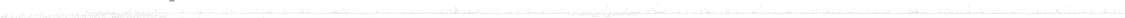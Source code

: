 # Network structure generated by ABC

digraph network {
size = "7.5,10";
center = true;
edge [dir = back];

{
  node [shape = plaintext];
  edge [style = invis];
  LevelTitle1 [label=""];
  LevelTitle2 [label=""];
  Level19 [label = ""];
  Level18 [label = ""];
  Level17 [label = ""];
  Level16 [label = ""];
  Level15 [label = ""];
  Level14 [label = ""];
  Level13 [label = ""];
  Level12 [label = ""];
  Level11 [label = ""];
  Level10 [label = ""];
  Level9 [label = ""];
  Level8 [label = ""];
  Level7 [label = ""];
  Level6 [label = ""];
  Level5 [label = ""];
  Level4 [label = ""];
  Level3 [label = ""];
  Level2 [label = ""];
  Level1 [label = ""];
  Level0 [label = ""];
  LevelTitle1 ->  LevelTitle2 ->  Level19 ->  Level18 ->  Level17 ->  Level16 ->  Level15 ->  Level14 ->  Level13 ->  Level12 ->  Level11 ->  Level10 ->  Level9 ->  Level8 ->  Level7 ->  Level6 ->  Level5 ->  Level4 ->  Level3 ->  Level2 ->  Level1 ->  Level0;
}

{
  rank = same;
  LevelTitle1;
  title1 [shape=plaintext,
          fontsize=20,
          fontname = "Times-Roman",
          label="Network structure visualized by ABC\nBenchmark \"top\". Time was Thu Oct  8 20:19:04 2020. "
         ];
}

{
  rank = same;
  LevelTitle2;
  title2 [shape=plaintext,
          fontsize=18,
          fontname = "Times-Roman",
          label="The network contains 2773 logic nodes and 0 latches.\n"
         ];
}

{
  rank = same;
  Level19;
  Node24 [label = "d", shape = invtriangle, color = coral, fillcolor = coral];
  Node25 [label = "dn", shape = invtriangle, color = coral, fillcolor = coral];
}

{
  rank = same;
  Level18;
  Node2798 [label = "2798\n", shape = ellipse];
}

{
  rank = same;
  Level17;
  Node2797 [label = "2797\n", shape = ellipse];
}

{
  rank = same;
  Level16;
  Node1316 [label = "1316\n", shape = ellipse];
  Node2796 [label = "2796\n", shape = ellipse];
}

{
  rank = same;
  Level15;
  Node1315 [label = "1315\n", shape = ellipse];
  Node1813 [label = "1813\n", shape = ellipse];
  Node2307 [label = "2307\n", shape = ellipse];
  Node2795 [label = "2795\n", shape = ellipse];
}

{
  rank = same;
  Level14;
  Node1314 [label = "1314\n", shape = ellipse];
  Node1812 [label = "1812\n", shape = ellipse];
  Node2306 [label = "2306\n", shape = ellipse];
  Node2794 [label = "2794\n", shape = ellipse];
}

{
  rank = same;
  Level13;
  Node580 [label = "580\n", shape = ellipse];
  Node797 [label = "797\n", shape = ellipse];
  Node982 [label = "982\n", shape = ellipse];
  Node1146 [label = "1146\n", shape = ellipse];
  Node1313 [label = "1313\n", shape = ellipse];
  Node1483 [label = "1483\n", shape = ellipse];
  Node1645 [label = "1645\n", shape = ellipse];
  Node1811 [label = "1811\n", shape = ellipse];
  Node1983 [label = "1983\n", shape = ellipse];
  Node2144 [label = "2144\n", shape = ellipse];
  Node2305 [label = "2305\n", shape = ellipse];
  Node2470 [label = "2470\n", shape = ellipse];
  Node2631 [label = "2631\n", shape = ellipse];
  Node2793 [label = "2793\n", shape = ellipse];
}

{
  rank = same;
  Level12;
  Node579 [label = "579\n", shape = ellipse];
  Node796 [label = "796\n", shape = ellipse];
  Node981 [label = "981\n", shape = ellipse];
  Node1145 [label = "1145\n", shape = ellipse];
  Node1312 [label = "1312\n", shape = ellipse];
  Node1482 [label = "1482\n", shape = ellipse];
  Node1644 [label = "1644\n", shape = ellipse];
  Node1810 [label = "1810\n", shape = ellipse];
  Node1982 [label = "1982\n", shape = ellipse];
  Node2143 [label = "2143\n", shape = ellipse];
  Node2304 [label = "2304\n", shape = ellipse];
  Node2469 [label = "2469\n", shape = ellipse];
  Node2630 [label = "2630\n", shape = ellipse];
  Node2792 [label = "2792\n", shape = ellipse];
}

{
  rank = same;
  Level11;
  Node307 [label = "307\n", shape = ellipse];
  Node578 [label = "578\n", shape = ellipse];
  Node699 [label = "699\n", shape = ellipse];
  Node795 [label = "795\n", shape = ellipse];
  Node864 [label = "864\n", shape = ellipse];
  Node917 [label = "917\n", shape = ellipse];
  Node980 [label = "980\n", shape = ellipse];
  Node1038 [label = "1038\n", shape = ellipse];
  Node1091 [label = "1091\n", shape = ellipse];
  Node1144 [label = "1144\n", shape = ellipse];
  Node1205 [label = "1205\n", shape = ellipse];
  Node1258 [label = "1258\n", shape = ellipse];
  Node1311 [label = "1311\n", shape = ellipse];
  Node1374 [label = "1374\n", shape = ellipse];
  Node1428 [label = "1428\n", shape = ellipse];
  Node1481 [label = "1481\n", shape = ellipse];
  Node1537 [label = "1537\n", shape = ellipse];
  Node1590 [label = "1590\n", shape = ellipse];
  Node1643 [label = "1643\n", shape = ellipse];
  Node1699 [label = "1699\n", shape = ellipse];
  Node1752 [label = "1752\n", shape = ellipse];
  Node1809 [label = "1809\n", shape = ellipse];
  Node1869 [label = "1869\n", shape = ellipse];
  Node1925 [label = "1925\n", shape = ellipse];
  Node1981 [label = "1981\n", shape = ellipse];
  Node2036 [label = "2036\n", shape = ellipse];
  Node2089 [label = "2089\n", shape = ellipse];
  Node2142 [label = "2142\n", shape = ellipse];
  Node2197 [label = "2197\n", shape = ellipse];
  Node2250 [label = "2250\n", shape = ellipse];
  Node2303 [label = "2303\n", shape = ellipse];
  Node2362 [label = "2362\n", shape = ellipse];
  Node2415 [label = "2415\n", shape = ellipse];
  Node2468 [label = "2468\n", shape = ellipse];
  Node2523 [label = "2523\n", shape = ellipse];
  Node2576 [label = "2576\n", shape = ellipse];
  Node2629 [label = "2629\n", shape = ellipse];
  Node2685 [label = "2685\n", shape = ellipse];
  Node2738 [label = "2738\n", shape = ellipse];
  Node2791 [label = "2791\n", shape = ellipse];
}

{
  rank = same;
  Level10;
  Node306 [label = "306\n", shape = ellipse];
  Node576 [label = "576\n", shape = ellipse];
  Node577 [label = "577\n", shape = ellipse];
  Node698 [label = "698\n", shape = ellipse];
  Node794 [label = "794\n", shape = ellipse];
  Node863 [label = "863\n", shape = ellipse];
  Node916 [label = "916\n", shape = ellipse];
  Node979 [label = "979\n", shape = ellipse];
  Node1037 [label = "1037\n", shape = ellipse];
  Node1090 [label = "1090\n", shape = ellipse];
  Node1143 [label = "1143\n", shape = ellipse];
  Node1204 [label = "1204\n", shape = ellipse];
  Node1257 [label = "1257\n", shape = ellipse];
  Node1310 [label = "1310\n", shape = ellipse];
  Node1373 [label = "1373\n", shape = ellipse];
  Node1427 [label = "1427\n", shape = ellipse];
  Node1480 [label = "1480\n", shape = ellipse];
  Node1536 [label = "1536\n", shape = ellipse];
  Node1589 [label = "1589\n", shape = ellipse];
  Node1642 [label = "1642\n", shape = ellipse];
  Node1698 [label = "1698\n", shape = ellipse];
  Node1751 [label = "1751\n", shape = ellipse];
  Node1808 [label = "1808\n", shape = ellipse];
  Node1868 [label = "1868\n", shape = ellipse];
  Node1924 [label = "1924\n", shape = ellipse];
  Node1980 [label = "1980\n", shape = ellipse];
  Node2035 [label = "2035\n", shape = ellipse];
  Node2088 [label = "2088\n", shape = ellipse];
  Node2141 [label = "2141\n", shape = ellipse];
  Node2196 [label = "2196\n", shape = ellipse];
  Node2249 [label = "2249\n", shape = ellipse];
  Node2302 [label = "2302\n", shape = ellipse];
  Node2361 [label = "2361\n", shape = ellipse];
  Node2414 [label = "2414\n", shape = ellipse];
  Node2467 [label = "2467\n", shape = ellipse];
  Node2522 [label = "2522\n", shape = ellipse];
  Node2575 [label = "2575\n", shape = ellipse];
  Node2628 [label = "2628\n", shape = ellipse];
  Node2684 [label = "2684\n", shape = ellipse];
  Node2737 [label = "2737\n", shape = ellipse];
  Node2790 [label = "2790\n", shape = ellipse];
}

{
  rank = same;
  Level9;
  Node121 [label = "121\n", shape = ellipse];
  Node217 [label = "217\n", shape = ellipse];
  Node305 [label = "305\n", shape = ellipse];
  Node433 [label = "433\n", shape = ellipse];
  Node492 [label = "492\n", shape = ellipse];
  Node575 [label = "575\n", shape = ellipse];
  Node630 [label = "630\n", shape = ellipse];
  Node666 [label = "666\n", shape = ellipse];
  Node697 [label = "697\n", shape = ellipse];
  Node733 [label = "733\n", shape = ellipse];
  Node763 [label = "763\n", shape = ellipse];
  Node793 [label = "793\n", shape = ellipse];
  Node817 [label = "817\n", shape = ellipse];
  Node834 [label = "834\n", shape = ellipse];
  Node862 [label = "862\n", shape = ellipse];
  Node881 [label = "881\n", shape = ellipse];
  Node898 [label = "898\n", shape = ellipse];
  Node915 [label = "915\n", shape = ellipse];
  Node937 [label = "937\n", shape = ellipse];
  Node961 [label = "961\n", shape = ellipse];
  Node978 [label = "978\n", shape = ellipse];
  Node1002 [label = "1002\n", shape = ellipse];
  Node1019 [label = "1019\n", shape = ellipse];
  Node1036 [label = "1036\n", shape = ellipse];
  Node1055 [label = "1055\n", shape = ellipse];
  Node1072 [label = "1072\n", shape = ellipse];
  Node1089 [label = "1089\n", shape = ellipse];
  Node1108 [label = "1108\n", shape = ellipse];
  Node1125 [label = "1125\n", shape = ellipse];
  Node1142 [label = "1142\n", shape = ellipse];
  Node1169 [label = "1169\n", shape = ellipse];
  Node1186 [label = "1186\n", shape = ellipse];
  Node1203 [label = "1203\n", shape = ellipse];
  Node1222 [label = "1222\n", shape = ellipse];
  Node1239 [label = "1239\n", shape = ellipse];
  Node1256 [label = "1256\n", shape = ellipse];
  Node1275 [label = "1275\n", shape = ellipse];
  Node1292 [label = "1292\n", shape = ellipse];
  Node1309 [label = "1309\n", shape = ellipse];
  Node1338 [label = "1338\n", shape = ellipse];
  Node1355 [label = "1355\n", shape = ellipse];
  Node1372 [label = "1372\n", shape = ellipse];
  Node1392 [label = "1392\n", shape = ellipse];
  Node1409 [label = "1409\n", shape = ellipse];
  Node1426 [label = "1426\n", shape = ellipse];
  Node1445 [label = "1445\n", shape = ellipse];
  Node1462 [label = "1462\n", shape = ellipse];
  Node1479 [label = "1479\n", shape = ellipse];
  Node1501 [label = "1501\n", shape = ellipse];
  Node1518 [label = "1518\n", shape = ellipse];
  Node1535 [label = "1535\n", shape = ellipse];
  Node1554 [label = "1554\n", shape = ellipse];
  Node1571 [label = "1571\n", shape = ellipse];
  Node1588 [label = "1588\n", shape = ellipse];
  Node1607 [label = "1607\n", shape = ellipse];
  Node1624 [label = "1624\n", shape = ellipse];
  Node1641 [label = "1641\n", shape = ellipse];
  Node1663 [label = "1663\n", shape = ellipse];
  Node1680 [label = "1680\n", shape = ellipse];
  Node1697 [label = "1697\n", shape = ellipse];
  Node1716 [label = "1716\n", shape = ellipse];
  Node1733 [label = "1733\n", shape = ellipse];
  Node1750 [label = "1750\n", shape = ellipse];
  Node1773 [label = "1773\n", shape = ellipse];
  Node1790 [label = "1790\n", shape = ellipse];
  Node1807 [label = "1807\n", shape = ellipse];
  Node1833 [label = "1833\n", shape = ellipse];
  Node1850 [label = "1850\n", shape = ellipse];
  Node1867 [label = "1867\n", shape = ellipse];
  Node1886 [label = "1886\n", shape = ellipse];
  Node1906 [label = "1906\n", shape = ellipse];
  Node1923 [label = "1923\n", shape = ellipse];
  Node1942 [label = "1942\n", shape = ellipse];
  Node1959 [label = "1959\n", shape = ellipse];
  Node1979 [label = "1979\n", shape = ellipse];
  Node2000 [label = "2000\n", shape = ellipse];
  Node2017 [label = "2017\n", shape = ellipse];
  Node2034 [label = "2034\n", shape = ellipse];
  Node2053 [label = "2053\n", shape = ellipse];
  Node2070 [label = "2070\n", shape = ellipse];
  Node2087 [label = "2087\n", shape = ellipse];
  Node2106 [label = "2106\n", shape = ellipse];
  Node2123 [label = "2123\n", shape = ellipse];
  Node2140 [label = "2140\n", shape = ellipse];
  Node2161 [label = "2161\n", shape = ellipse];
  Node2178 [label = "2178\n", shape = ellipse];
  Node2195 [label = "2195\n", shape = ellipse];
  Node2214 [label = "2214\n", shape = ellipse];
  Node2231 [label = "2231\n", shape = ellipse];
  Node2248 [label = "2248\n", shape = ellipse];
  Node2267 [label = "2267\n", shape = ellipse];
  Node2284 [label = "2284\n", shape = ellipse];
  Node2301 [label = "2301\n", shape = ellipse];
  Node2325 [label = "2325\n", shape = ellipse];
  Node2343 [label = "2343\n", shape = ellipse];
  Node2360 [label = "2360\n", shape = ellipse];
  Node2379 [label = "2379\n", shape = ellipse];
  Node2396 [label = "2396\n", shape = ellipse];
  Node2413 [label = "2413\n", shape = ellipse];
  Node2432 [label = "2432\n", shape = ellipse];
  Node2449 [label = "2449\n", shape = ellipse];
  Node2466 [label = "2466\n", shape = ellipse];
  Node2487 [label = "2487\n", shape = ellipse];
  Node2504 [label = "2504\n", shape = ellipse];
  Node2521 [label = "2521\n", shape = ellipse];
  Node2540 [label = "2540\n", shape = ellipse];
  Node2557 [label = "2557\n", shape = ellipse];
  Node2574 [label = "2574\n", shape = ellipse];
  Node2593 [label = "2593\n", shape = ellipse];
  Node2610 [label = "2610\n", shape = ellipse];
  Node2627 [label = "2627\n", shape = ellipse];
  Node2649 [label = "2649\n", shape = ellipse];
  Node2666 [label = "2666\n", shape = ellipse];
  Node2683 [label = "2683\n", shape = ellipse];
  Node2702 [label = "2702\n", shape = ellipse];
  Node2719 [label = "2719\n", shape = ellipse];
  Node2736 [label = "2736\n", shape = ellipse];
  Node2755 [label = "2755\n", shape = ellipse];
  Node2772 [label = "2772\n", shape = ellipse];
  Node2789 [label = "2789\n", shape = ellipse];
}

{
  rank = same;
  Level8;
  Node120 [label = "120\n", shape = ellipse];
  Node216 [label = "216\n", shape = ellipse];
  Node304 [label = "304\n", shape = ellipse];
  Node431 [label = "431\n", shape = ellipse];
  Node432 [label = "432\n", shape = ellipse];
  Node491 [label = "491\n", shape = ellipse];
  Node524 [label = "524\n", shape = ellipse];
  Node549 [label = "549\n", shape = ellipse];
  Node574 [label = "574\n", shape = ellipse];
  Node629 [label = "629\n", shape = ellipse];
  Node665 [label = "665\n", shape = ellipse];
  Node696 [label = "696\n", shape = ellipse];
  Node732 [label = "732\n", shape = ellipse];
  Node762 [label = "762\n", shape = ellipse];
  Node792 [label = "792\n", shape = ellipse];
  Node816 [label = "816\n", shape = ellipse];
  Node833 [label = "833\n", shape = ellipse];
  Node861 [label = "861\n", shape = ellipse];
  Node880 [label = "880\n", shape = ellipse];
  Node897 [label = "897\n", shape = ellipse];
  Node914 [label = "914\n", shape = ellipse];
  Node936 [label = "936\n", shape = ellipse];
  Node960 [label = "960\n", shape = ellipse];
  Node977 [label = "977\n", shape = ellipse];
  Node1001 [label = "1001\n", shape = ellipse];
  Node1018 [label = "1018\n", shape = ellipse];
  Node1035 [label = "1035\n", shape = ellipse];
  Node1054 [label = "1054\n", shape = ellipse];
  Node1071 [label = "1071\n", shape = ellipse];
  Node1088 [label = "1088\n", shape = ellipse];
  Node1107 [label = "1107\n", shape = ellipse];
  Node1124 [label = "1124\n", shape = ellipse];
  Node1141 [label = "1141\n", shape = ellipse];
  Node1168 [label = "1168\n", shape = ellipse];
  Node1185 [label = "1185\n", shape = ellipse];
  Node1202 [label = "1202\n", shape = ellipse];
  Node1221 [label = "1221\n", shape = ellipse];
  Node1238 [label = "1238\n", shape = ellipse];
  Node1255 [label = "1255\n", shape = ellipse];
  Node1274 [label = "1274\n", shape = ellipse];
  Node1291 [label = "1291\n", shape = ellipse];
  Node1308 [label = "1308\n", shape = ellipse];
  Node1337 [label = "1337\n", shape = ellipse];
  Node1354 [label = "1354\n", shape = ellipse];
  Node1371 [label = "1371\n", shape = ellipse];
  Node1391 [label = "1391\n", shape = ellipse];
  Node1408 [label = "1408\n", shape = ellipse];
  Node1425 [label = "1425\n", shape = ellipse];
  Node1444 [label = "1444\n", shape = ellipse];
  Node1461 [label = "1461\n", shape = ellipse];
  Node1478 [label = "1478\n", shape = ellipse];
  Node1500 [label = "1500\n", shape = ellipse];
  Node1517 [label = "1517\n", shape = ellipse];
  Node1534 [label = "1534\n", shape = ellipse];
  Node1553 [label = "1553\n", shape = ellipse];
  Node1570 [label = "1570\n", shape = ellipse];
  Node1587 [label = "1587\n", shape = ellipse];
  Node1606 [label = "1606\n", shape = ellipse];
  Node1623 [label = "1623\n", shape = ellipse];
  Node1640 [label = "1640\n", shape = ellipse];
  Node1662 [label = "1662\n", shape = ellipse];
  Node1679 [label = "1679\n", shape = ellipse];
  Node1696 [label = "1696\n", shape = ellipse];
  Node1715 [label = "1715\n", shape = ellipse];
  Node1732 [label = "1732\n", shape = ellipse];
  Node1749 [label = "1749\n", shape = ellipse];
  Node1772 [label = "1772\n", shape = ellipse];
  Node1789 [label = "1789\n", shape = ellipse];
  Node1806 [label = "1806\n", shape = ellipse];
  Node1832 [label = "1832\n", shape = ellipse];
  Node1849 [label = "1849\n", shape = ellipse];
  Node1866 [label = "1866\n", shape = ellipse];
  Node1885 [label = "1885\n", shape = ellipse];
  Node1905 [label = "1905\n", shape = ellipse];
  Node1922 [label = "1922\n", shape = ellipse];
  Node1941 [label = "1941\n", shape = ellipse];
  Node1958 [label = "1958\n", shape = ellipse];
  Node1978 [label = "1978\n", shape = ellipse];
  Node1999 [label = "1999\n", shape = ellipse];
  Node2016 [label = "2016\n", shape = ellipse];
  Node2033 [label = "2033\n", shape = ellipse];
  Node2052 [label = "2052\n", shape = ellipse];
  Node2069 [label = "2069\n", shape = ellipse];
  Node2086 [label = "2086\n", shape = ellipse];
  Node2105 [label = "2105\n", shape = ellipse];
  Node2122 [label = "2122\n", shape = ellipse];
  Node2139 [label = "2139\n", shape = ellipse];
  Node2160 [label = "2160\n", shape = ellipse];
  Node2177 [label = "2177\n", shape = ellipse];
  Node2194 [label = "2194\n", shape = ellipse];
  Node2213 [label = "2213\n", shape = ellipse];
  Node2230 [label = "2230\n", shape = ellipse];
  Node2247 [label = "2247\n", shape = ellipse];
  Node2266 [label = "2266\n", shape = ellipse];
  Node2283 [label = "2283\n", shape = ellipse];
  Node2300 [label = "2300\n", shape = ellipse];
  Node2324 [label = "2324\n", shape = ellipse];
  Node2342 [label = "2342\n", shape = ellipse];
  Node2359 [label = "2359\n", shape = ellipse];
  Node2378 [label = "2378\n", shape = ellipse];
  Node2395 [label = "2395\n", shape = ellipse];
  Node2412 [label = "2412\n", shape = ellipse];
  Node2431 [label = "2431\n", shape = ellipse];
  Node2448 [label = "2448\n", shape = ellipse];
  Node2465 [label = "2465\n", shape = ellipse];
  Node2486 [label = "2486\n", shape = ellipse];
  Node2503 [label = "2503\n", shape = ellipse];
  Node2520 [label = "2520\n", shape = ellipse];
  Node2539 [label = "2539\n", shape = ellipse];
  Node2556 [label = "2556\n", shape = ellipse];
  Node2573 [label = "2573\n", shape = ellipse];
  Node2592 [label = "2592\n", shape = ellipse];
  Node2609 [label = "2609\n", shape = ellipse];
  Node2626 [label = "2626\n", shape = ellipse];
  Node2648 [label = "2648\n", shape = ellipse];
  Node2665 [label = "2665\n", shape = ellipse];
  Node2682 [label = "2682\n", shape = ellipse];
  Node2701 [label = "2701\n", shape = ellipse];
  Node2718 [label = "2718\n", shape = ellipse];
  Node2735 [label = "2735\n", shape = ellipse];
  Node2754 [label = "2754\n", shape = ellipse];
  Node2771 [label = "2771\n", shape = ellipse];
  Node2788 [label = "2788\n", shape = ellipse];
}

{
  rank = same;
  Level7;
  Node57 [label = "57\n", shape = ellipse];
  Node90 [label = "90\n", shape = ellipse];
  Node119 [label = "119\n", shape = ellipse];
  Node154 [label = "154\n", shape = ellipse];
  Node182 [label = "182\n", shape = ellipse];
  Node215 [label = "215\n", shape = ellipse];
  Node249 [label = "249\n", shape = ellipse];
  Node284 [label = "284\n", shape = ellipse];
  Node303 [label = "303\n", shape = ellipse];
  Node346 [label = "346\n", shape = ellipse];
  Node380 [label = "380\n", shape = ellipse];
  Node399 [label = "399\n", shape = ellipse];
  Node430 [label = "430\n", shape = ellipse];
  Node453 [label = "453\n", shape = ellipse];
  Node472 [label = "472\n", shape = ellipse];
  Node490 [label = "490\n", shape = ellipse];
  Node523 [label = "523\n", shape = ellipse];
  Node548 [label = "548\n", shape = ellipse];
  Node573 [label = "573\n", shape = ellipse];
  Node603 [label = "603\n", shape = ellipse];
  Node618 [label = "618\n", shape = ellipse];
  Node628 [label = "628\n", shape = ellipse];
  Node643 [label = "643\n", shape = ellipse];
  Node664 [label = "664\n", shape = ellipse];
  Node676 [label = "676\n", shape = ellipse];
  Node685 [label = "685\n", shape = ellipse];
  Node695 [label = "695\n", shape = ellipse];
  Node712 [label = "712\n", shape = ellipse];
  Node721 [label = "721\n", shape = ellipse];
  Node731 [label = "731\n", shape = ellipse];
  Node743 [label = "743\n", shape = ellipse];
  Node752 [label = "752\n", shape = ellipse];
  Node761 [label = "761\n", shape = ellipse];
  Node773 [label = "773\n", shape = ellipse];
  Node782 [label = "782\n", shape = ellipse];
  Node791 [label = "791\n", shape = ellipse];
  Node805 [label = "805\n", shape = ellipse];
  Node810 [label = "810\n", shape = ellipse];
  Node815 [label = "815\n", shape = ellipse];
  Node822 [label = "822\n", shape = ellipse];
  Node827 [label = "827\n", shape = ellipse];
  Node832 [label = "832\n", shape = ellipse];
  Node844 [label = "844\n", shape = ellipse];
  Node850 [label = "850\n", shape = ellipse];
  Node860 [label = "860\n", shape = ellipse];
  Node869 [label = "869\n", shape = ellipse];
  Node874 [label = "874\n", shape = ellipse];
  Node879 [label = "879\n", shape = ellipse];
  Node886 [label = "886\n", shape = ellipse];
  Node891 [label = "891\n", shape = ellipse];
  Node896 [label = "896\n", shape = ellipse];
  Node903 [label = "903\n", shape = ellipse];
  Node908 [label = "908\n", shape = ellipse];
  Node913 [label = "913\n", shape = ellipse];
  Node925 [label = "925\n", shape = ellipse];
  Node930 [label = "930\n", shape = ellipse];
  Node935 [label = "935\n", shape = ellipse];
  Node945 [label = "945\n", shape = ellipse];
  Node954 [label = "954\n", shape = ellipse];
  Node959 [label = "959\n", shape = ellipse];
  Node966 [label = "966\n", shape = ellipse];
  Node971 [label = "971\n", shape = ellipse];
  Node976 [label = "976\n", shape = ellipse];
  Node990 [label = "990\n", shape = ellipse];
  Node995 [label = "995\n", shape = ellipse];
  Node1000 [label = "1000\n", shape = ellipse];
  Node1007 [label = "1007\n", shape = ellipse];
  Node1012 [label = "1012\n", shape = ellipse];
  Node1017 [label = "1017\n", shape = ellipse];
  Node1024 [label = "1024\n", shape = ellipse];
  Node1029 [label = "1029\n", shape = ellipse];
  Node1034 [label = "1034\n", shape = ellipse];
  Node1043 [label = "1043\n", shape = ellipse];
  Node1048 [label = "1048\n", shape = ellipse];
  Node1053 [label = "1053\n", shape = ellipse];
  Node1060 [label = "1060\n", shape = ellipse];
  Node1065 [label = "1065\n", shape = ellipse];
  Node1070 [label = "1070\n", shape = ellipse];
  Node1077 [label = "1077\n", shape = ellipse];
  Node1082 [label = "1082\n", shape = ellipse];
  Node1087 [label = "1087\n", shape = ellipse];
  Node1096 [label = "1096\n", shape = ellipse];
  Node1101 [label = "1101\n", shape = ellipse];
  Node1106 [label = "1106\n", shape = ellipse];
  Node1113 [label = "1113\n", shape = ellipse];
  Node1118 [label = "1118\n", shape = ellipse];
  Node1123 [label = "1123\n", shape = ellipse];
  Node1130 [label = "1130\n", shape = ellipse];
  Node1135 [label = "1135\n", shape = ellipse];
  Node1140 [label = "1140\n", shape = ellipse];
  Node1151 [label = "1151\n", shape = ellipse];
  Node1156 [label = "1156\n", shape = ellipse];
  Node1167 [label = "1167\n", shape = ellipse];
  Node1174 [label = "1174\n", shape = ellipse];
  Node1179 [label = "1179\n", shape = ellipse];
  Node1184 [label = "1184\n", shape = ellipse];
  Node1191 [label = "1191\n", shape = ellipse];
  Node1196 [label = "1196\n", shape = ellipse];
  Node1201 [label = "1201\n", shape = ellipse];
  Node1210 [label = "1210\n", shape = ellipse];
  Node1215 [label = "1215\n", shape = ellipse];
  Node1220 [label = "1220\n", shape = ellipse];
  Node1227 [label = "1227\n", shape = ellipse];
  Node1232 [label = "1232\n", shape = ellipse];
  Node1237 [label = "1237\n", shape = ellipse];
  Node1244 [label = "1244\n", shape = ellipse];
  Node1249 [label = "1249\n", shape = ellipse];
  Node1254 [label = "1254\n", shape = ellipse];
  Node1263 [label = "1263\n", shape = ellipse];
  Node1268 [label = "1268\n", shape = ellipse];
  Node1273 [label = "1273\n", shape = ellipse];
  Node1280 [label = "1280\n", shape = ellipse];
  Node1285 [label = "1285\n", shape = ellipse];
  Node1290 [label = "1290\n", shape = ellipse];
  Node1297 [label = "1297\n", shape = ellipse];
  Node1302 [label = "1302\n", shape = ellipse];
  Node1307 [label = "1307\n", shape = ellipse];
  Node1326 [label = "1326\n", shape = ellipse];
  Node1331 [label = "1331\n", shape = ellipse];
  Node1336 [label = "1336\n", shape = ellipse];
  Node1343 [label = "1343\n", shape = ellipse];
  Node1348 [label = "1348\n", shape = ellipse];
  Node1353 [label = "1353\n", shape = ellipse];
  Node1360 [label = "1360\n", shape = ellipse];
  Node1365 [label = "1365\n", shape = ellipse];
  Node1370 [label = "1370\n", shape = ellipse];
  Node1380 [label = "1380\n", shape = ellipse];
  Node1385 [label = "1385\n", shape = ellipse];
  Node1390 [label = "1390\n", shape = ellipse];
  Node1397 [label = "1397\n", shape = ellipse];
  Node1402 [label = "1402\n", shape = ellipse];
  Node1407 [label = "1407\n", shape = ellipse];
  Node1414 [label = "1414\n", shape = ellipse];
  Node1419 [label = "1419\n", shape = ellipse];
  Node1424 [label = "1424\n", shape = ellipse];
  Node1433 [label = "1433\n", shape = ellipse];
  Node1438 [label = "1438\n", shape = ellipse];
  Node1443 [label = "1443\n", shape = ellipse];
  Node1450 [label = "1450\n", shape = ellipse];
  Node1455 [label = "1455\n", shape = ellipse];
  Node1460 [label = "1460\n", shape = ellipse];
  Node1467 [label = "1467\n", shape = ellipse];
  Node1472 [label = "1472\n", shape = ellipse];
  Node1477 [label = "1477\n", shape = ellipse];
  Node1488 [label = "1488\n", shape = ellipse];
  Node1494 [label = "1494\n", shape = ellipse];
  Node1499 [label = "1499\n", shape = ellipse];
  Node1506 [label = "1506\n", shape = ellipse];
  Node1511 [label = "1511\n", shape = ellipse];
  Node1516 [label = "1516\n", shape = ellipse];
  Node1523 [label = "1523\n", shape = ellipse];
  Node1528 [label = "1528\n", shape = ellipse];
  Node1533 [label = "1533\n", shape = ellipse];
  Node1542 [label = "1542\n", shape = ellipse];
  Node1547 [label = "1547\n", shape = ellipse];
  Node1552 [label = "1552\n", shape = ellipse];
  Node1559 [label = "1559\n", shape = ellipse];
  Node1564 [label = "1564\n", shape = ellipse];
  Node1569 [label = "1569\n", shape = ellipse];
  Node1576 [label = "1576\n", shape = ellipse];
  Node1581 [label = "1581\n", shape = ellipse];
  Node1586 [label = "1586\n", shape = ellipse];
  Node1595 [label = "1595\n", shape = ellipse];
  Node1600 [label = "1600\n", shape = ellipse];
  Node1605 [label = "1605\n", shape = ellipse];
  Node1612 [label = "1612\n", shape = ellipse];
  Node1617 [label = "1617\n", shape = ellipse];
  Node1622 [label = "1622\n", shape = ellipse];
  Node1629 [label = "1629\n", shape = ellipse];
  Node1634 [label = "1634\n", shape = ellipse];
  Node1639 [label = "1639\n", shape = ellipse];
  Node1651 [label = "1651\n", shape = ellipse];
  Node1656 [label = "1656\n", shape = ellipse];
  Node1661 [label = "1661\n", shape = ellipse];
  Node1668 [label = "1668\n", shape = ellipse];
  Node1673 [label = "1673\n", shape = ellipse];
  Node1678 [label = "1678\n", shape = ellipse];
  Node1685 [label = "1685\n", shape = ellipse];
  Node1690 [label = "1690\n", shape = ellipse];
  Node1695 [label = "1695\n", shape = ellipse];
  Node1704 [label = "1704\n", shape = ellipse];
  Node1709 [label = "1709\n", shape = ellipse];
  Node1714 [label = "1714\n", shape = ellipse];
  Node1721 [label = "1721\n", shape = ellipse];
  Node1726 [label = "1726\n", shape = ellipse];
  Node1731 [label = "1731\n", shape = ellipse];
  Node1738 [label = "1738\n", shape = ellipse];
  Node1743 [label = "1743\n", shape = ellipse];
  Node1748 [label = "1748\n", shape = ellipse];
  Node1761 [label = "1761\n", shape = ellipse];
  Node1766 [label = "1766\n", shape = ellipse];
  Node1771 [label = "1771\n", shape = ellipse];
  Node1778 [label = "1778\n", shape = ellipse];
  Node1783 [label = "1783\n", shape = ellipse];
  Node1788 [label = "1788\n", shape = ellipse];
  Node1795 [label = "1795\n", shape = ellipse];
  Node1800 [label = "1800\n", shape = ellipse];
  Node1805 [label = "1805\n", shape = ellipse];
  Node1821 [label = "1821\n", shape = ellipse];
  Node1826 [label = "1826\n", shape = ellipse];
  Node1831 [label = "1831\n", shape = ellipse];
  Node1838 [label = "1838\n", shape = ellipse];
  Node1843 [label = "1843\n", shape = ellipse];
  Node1848 [label = "1848\n", shape = ellipse];
  Node1855 [label = "1855\n", shape = ellipse];
  Node1860 [label = "1860\n", shape = ellipse];
  Node1865 [label = "1865\n", shape = ellipse];
  Node1874 [label = "1874\n", shape = ellipse];
  Node1879 [label = "1879\n", shape = ellipse];
  Node1884 [label = "1884\n", shape = ellipse];
  Node1894 [label = "1894\n", shape = ellipse];
  Node1899 [label = "1899\n", shape = ellipse];
  Node1904 [label = "1904\n", shape = ellipse];
  Node1911 [label = "1911\n", shape = ellipse];
  Node1916 [label = "1916\n", shape = ellipse];
  Node1921 [label = "1921\n", shape = ellipse];
  Node1930 [label = "1930\n", shape = ellipse];
  Node1935 [label = "1935\n", shape = ellipse];
  Node1940 [label = "1940\n", shape = ellipse];
  Node1947 [label = "1947\n", shape = ellipse];
  Node1952 [label = "1952\n", shape = ellipse];
  Node1957 [label = "1957\n", shape = ellipse];
  Node1967 [label = "1967\n", shape = ellipse];
  Node1972 [label = "1972\n", shape = ellipse];
  Node1977 [label = "1977\n", shape = ellipse];
  Node1988 [label = "1988\n", shape = ellipse];
  Node1993 [label = "1993\n", shape = ellipse];
  Node1998 [label = "1998\n", shape = ellipse];
  Node2005 [label = "2005\n", shape = ellipse];
  Node2010 [label = "2010\n", shape = ellipse];
  Node2015 [label = "2015\n", shape = ellipse];
  Node2022 [label = "2022\n", shape = ellipse];
  Node2027 [label = "2027\n", shape = ellipse];
  Node2032 [label = "2032\n", shape = ellipse];
  Node2041 [label = "2041\n", shape = ellipse];
  Node2046 [label = "2046\n", shape = ellipse];
  Node2051 [label = "2051\n", shape = ellipse];
  Node2058 [label = "2058\n", shape = ellipse];
  Node2063 [label = "2063\n", shape = ellipse];
  Node2068 [label = "2068\n", shape = ellipse];
  Node2075 [label = "2075\n", shape = ellipse];
  Node2080 [label = "2080\n", shape = ellipse];
  Node2085 [label = "2085\n", shape = ellipse];
  Node2094 [label = "2094\n", shape = ellipse];
  Node2099 [label = "2099\n", shape = ellipse];
  Node2104 [label = "2104\n", shape = ellipse];
  Node2111 [label = "2111\n", shape = ellipse];
  Node2116 [label = "2116\n", shape = ellipse];
  Node2121 [label = "2121\n", shape = ellipse];
  Node2128 [label = "2128\n", shape = ellipse];
  Node2133 [label = "2133\n", shape = ellipse];
  Node2138 [label = "2138\n", shape = ellipse];
  Node2149 [label = "2149\n", shape = ellipse];
  Node2154 [label = "2154\n", shape = ellipse];
  Node2159 [label = "2159\n", shape = ellipse];
  Node2166 [label = "2166\n", shape = ellipse];
  Node2171 [label = "2171\n", shape = ellipse];
  Node2176 [label = "2176\n", shape = ellipse];
  Node2183 [label = "2183\n", shape = ellipse];
  Node2188 [label = "2188\n", shape = ellipse];
  Node2193 [label = "2193\n", shape = ellipse];
  Node2202 [label = "2202\n", shape = ellipse];
  Node2207 [label = "2207\n", shape = ellipse];
  Node2212 [label = "2212\n", shape = ellipse];
  Node2219 [label = "2219\n", shape = ellipse];
  Node2224 [label = "2224\n", shape = ellipse];
  Node2229 [label = "2229\n", shape = ellipse];
  Node2236 [label = "2236\n", shape = ellipse];
  Node2241 [label = "2241\n", shape = ellipse];
  Node2246 [label = "2246\n", shape = ellipse];
  Node2255 [label = "2255\n", shape = ellipse];
  Node2260 [label = "2260\n", shape = ellipse];
  Node2265 [label = "2265\n", shape = ellipse];
  Node2272 [label = "2272\n", shape = ellipse];
  Node2277 [label = "2277\n", shape = ellipse];
  Node2282 [label = "2282\n", shape = ellipse];
  Node2289 [label = "2289\n", shape = ellipse];
  Node2294 [label = "2294\n", shape = ellipse];
  Node2299 [label = "2299\n", shape = ellipse];
  Node2313 [label = "2313\n", shape = ellipse];
  Node2318 [label = "2318\n", shape = ellipse];
  Node2323 [label = "2323\n", shape = ellipse];
  Node2331 [label = "2331\n", shape = ellipse];
  Node2336 [label = "2336\n", shape = ellipse];
  Node2341 [label = "2341\n", shape = ellipse];
  Node2348 [label = "2348\n", shape = ellipse];
  Node2353 [label = "2353\n", shape = ellipse];
  Node2358 [label = "2358\n", shape = ellipse];
  Node2367 [label = "2367\n", shape = ellipse];
  Node2372 [label = "2372\n", shape = ellipse];
  Node2377 [label = "2377\n", shape = ellipse];
  Node2384 [label = "2384\n", shape = ellipse];
  Node2389 [label = "2389\n", shape = ellipse];
  Node2394 [label = "2394\n", shape = ellipse];
  Node2401 [label = "2401\n", shape = ellipse];
  Node2406 [label = "2406\n", shape = ellipse];
  Node2411 [label = "2411\n", shape = ellipse];
  Node2420 [label = "2420\n", shape = ellipse];
  Node2425 [label = "2425\n", shape = ellipse];
  Node2430 [label = "2430\n", shape = ellipse];
  Node2437 [label = "2437\n", shape = ellipse];
  Node2442 [label = "2442\n", shape = ellipse];
  Node2447 [label = "2447\n", shape = ellipse];
  Node2454 [label = "2454\n", shape = ellipse];
  Node2459 [label = "2459\n", shape = ellipse];
  Node2464 [label = "2464\n", shape = ellipse];
  Node2475 [label = "2475\n", shape = ellipse];
  Node2480 [label = "2480\n", shape = ellipse];
  Node2485 [label = "2485\n", shape = ellipse];
  Node2492 [label = "2492\n", shape = ellipse];
  Node2497 [label = "2497\n", shape = ellipse];
  Node2502 [label = "2502\n", shape = ellipse];
  Node2509 [label = "2509\n", shape = ellipse];
  Node2514 [label = "2514\n", shape = ellipse];
  Node2519 [label = "2519\n", shape = ellipse];
  Node2528 [label = "2528\n", shape = ellipse];
  Node2533 [label = "2533\n", shape = ellipse];
  Node2538 [label = "2538\n", shape = ellipse];
  Node2545 [label = "2545\n", shape = ellipse];
  Node2550 [label = "2550\n", shape = ellipse];
  Node2555 [label = "2555\n", shape = ellipse];
  Node2562 [label = "2562\n", shape = ellipse];
  Node2567 [label = "2567\n", shape = ellipse];
  Node2572 [label = "2572\n", shape = ellipse];
  Node2581 [label = "2581\n", shape = ellipse];
  Node2586 [label = "2586\n", shape = ellipse];
  Node2591 [label = "2591\n", shape = ellipse];
  Node2598 [label = "2598\n", shape = ellipse];
  Node2603 [label = "2603\n", shape = ellipse];
  Node2608 [label = "2608\n", shape = ellipse];
  Node2615 [label = "2615\n", shape = ellipse];
  Node2620 [label = "2620\n", shape = ellipse];
  Node2625 [label = "2625\n", shape = ellipse];
  Node2637 [label = "2637\n", shape = ellipse];
  Node2642 [label = "2642\n", shape = ellipse];
  Node2647 [label = "2647\n", shape = ellipse];
  Node2654 [label = "2654\n", shape = ellipse];
  Node2659 [label = "2659\n", shape = ellipse];
  Node2664 [label = "2664\n", shape = ellipse];
  Node2671 [label = "2671\n", shape = ellipse];
  Node2676 [label = "2676\n", shape = ellipse];
  Node2681 [label = "2681\n", shape = ellipse];
  Node2690 [label = "2690\n", shape = ellipse];
  Node2695 [label = "2695\n", shape = ellipse];
  Node2700 [label = "2700\n", shape = ellipse];
  Node2707 [label = "2707\n", shape = ellipse];
  Node2712 [label = "2712\n", shape = ellipse];
  Node2717 [label = "2717\n", shape = ellipse];
  Node2724 [label = "2724\n", shape = ellipse];
  Node2729 [label = "2729\n", shape = ellipse];
  Node2734 [label = "2734\n", shape = ellipse];
  Node2743 [label = "2743\n", shape = ellipse];
  Node2748 [label = "2748\n", shape = ellipse];
  Node2753 [label = "2753\n", shape = ellipse];
  Node2760 [label = "2760\n", shape = ellipse];
  Node2765 [label = "2765\n", shape = ellipse];
  Node2770 [label = "2770\n", shape = ellipse];
  Node2777 [label = "2777\n", shape = ellipse];
  Node2782 [label = "2782\n", shape = ellipse];
  Node2787 [label = "2787\n", shape = ellipse];
}

{
  rank = same;
  Level6;
  Node56 [label = "56\n", shape = ellipse];
  Node89 [label = "89\n", shape = ellipse];
  Node118 [label = "118\n", shape = ellipse];
  Node153 [label = "153\n", shape = ellipse];
  Node181 [label = "181\n", shape = ellipse];
  Node214 [label = "214\n", shape = ellipse];
  Node248 [label = "248\n", shape = ellipse];
  Node283 [label = "283\n", shape = ellipse];
  Node302 [label = "302\n", shape = ellipse];
  Node345 [label = "345\n", shape = ellipse];
  Node379 [label = "379\n", shape = ellipse];
  Node398 [label = "398\n", shape = ellipse];
  Node412 [label = "412\n", shape = ellipse];
  Node429 [label = "429\n", shape = ellipse];
  Node452 [label = "452\n", shape = ellipse];
  Node471 [label = "471\n", shape = ellipse];
  Node489 [label = "489\n", shape = ellipse];
  Node503 [label = "503\n", shape = ellipse];
  Node511 [label = "511\n", shape = ellipse];
  Node522 [label = "522\n", shape = ellipse];
  Node533 [label = "533\n", shape = ellipse];
  Node540 [label = "540\n", shape = ellipse];
  Node547 [label = "547\n", shape = ellipse];
  Node558 [label = "558\n", shape = ellipse];
  Node565 [label = "565\n", shape = ellipse];
  Node572 [label = "572\n", shape = ellipse];
  Node602 [label = "602\n", shape = ellipse];
  Node617 [label = "617\n", shape = ellipse];
  Node627 [label = "627\n", shape = ellipse];
  Node642 [label = "642\n", shape = ellipse];
  Node654 [label = "654\n", shape = ellipse];
  Node663 [label = "663\n", shape = ellipse];
  Node675 [label = "675\n", shape = ellipse];
  Node684 [label = "684\n", shape = ellipse];
  Node694 [label = "694\n", shape = ellipse];
  Node711 [label = "711\n", shape = ellipse];
  Node720 [label = "720\n", shape = ellipse];
  Node730 [label = "730\n", shape = ellipse];
  Node742 [label = "742\n", shape = ellipse];
  Node751 [label = "751\n", shape = ellipse];
  Node760 [label = "760\n", shape = ellipse];
  Node772 [label = "772\n", shape = ellipse];
  Node781 [label = "781\n", shape = ellipse];
  Node790 [label = "790\n", shape = ellipse];
  Node804 [label = "804\n", shape = ellipse];
  Node809 [label = "809\n", shape = ellipse];
  Node814 [label = "814\n", shape = ellipse];
  Node821 [label = "821\n", shape = ellipse];
  Node826 [label = "826\n", shape = ellipse];
  Node831 [label = "831\n", shape = ellipse];
  Node843 [label = "843\n", shape = ellipse];
  Node849 [label = "849\n", shape = ellipse];
  Node859 [label = "859\n", shape = ellipse];
  Node868 [label = "868\n", shape = ellipse];
  Node873 [label = "873\n", shape = ellipse];
  Node878 [label = "878\n", shape = ellipse];
  Node885 [label = "885\n", shape = ellipse];
  Node890 [label = "890\n", shape = ellipse];
  Node895 [label = "895\n", shape = ellipse];
  Node902 [label = "902\n", shape = ellipse];
  Node907 [label = "907\n", shape = ellipse];
  Node912 [label = "912\n", shape = ellipse];
  Node924 [label = "924\n", shape = ellipse];
  Node929 [label = "929\n", shape = ellipse];
  Node934 [label = "934\n", shape = ellipse];
  Node944 [label = "944\n", shape = ellipse];
  Node953 [label = "953\n", shape = ellipse];
  Node958 [label = "958\n", shape = ellipse];
  Node965 [label = "965\n", shape = ellipse];
  Node970 [label = "970\n", shape = ellipse];
  Node975 [label = "975\n", shape = ellipse];
  Node989 [label = "989\n", shape = ellipse];
  Node994 [label = "994\n", shape = ellipse];
  Node999 [label = "999\n", shape = ellipse];
  Node1006 [label = "1006\n", shape = ellipse];
  Node1011 [label = "1011\n", shape = ellipse];
  Node1016 [label = "1016\n", shape = ellipse];
  Node1023 [label = "1023\n", shape = ellipse];
  Node1028 [label = "1028\n", shape = ellipse];
  Node1033 [label = "1033\n", shape = ellipse];
  Node1042 [label = "1042\n", shape = ellipse];
  Node1047 [label = "1047\n", shape = ellipse];
  Node1052 [label = "1052\n", shape = ellipse];
  Node1059 [label = "1059\n", shape = ellipse];
  Node1064 [label = "1064\n", shape = ellipse];
  Node1069 [label = "1069\n", shape = ellipse];
  Node1076 [label = "1076\n", shape = ellipse];
  Node1081 [label = "1081\n", shape = ellipse];
  Node1086 [label = "1086\n", shape = ellipse];
  Node1095 [label = "1095\n", shape = ellipse];
  Node1100 [label = "1100\n", shape = ellipse];
  Node1105 [label = "1105\n", shape = ellipse];
  Node1112 [label = "1112\n", shape = ellipse];
  Node1117 [label = "1117\n", shape = ellipse];
  Node1122 [label = "1122\n", shape = ellipse];
  Node1129 [label = "1129\n", shape = ellipse];
  Node1134 [label = "1134\n", shape = ellipse];
  Node1139 [label = "1139\n", shape = ellipse];
  Node1150 [label = "1150\n", shape = ellipse];
  Node1155 [label = "1155\n", shape = ellipse];
  Node1166 [label = "1166\n", shape = ellipse];
  Node1173 [label = "1173\n", shape = ellipse];
  Node1178 [label = "1178\n", shape = ellipse];
  Node1183 [label = "1183\n", shape = ellipse];
  Node1190 [label = "1190\n", shape = ellipse];
  Node1195 [label = "1195\n", shape = ellipse];
  Node1200 [label = "1200\n", shape = ellipse];
  Node1209 [label = "1209\n", shape = ellipse];
  Node1214 [label = "1214\n", shape = ellipse];
  Node1219 [label = "1219\n", shape = ellipse];
  Node1226 [label = "1226\n", shape = ellipse];
  Node1231 [label = "1231\n", shape = ellipse];
  Node1236 [label = "1236\n", shape = ellipse];
  Node1243 [label = "1243\n", shape = ellipse];
  Node1248 [label = "1248\n", shape = ellipse];
  Node1253 [label = "1253\n", shape = ellipse];
  Node1262 [label = "1262\n", shape = ellipse];
  Node1267 [label = "1267\n", shape = ellipse];
  Node1272 [label = "1272\n", shape = ellipse];
  Node1279 [label = "1279\n", shape = ellipse];
  Node1284 [label = "1284\n", shape = ellipse];
  Node1289 [label = "1289\n", shape = ellipse];
  Node1296 [label = "1296\n", shape = ellipse];
  Node1301 [label = "1301\n", shape = ellipse];
  Node1306 [label = "1306\n", shape = ellipse];
  Node1325 [label = "1325\n", shape = ellipse];
  Node1330 [label = "1330\n", shape = ellipse];
  Node1335 [label = "1335\n", shape = ellipse];
  Node1342 [label = "1342\n", shape = ellipse];
  Node1347 [label = "1347\n", shape = ellipse];
  Node1352 [label = "1352\n", shape = ellipse];
  Node1359 [label = "1359\n", shape = ellipse];
  Node1364 [label = "1364\n", shape = ellipse];
  Node1369 [label = "1369\n", shape = ellipse];
  Node1379 [label = "1379\n", shape = ellipse];
  Node1384 [label = "1384\n", shape = ellipse];
  Node1389 [label = "1389\n", shape = ellipse];
  Node1396 [label = "1396\n", shape = ellipse];
  Node1401 [label = "1401\n", shape = ellipse];
  Node1406 [label = "1406\n", shape = ellipse];
  Node1413 [label = "1413\n", shape = ellipse];
  Node1418 [label = "1418\n", shape = ellipse];
  Node1423 [label = "1423\n", shape = ellipse];
  Node1432 [label = "1432\n", shape = ellipse];
  Node1437 [label = "1437\n", shape = ellipse];
  Node1442 [label = "1442\n", shape = ellipse];
  Node1449 [label = "1449\n", shape = ellipse];
  Node1454 [label = "1454\n", shape = ellipse];
  Node1459 [label = "1459\n", shape = ellipse];
  Node1466 [label = "1466\n", shape = ellipse];
  Node1471 [label = "1471\n", shape = ellipse];
  Node1476 [label = "1476\n", shape = ellipse];
  Node1487 [label = "1487\n", shape = ellipse];
  Node1493 [label = "1493\n", shape = ellipse];
  Node1498 [label = "1498\n", shape = ellipse];
  Node1505 [label = "1505\n", shape = ellipse];
  Node1510 [label = "1510\n", shape = ellipse];
  Node1515 [label = "1515\n", shape = ellipse];
  Node1522 [label = "1522\n", shape = ellipse];
  Node1527 [label = "1527\n", shape = ellipse];
  Node1532 [label = "1532\n", shape = ellipse];
  Node1541 [label = "1541\n", shape = ellipse];
  Node1546 [label = "1546\n", shape = ellipse];
  Node1551 [label = "1551\n", shape = ellipse];
  Node1558 [label = "1558\n", shape = ellipse];
  Node1563 [label = "1563\n", shape = ellipse];
  Node1568 [label = "1568\n", shape = ellipse];
  Node1575 [label = "1575\n", shape = ellipse];
  Node1580 [label = "1580\n", shape = ellipse];
  Node1585 [label = "1585\n", shape = ellipse];
  Node1594 [label = "1594\n", shape = ellipse];
  Node1599 [label = "1599\n", shape = ellipse];
  Node1604 [label = "1604\n", shape = ellipse];
  Node1611 [label = "1611\n", shape = ellipse];
  Node1616 [label = "1616\n", shape = ellipse];
  Node1621 [label = "1621\n", shape = ellipse];
  Node1628 [label = "1628\n", shape = ellipse];
  Node1633 [label = "1633\n", shape = ellipse];
  Node1638 [label = "1638\n", shape = ellipse];
  Node1650 [label = "1650\n", shape = ellipse];
  Node1655 [label = "1655\n", shape = ellipse];
  Node1660 [label = "1660\n", shape = ellipse];
  Node1667 [label = "1667\n", shape = ellipse];
  Node1672 [label = "1672\n", shape = ellipse];
  Node1677 [label = "1677\n", shape = ellipse];
  Node1684 [label = "1684\n", shape = ellipse];
  Node1689 [label = "1689\n", shape = ellipse];
  Node1694 [label = "1694\n", shape = ellipse];
  Node1703 [label = "1703\n", shape = ellipse];
  Node1708 [label = "1708\n", shape = ellipse];
  Node1713 [label = "1713\n", shape = ellipse];
  Node1720 [label = "1720\n", shape = ellipse];
  Node1725 [label = "1725\n", shape = ellipse];
  Node1730 [label = "1730\n", shape = ellipse];
  Node1737 [label = "1737\n", shape = ellipse];
  Node1742 [label = "1742\n", shape = ellipse];
  Node1747 [label = "1747\n", shape = ellipse];
  Node1760 [label = "1760\n", shape = ellipse];
  Node1765 [label = "1765\n", shape = ellipse];
  Node1770 [label = "1770\n", shape = ellipse];
  Node1777 [label = "1777\n", shape = ellipse];
  Node1782 [label = "1782\n", shape = ellipse];
  Node1787 [label = "1787\n", shape = ellipse];
  Node1794 [label = "1794\n", shape = ellipse];
  Node1799 [label = "1799\n", shape = ellipse];
  Node1804 [label = "1804\n", shape = ellipse];
  Node1820 [label = "1820\n", shape = ellipse];
  Node1825 [label = "1825\n", shape = ellipse];
  Node1830 [label = "1830\n", shape = ellipse];
  Node1837 [label = "1837\n", shape = ellipse];
  Node1842 [label = "1842\n", shape = ellipse];
  Node1847 [label = "1847\n", shape = ellipse];
  Node1854 [label = "1854\n", shape = ellipse];
  Node1859 [label = "1859\n", shape = ellipse];
  Node1864 [label = "1864\n", shape = ellipse];
  Node1873 [label = "1873\n", shape = ellipse];
  Node1878 [label = "1878\n", shape = ellipse];
  Node1883 [label = "1883\n", shape = ellipse];
  Node1893 [label = "1893\n", shape = ellipse];
  Node1898 [label = "1898\n", shape = ellipse];
  Node1903 [label = "1903\n", shape = ellipse];
  Node1910 [label = "1910\n", shape = ellipse];
  Node1915 [label = "1915\n", shape = ellipse];
  Node1920 [label = "1920\n", shape = ellipse];
  Node1929 [label = "1929\n", shape = ellipse];
  Node1934 [label = "1934\n", shape = ellipse];
  Node1939 [label = "1939\n", shape = ellipse];
  Node1946 [label = "1946\n", shape = ellipse];
  Node1951 [label = "1951\n", shape = ellipse];
  Node1956 [label = "1956\n", shape = ellipse];
  Node1966 [label = "1966\n", shape = ellipse];
  Node1971 [label = "1971\n", shape = ellipse];
  Node1976 [label = "1976\n", shape = ellipse];
  Node1987 [label = "1987\n", shape = ellipse];
  Node1992 [label = "1992\n", shape = ellipse];
  Node1997 [label = "1997\n", shape = ellipse];
  Node2004 [label = "2004\n", shape = ellipse];
  Node2009 [label = "2009\n", shape = ellipse];
  Node2014 [label = "2014\n", shape = ellipse];
  Node2021 [label = "2021\n", shape = ellipse];
  Node2026 [label = "2026\n", shape = ellipse];
  Node2031 [label = "2031\n", shape = ellipse];
  Node2040 [label = "2040\n", shape = ellipse];
  Node2045 [label = "2045\n", shape = ellipse];
  Node2050 [label = "2050\n", shape = ellipse];
  Node2057 [label = "2057\n", shape = ellipse];
  Node2062 [label = "2062\n", shape = ellipse];
  Node2067 [label = "2067\n", shape = ellipse];
  Node2074 [label = "2074\n", shape = ellipse];
  Node2079 [label = "2079\n", shape = ellipse];
  Node2084 [label = "2084\n", shape = ellipse];
  Node2093 [label = "2093\n", shape = ellipse];
  Node2098 [label = "2098\n", shape = ellipse];
  Node2103 [label = "2103\n", shape = ellipse];
  Node2110 [label = "2110\n", shape = ellipse];
  Node2115 [label = "2115\n", shape = ellipse];
  Node2120 [label = "2120\n", shape = ellipse];
  Node2127 [label = "2127\n", shape = ellipse];
  Node2132 [label = "2132\n", shape = ellipse];
  Node2137 [label = "2137\n", shape = ellipse];
  Node2148 [label = "2148\n", shape = ellipse];
  Node2153 [label = "2153\n", shape = ellipse];
  Node2158 [label = "2158\n", shape = ellipse];
  Node2165 [label = "2165\n", shape = ellipse];
  Node2170 [label = "2170\n", shape = ellipse];
  Node2175 [label = "2175\n", shape = ellipse];
  Node2182 [label = "2182\n", shape = ellipse];
  Node2187 [label = "2187\n", shape = ellipse];
  Node2192 [label = "2192\n", shape = ellipse];
  Node2201 [label = "2201\n", shape = ellipse];
  Node2206 [label = "2206\n", shape = ellipse];
  Node2211 [label = "2211\n", shape = ellipse];
  Node2218 [label = "2218\n", shape = ellipse];
  Node2223 [label = "2223\n", shape = ellipse];
  Node2228 [label = "2228\n", shape = ellipse];
  Node2235 [label = "2235\n", shape = ellipse];
  Node2240 [label = "2240\n", shape = ellipse];
  Node2245 [label = "2245\n", shape = ellipse];
  Node2254 [label = "2254\n", shape = ellipse];
  Node2259 [label = "2259\n", shape = ellipse];
  Node2264 [label = "2264\n", shape = ellipse];
  Node2271 [label = "2271\n", shape = ellipse];
  Node2276 [label = "2276\n", shape = ellipse];
  Node2281 [label = "2281\n", shape = ellipse];
  Node2288 [label = "2288\n", shape = ellipse];
  Node2293 [label = "2293\n", shape = ellipse];
  Node2298 [label = "2298\n", shape = ellipse];
  Node2312 [label = "2312\n", shape = ellipse];
  Node2317 [label = "2317\n", shape = ellipse];
  Node2322 [label = "2322\n", shape = ellipse];
  Node2330 [label = "2330\n", shape = ellipse];
  Node2335 [label = "2335\n", shape = ellipse];
  Node2340 [label = "2340\n", shape = ellipse];
  Node2347 [label = "2347\n", shape = ellipse];
  Node2352 [label = "2352\n", shape = ellipse];
  Node2357 [label = "2357\n", shape = ellipse];
  Node2366 [label = "2366\n", shape = ellipse];
  Node2371 [label = "2371\n", shape = ellipse];
  Node2376 [label = "2376\n", shape = ellipse];
  Node2383 [label = "2383\n", shape = ellipse];
  Node2388 [label = "2388\n", shape = ellipse];
  Node2393 [label = "2393\n", shape = ellipse];
  Node2400 [label = "2400\n", shape = ellipse];
  Node2405 [label = "2405\n", shape = ellipse];
  Node2410 [label = "2410\n", shape = ellipse];
  Node2419 [label = "2419\n", shape = ellipse];
  Node2424 [label = "2424\n", shape = ellipse];
  Node2429 [label = "2429\n", shape = ellipse];
  Node2436 [label = "2436\n", shape = ellipse];
  Node2441 [label = "2441\n", shape = ellipse];
  Node2446 [label = "2446\n", shape = ellipse];
  Node2453 [label = "2453\n", shape = ellipse];
  Node2458 [label = "2458\n", shape = ellipse];
  Node2463 [label = "2463\n", shape = ellipse];
  Node2474 [label = "2474\n", shape = ellipse];
  Node2479 [label = "2479\n", shape = ellipse];
  Node2484 [label = "2484\n", shape = ellipse];
  Node2491 [label = "2491\n", shape = ellipse];
  Node2496 [label = "2496\n", shape = ellipse];
  Node2501 [label = "2501\n", shape = ellipse];
  Node2508 [label = "2508\n", shape = ellipse];
  Node2513 [label = "2513\n", shape = ellipse];
  Node2518 [label = "2518\n", shape = ellipse];
  Node2527 [label = "2527\n", shape = ellipse];
  Node2532 [label = "2532\n", shape = ellipse];
  Node2537 [label = "2537\n", shape = ellipse];
  Node2544 [label = "2544\n", shape = ellipse];
  Node2549 [label = "2549\n", shape = ellipse];
  Node2554 [label = "2554\n", shape = ellipse];
  Node2561 [label = "2561\n", shape = ellipse];
  Node2566 [label = "2566\n", shape = ellipse];
  Node2571 [label = "2571\n", shape = ellipse];
  Node2580 [label = "2580\n", shape = ellipse];
  Node2585 [label = "2585\n", shape = ellipse];
  Node2590 [label = "2590\n", shape = ellipse];
  Node2597 [label = "2597\n", shape = ellipse];
  Node2602 [label = "2602\n", shape = ellipse];
  Node2607 [label = "2607\n", shape = ellipse];
  Node2614 [label = "2614\n", shape = ellipse];
  Node2619 [label = "2619\n", shape = ellipse];
  Node2624 [label = "2624\n", shape = ellipse];
  Node2636 [label = "2636\n", shape = ellipse];
  Node2641 [label = "2641\n", shape = ellipse];
  Node2646 [label = "2646\n", shape = ellipse];
  Node2653 [label = "2653\n", shape = ellipse];
  Node2658 [label = "2658\n", shape = ellipse];
  Node2663 [label = "2663\n", shape = ellipse];
  Node2670 [label = "2670\n", shape = ellipse];
  Node2675 [label = "2675\n", shape = ellipse];
  Node2680 [label = "2680\n", shape = ellipse];
  Node2689 [label = "2689\n", shape = ellipse];
  Node2694 [label = "2694\n", shape = ellipse];
  Node2699 [label = "2699\n", shape = ellipse];
  Node2706 [label = "2706\n", shape = ellipse];
  Node2711 [label = "2711\n", shape = ellipse];
  Node2716 [label = "2716\n", shape = ellipse];
  Node2723 [label = "2723\n", shape = ellipse];
  Node2728 [label = "2728\n", shape = ellipse];
  Node2733 [label = "2733\n", shape = ellipse];
  Node2742 [label = "2742\n", shape = ellipse];
  Node2747 [label = "2747\n", shape = ellipse];
  Node2752 [label = "2752\n", shape = ellipse];
  Node2759 [label = "2759\n", shape = ellipse];
  Node2764 [label = "2764\n", shape = ellipse];
  Node2769 [label = "2769\n", shape = ellipse];
  Node2776 [label = "2776\n", shape = ellipse];
  Node2781 [label = "2781\n", shape = ellipse];
  Node2786 [label = "2786\n", shape = ellipse];
}

{
  rank = same;
  Level5;
  Node38 [label = "38\n", shape = ellipse];
  Node48 [label = "48\n", shape = ellipse];
  Node55 [label = "55\n", shape = ellipse];
  Node68 [label = "68\n", shape = ellipse];
  Node78 [label = "78\n", shape = ellipse];
  Node88 [label = "88\n", shape = ellipse];
  Node101 [label = "101\n", shape = ellipse];
  Node111 [label = "111\n", shape = ellipse];
  Node117 [label = "117\n", shape = ellipse];
  Node131 [label = "131\n", shape = ellipse];
  Node142 [label = "142\n", shape = ellipse];
  Node152 [label = "152\n", shape = ellipse];
  Node164 [label = "164\n", shape = ellipse];
  Node180 [label = "180\n", shape = ellipse];
  Node193 [label = "193\n", shape = ellipse];
  Node203 [label = "203\n", shape = ellipse];
  Node213 [label = "213\n", shape = ellipse];
  Node228 [label = "228\n", shape = ellipse];
  Node239 [label = "239\n", shape = ellipse];
  Node247 [label = "247\n", shape = ellipse];
  Node262 [label = "262\n", shape = ellipse];
  Node272 [label = "272\n", shape = ellipse];
  Node282 [label = "282\n", shape = ellipse];
  Node290 [label = "290\n", shape = ellipse];
  Node295 [label = "295\n", shape = ellipse];
  Node301 [label = "301\n", shape = ellipse];
  Node324 [label = "324\n", shape = ellipse];
  Node344 [label = "344\n", shape = ellipse];
  Node359 [label = "359\n", shape = ellipse];
  Node368 [label = "368\n", shape = ellipse];
  Node378 [label = "378\n", shape = ellipse];
  Node386 [label = "386\n", shape = ellipse];
  Node392 [label = "392\n", shape = ellipse];
  Node397 [label = "397\n", shape = ellipse];
  Node411 [label = "411\n", shape = ellipse];
  Node418 [label = "418\n", shape = ellipse];
  Node428 [label = "428\n", shape = ellipse];
  Node440 [label = "440\n", shape = ellipse];
  Node445 [label = "445\n", shape = ellipse];
  Node451 [label = "451\n", shape = ellipse];
  Node460 [label = "460\n", shape = ellipse];
  Node465 [label = "465\n", shape = ellipse];
  Node470 [label = "470\n", shape = ellipse];
  Node478 [label = "478\n", shape = ellipse];
  Node483 [label = "483\n", shape = ellipse];
  Node488 [label = "488\n", shape = ellipse];
  Node502 [label = "502\n", shape = ellipse];
  Node510 [label = "510\n", shape = ellipse];
  Node521 [label = "521\n", shape = ellipse];
  Node532 [label = "532\n", shape = ellipse];
  Node539 [label = "539\n", shape = ellipse];
  Node546 [label = "546\n", shape = ellipse];
  Node557 [label = "557\n", shape = ellipse];
  Node564 [label = "564\n", shape = ellipse];
  Node571 [label = "571\n", shape = ellipse];
  Node593 [label = "593\n", shape = ellipse];
  Node596 [label = "596\n", shape = ellipse];
  Node601 [label = "601\n", shape = ellipse];
  Node608 [label = "608\n", shape = ellipse];
  Node614 [label = "614\n", shape = ellipse];
  Node616 [label = "616\n", shape = ellipse];
  Node622 [label = "622\n", shape = ellipse];
  Node624 [label = "624\n", shape = ellipse];
  Node626 [label = "626\n", shape = ellipse];
  Node635 [label = "635\n", shape = ellipse];
  Node639 [label = "639\n", shape = ellipse];
  Node641 [label = "641\n", shape = ellipse];
  Node652 [label = "652\n", shape = ellipse];
  Node658 [label = "658\n", shape = ellipse];
  Node660 [label = "660\n", shape = ellipse];
  Node662 [label = "662\n", shape = ellipse];
  Node669 [label = "669\n", shape = ellipse];
  Node672 [label = "672\n", shape = ellipse];
  Node674 [label = "674\n", shape = ellipse];
  Node679 [label = "679\n", shape = ellipse];
  Node681 [label = "681\n", shape = ellipse];
  Node683 [label = "683\n", shape = ellipse];
  Node688 [label = "688\n", shape = ellipse];
  Node690 [label = "690\n", shape = ellipse];
  Node693 [label = "693\n", shape = ellipse];
  Node705 [label = "705\n", shape = ellipse];
  Node708 [label = "708\n", shape = ellipse];
  Node710 [label = "710\n", shape = ellipse];
  Node715 [label = "715\n", shape = ellipse];
  Node717 [label = "717\n", shape = ellipse];
  Node719 [label = "719\n", shape = ellipse];
  Node724 [label = "724\n", shape = ellipse];
  Node726 [label = "726\n", shape = ellipse];
  Node729 [label = "729\n", shape = ellipse];
  Node736 [label = "736\n", shape = ellipse];
  Node738 [label = "738\n", shape = ellipse];
  Node741 [label = "741\n", shape = ellipse];
  Node746 [label = "746\n", shape = ellipse];
  Node748 [label = "748\n", shape = ellipse];
  Node750 [label = "750\n", shape = ellipse];
  Node755 [label = "755\n", shape = ellipse];
  Node757 [label = "757\n", shape = ellipse];
  Node759 [label = "759\n", shape = ellipse];
  Node766 [label = "766\n", shape = ellipse];
  Node768 [label = "768\n", shape = ellipse];
  Node771 [label = "771\n", shape = ellipse];
  Node776 [label = "776\n", shape = ellipse];
  Node778 [label = "778\n", shape = ellipse];
  Node780 [label = "780\n", shape = ellipse];
  Node785 [label = "785\n", shape = ellipse];
  Node787 [label = "787\n", shape = ellipse];
  Node789 [label = "789\n", shape = ellipse];
  Node801 [label = "801\n", shape = ellipse];
  Node802 [label = "802\n", shape = ellipse];
  Node803 [label = "803\n", shape = ellipse];
  Node806 [label = "806\n", shape = ellipse];
  Node807 [label = "807\n", shape = ellipse];
  Node808 [label = "808\n", shape = ellipse];
  Node811 [label = "811\n", shape = ellipse];
  Node812 [label = "812\n", shape = ellipse];
  Node813 [label = "813\n", shape = ellipse];
  Node818 [label = "818\n", shape = ellipse];
  Node819 [label = "819\n", shape = ellipse];
  Node820 [label = "820\n", shape = ellipse];
  Node823 [label = "823\n", shape = ellipse];
  Node824 [label = "824\n", shape = ellipse];
  Node825 [label = "825\n", shape = ellipse];
  Node828 [label = "828\n", shape = ellipse];
  Node829 [label = "829\n", shape = ellipse];
  Node830 [label = "830\n", shape = ellipse];
  Node837 [label = "837\n", shape = ellipse];
  Node840 [label = "840\n", shape = ellipse];
  Node842 [label = "842\n", shape = ellipse];
  Node845 [label = "845\n", shape = ellipse];
  Node846 [label = "846\n", shape = ellipse];
  Node848 [label = "848\n", shape = ellipse];
  Node853 [label = "853\n", shape = ellipse];
  Node855 [label = "855\n", shape = ellipse];
  Node858 [label = "858\n", shape = ellipse];
  Node865 [label = "865\n", shape = ellipse];
  Node866 [label = "866\n", shape = ellipse];
  Node867 [label = "867\n", shape = ellipse];
  Node870 [label = "870\n", shape = ellipse];
  Node871 [label = "871\n", shape = ellipse];
  Node872 [label = "872\n", shape = ellipse];
  Node875 [label = "875\n", shape = ellipse];
  Node876 [label = "876\n", shape = ellipse];
  Node877 [label = "877\n", shape = ellipse];
  Node882 [label = "882\n", shape = ellipse];
  Node883 [label = "883\n", shape = ellipse];
  Node884 [label = "884\n", shape = ellipse];
  Node887 [label = "887\n", shape = ellipse];
  Node888 [label = "888\n", shape = ellipse];
  Node889 [label = "889\n", shape = ellipse];
  Node892 [label = "892\n", shape = ellipse];
  Node893 [label = "893\n", shape = ellipse];
  Node894 [label = "894\n", shape = ellipse];
  Node899 [label = "899\n", shape = ellipse];
  Node900 [label = "900\n", shape = ellipse];
  Node901 [label = "901\n", shape = ellipse];
  Node904 [label = "904\n", shape = ellipse];
  Node905 [label = "905\n", shape = ellipse];
  Node906 [label = "906\n", shape = ellipse];
  Node909 [label = "909\n", shape = ellipse];
  Node910 [label = "910\n", shape = ellipse];
  Node911 [label = "911\n", shape = ellipse];
  Node921 [label = "921\n", shape = ellipse];
  Node922 [label = "922\n", shape = ellipse];
  Node923 [label = "923\n", shape = ellipse];
  Node926 [label = "926\n", shape = ellipse];
  Node927 [label = "927\n", shape = ellipse];
  Node928 [label = "928\n", shape = ellipse];
  Node931 [label = "931\n", shape = ellipse];
  Node932 [label = "932\n", shape = ellipse];
  Node933 [label = "933\n", shape = ellipse];
  Node940 [label = "940\n", shape = ellipse];
  Node942 [label = "942\n", shape = ellipse];
  Node943 [label = "943\n", shape = ellipse];
  Node948 [label = "948\n", shape = ellipse];
  Node950 [label = "950\n", shape = ellipse];
  Node952 [label = "952\n", shape = ellipse];
  Node955 [label = "955\n", shape = ellipse];
  Node956 [label = "956\n", shape = ellipse];
  Node957 [label = "957\n", shape = ellipse];
  Node962 [label = "962\n", shape = ellipse];
  Node963 [label = "963\n", shape = ellipse];
  Node964 [label = "964\n", shape = ellipse];
  Node967 [label = "967\n", shape = ellipse];
  Node968 [label = "968\n", shape = ellipse];
  Node969 [label = "969\n", shape = ellipse];
  Node972 [label = "972\n", shape = ellipse];
  Node973 [label = "973\n", shape = ellipse];
  Node974 [label = "974\n", shape = ellipse];
  Node986 [label = "986\n", shape = ellipse];
  Node987 [label = "987\n", shape = ellipse];
  Node988 [label = "988\n", shape = ellipse];
  Node991 [label = "991\n", shape = ellipse];
  Node992 [label = "992\n", shape = ellipse];
  Node993 [label = "993\n", shape = ellipse];
  Node996 [label = "996\n", shape = ellipse];
  Node997 [label = "997\n", shape = ellipse];
  Node998 [label = "998\n", shape = ellipse];
  Node1003 [label = "1003\n", shape = ellipse];
  Node1004 [label = "1004\n", shape = ellipse];
  Node1005 [label = "1005\n", shape = ellipse];
  Node1008 [label = "1008\n", shape = ellipse];
  Node1009 [label = "1009\n", shape = ellipse];
  Node1010 [label = "1010\n", shape = ellipse];
  Node1013 [label = "1013\n", shape = ellipse];
  Node1014 [label = "1014\n", shape = ellipse];
  Node1015 [label = "1015\n", shape = ellipse];
  Node1020 [label = "1020\n", shape = ellipse];
  Node1021 [label = "1021\n", shape = ellipse];
  Node1022 [label = "1022\n", shape = ellipse];
  Node1025 [label = "1025\n", shape = ellipse];
  Node1026 [label = "1026\n", shape = ellipse];
  Node1027 [label = "1027\n", shape = ellipse];
  Node1030 [label = "1030\n", shape = ellipse];
  Node1031 [label = "1031\n", shape = ellipse];
  Node1032 [label = "1032\n", shape = ellipse];
  Node1039 [label = "1039\n", shape = ellipse];
  Node1040 [label = "1040\n", shape = ellipse];
  Node1041 [label = "1041\n", shape = ellipse];
  Node1044 [label = "1044\n", shape = ellipse];
  Node1045 [label = "1045\n", shape = ellipse];
  Node1046 [label = "1046\n", shape = ellipse];
  Node1049 [label = "1049\n", shape = ellipse];
  Node1050 [label = "1050\n", shape = ellipse];
  Node1051 [label = "1051\n", shape = ellipse];
  Node1056 [label = "1056\n", shape = ellipse];
  Node1057 [label = "1057\n", shape = ellipse];
  Node1058 [label = "1058\n", shape = ellipse];
  Node1061 [label = "1061\n", shape = ellipse];
  Node1062 [label = "1062\n", shape = ellipse];
  Node1063 [label = "1063\n", shape = ellipse];
  Node1066 [label = "1066\n", shape = ellipse];
  Node1067 [label = "1067\n", shape = ellipse];
  Node1068 [label = "1068\n", shape = ellipse];
  Node1073 [label = "1073\n", shape = ellipse];
  Node1074 [label = "1074\n", shape = ellipse];
  Node1075 [label = "1075\n", shape = ellipse];
  Node1078 [label = "1078\n", shape = ellipse];
  Node1079 [label = "1079\n", shape = ellipse];
  Node1080 [label = "1080\n", shape = ellipse];
  Node1083 [label = "1083\n", shape = ellipse];
  Node1084 [label = "1084\n", shape = ellipse];
  Node1085 [label = "1085\n", shape = ellipse];
  Node1092 [label = "1092\n", shape = ellipse];
  Node1093 [label = "1093\n", shape = ellipse];
  Node1094 [label = "1094\n", shape = ellipse];
  Node1097 [label = "1097\n", shape = ellipse];
  Node1098 [label = "1098\n", shape = ellipse];
  Node1099 [label = "1099\n", shape = ellipse];
  Node1102 [label = "1102\n", shape = ellipse];
  Node1103 [label = "1103\n", shape = ellipse];
  Node1104 [label = "1104\n", shape = ellipse];
  Node1109 [label = "1109\n", shape = ellipse];
  Node1110 [label = "1110\n", shape = ellipse];
  Node1111 [label = "1111\n", shape = ellipse];
  Node1114 [label = "1114\n", shape = ellipse];
  Node1115 [label = "1115\n", shape = ellipse];
  Node1116 [label = "1116\n", shape = ellipse];
  Node1119 [label = "1119\n", shape = ellipse];
  Node1120 [label = "1120\n", shape = ellipse];
  Node1121 [label = "1121\n", shape = ellipse];
  Node1126 [label = "1126\n", shape = ellipse];
  Node1127 [label = "1127\n", shape = ellipse];
  Node1128 [label = "1128\n", shape = ellipse];
  Node1131 [label = "1131\n", shape = ellipse];
  Node1132 [label = "1132\n", shape = ellipse];
  Node1133 [label = "1133\n", shape = ellipse];
  Node1136 [label = "1136\n", shape = ellipse];
  Node1137 [label = "1137\n", shape = ellipse];
  Node1138 [label = "1138\n", shape = ellipse];
  Node1147 [label = "1147\n", shape = ellipse];
  Node1148 [label = "1148\n", shape = ellipse];
  Node1149 [label = "1149\n", shape = ellipse];
  Node1152 [label = "1152\n", shape = ellipse];
  Node1153 [label = "1153\n", shape = ellipse];
  Node1154 [label = "1154\n", shape = ellipse];
  Node1163 [label = "1163\n", shape = ellipse];
  Node1164 [label = "1164\n", shape = ellipse];
  Node1165 [label = "1165\n", shape = ellipse];
  Node1170 [label = "1170\n", shape = ellipse];
  Node1171 [label = "1171\n", shape = ellipse];
  Node1172 [label = "1172\n", shape = ellipse];
  Node1175 [label = "1175\n", shape = ellipse];
  Node1176 [label = "1176\n", shape = ellipse];
  Node1177 [label = "1177\n", shape = ellipse];
  Node1180 [label = "1180\n", shape = ellipse];
  Node1181 [label = "1181\n", shape = ellipse];
  Node1182 [label = "1182\n", shape = ellipse];
  Node1187 [label = "1187\n", shape = ellipse];
  Node1188 [label = "1188\n", shape = ellipse];
  Node1189 [label = "1189\n", shape = ellipse];
  Node1192 [label = "1192\n", shape = ellipse];
  Node1193 [label = "1193\n", shape = ellipse];
  Node1194 [label = "1194\n", shape = ellipse];
  Node1197 [label = "1197\n", shape = ellipse];
  Node1198 [label = "1198\n", shape = ellipse];
  Node1199 [label = "1199\n", shape = ellipse];
  Node1206 [label = "1206\n", shape = ellipse];
  Node1207 [label = "1207\n", shape = ellipse];
  Node1208 [label = "1208\n", shape = ellipse];
  Node1211 [label = "1211\n", shape = ellipse];
  Node1212 [label = "1212\n", shape = ellipse];
  Node1213 [label = "1213\n", shape = ellipse];
  Node1216 [label = "1216\n", shape = ellipse];
  Node1217 [label = "1217\n", shape = ellipse];
  Node1218 [label = "1218\n", shape = ellipse];
  Node1223 [label = "1223\n", shape = ellipse];
  Node1224 [label = "1224\n", shape = ellipse];
  Node1225 [label = "1225\n", shape = ellipse];
  Node1228 [label = "1228\n", shape = ellipse];
  Node1229 [label = "1229\n", shape = ellipse];
  Node1230 [label = "1230\n", shape = ellipse];
  Node1233 [label = "1233\n", shape = ellipse];
  Node1234 [label = "1234\n", shape = ellipse];
  Node1235 [label = "1235\n", shape = ellipse];
  Node1240 [label = "1240\n", shape = ellipse];
  Node1241 [label = "1241\n", shape = ellipse];
  Node1242 [label = "1242\n", shape = ellipse];
  Node1245 [label = "1245\n", shape = ellipse];
  Node1246 [label = "1246\n", shape = ellipse];
  Node1247 [label = "1247\n", shape = ellipse];
  Node1250 [label = "1250\n", shape = ellipse];
  Node1251 [label = "1251\n", shape = ellipse];
  Node1252 [label = "1252\n", shape = ellipse];
  Node1259 [label = "1259\n", shape = ellipse];
  Node1260 [label = "1260\n", shape = ellipse];
  Node1261 [label = "1261\n", shape = ellipse];
  Node1264 [label = "1264\n", shape = ellipse];
  Node1265 [label = "1265\n", shape = ellipse];
  Node1266 [label = "1266\n", shape = ellipse];
  Node1269 [label = "1269\n", shape = ellipse];
  Node1270 [label = "1270\n", shape = ellipse];
  Node1271 [label = "1271\n", shape = ellipse];
  Node1276 [label = "1276\n", shape = ellipse];
  Node1277 [label = "1277\n", shape = ellipse];
  Node1278 [label = "1278\n", shape = ellipse];
  Node1281 [label = "1281\n", shape = ellipse];
  Node1282 [label = "1282\n", shape = ellipse];
  Node1283 [label = "1283\n", shape = ellipse];
  Node1286 [label = "1286\n", shape = ellipse];
  Node1287 [label = "1287\n", shape = ellipse];
  Node1288 [label = "1288\n", shape = ellipse];
  Node1293 [label = "1293\n", shape = ellipse];
  Node1294 [label = "1294\n", shape = ellipse];
  Node1295 [label = "1295\n", shape = ellipse];
  Node1298 [label = "1298\n", shape = ellipse];
  Node1299 [label = "1299\n", shape = ellipse];
  Node1300 [label = "1300\n", shape = ellipse];
  Node1303 [label = "1303\n", shape = ellipse];
  Node1304 [label = "1304\n", shape = ellipse];
  Node1305 [label = "1305\n", shape = ellipse];
  Node1322 [label = "1322\n", shape = ellipse];
  Node1323 [label = "1323\n", shape = ellipse];
  Node1324 [label = "1324\n", shape = ellipse];
  Node1327 [label = "1327\n", shape = ellipse];
  Node1328 [label = "1328\n", shape = ellipse];
  Node1329 [label = "1329\n", shape = ellipse];
  Node1332 [label = "1332\n", shape = ellipse];
  Node1333 [label = "1333\n", shape = ellipse];
  Node1334 [label = "1334\n", shape = ellipse];
  Node1339 [label = "1339\n", shape = ellipse];
  Node1340 [label = "1340\n", shape = ellipse];
  Node1341 [label = "1341\n", shape = ellipse];
  Node1344 [label = "1344\n", shape = ellipse];
  Node1345 [label = "1345\n", shape = ellipse];
  Node1346 [label = "1346\n", shape = ellipse];
  Node1349 [label = "1349\n", shape = ellipse];
  Node1350 [label = "1350\n", shape = ellipse];
  Node1351 [label = "1351\n", shape = ellipse];
  Node1356 [label = "1356\n", shape = ellipse];
  Node1357 [label = "1357\n", shape = ellipse];
  Node1358 [label = "1358\n", shape = ellipse];
  Node1361 [label = "1361\n", shape = ellipse];
  Node1362 [label = "1362\n", shape = ellipse];
  Node1363 [label = "1363\n", shape = ellipse];
  Node1366 [label = "1366\n", shape = ellipse];
  Node1367 [label = "1367\n", shape = ellipse];
  Node1368 [label = "1368\n", shape = ellipse];
  Node1376 [label = "1376\n", shape = ellipse];
  Node1377 [label = "1377\n", shape = ellipse];
  Node1378 [label = "1378\n", shape = ellipse];
  Node1381 [label = "1381\n", shape = ellipse];
  Node1382 [label = "1382\n", shape = ellipse];
  Node1383 [label = "1383\n", shape = ellipse];
  Node1386 [label = "1386\n", shape = ellipse];
  Node1387 [label = "1387\n", shape = ellipse];
  Node1388 [label = "1388\n", shape = ellipse];
  Node1393 [label = "1393\n", shape = ellipse];
  Node1394 [label = "1394\n", shape = ellipse];
  Node1395 [label = "1395\n", shape = ellipse];
  Node1398 [label = "1398\n", shape = ellipse];
  Node1399 [label = "1399\n", shape = ellipse];
  Node1400 [label = "1400\n", shape = ellipse];
  Node1403 [label = "1403\n", shape = ellipse];
  Node1404 [label = "1404\n", shape = ellipse];
  Node1405 [label = "1405\n", shape = ellipse];
  Node1410 [label = "1410\n", shape = ellipse];
  Node1411 [label = "1411\n", shape = ellipse];
  Node1412 [label = "1412\n", shape = ellipse];
  Node1415 [label = "1415\n", shape = ellipse];
  Node1416 [label = "1416\n", shape = ellipse];
  Node1417 [label = "1417\n", shape = ellipse];
  Node1420 [label = "1420\n", shape = ellipse];
  Node1421 [label = "1421\n", shape = ellipse];
  Node1422 [label = "1422\n", shape = ellipse];
  Node1429 [label = "1429\n", shape = ellipse];
  Node1430 [label = "1430\n", shape = ellipse];
  Node1431 [label = "1431\n", shape = ellipse];
  Node1434 [label = "1434\n", shape = ellipse];
  Node1435 [label = "1435\n", shape = ellipse];
  Node1436 [label = "1436\n", shape = ellipse];
  Node1439 [label = "1439\n", shape = ellipse];
  Node1440 [label = "1440\n", shape = ellipse];
  Node1441 [label = "1441\n", shape = ellipse];
  Node1446 [label = "1446\n", shape = ellipse];
  Node1447 [label = "1447\n", shape = ellipse];
  Node1448 [label = "1448\n", shape = ellipse];
  Node1451 [label = "1451\n", shape = ellipse];
  Node1452 [label = "1452\n", shape = ellipse];
  Node1453 [label = "1453\n", shape = ellipse];
  Node1456 [label = "1456\n", shape = ellipse];
  Node1457 [label = "1457\n", shape = ellipse];
  Node1458 [label = "1458\n", shape = ellipse];
  Node1463 [label = "1463\n", shape = ellipse];
  Node1464 [label = "1464\n", shape = ellipse];
  Node1465 [label = "1465\n", shape = ellipse];
  Node1468 [label = "1468\n", shape = ellipse];
  Node1469 [label = "1469\n", shape = ellipse];
  Node1470 [label = "1470\n", shape = ellipse];
  Node1473 [label = "1473\n", shape = ellipse];
  Node1474 [label = "1474\n", shape = ellipse];
  Node1475 [label = "1475\n", shape = ellipse];
  Node1484 [label = "1484\n", shape = ellipse];
  Node1485 [label = "1485\n", shape = ellipse];
  Node1486 [label = "1486\n", shape = ellipse];
  Node1490 [label = "1490\n", shape = ellipse];
  Node1491 [label = "1491\n", shape = ellipse];
  Node1492 [label = "1492\n", shape = ellipse];
  Node1495 [label = "1495\n", shape = ellipse];
  Node1496 [label = "1496\n", shape = ellipse];
  Node1497 [label = "1497\n", shape = ellipse];
  Node1502 [label = "1502\n", shape = ellipse];
  Node1503 [label = "1503\n", shape = ellipse];
  Node1504 [label = "1504\n", shape = ellipse];
  Node1507 [label = "1507\n", shape = ellipse];
  Node1508 [label = "1508\n", shape = ellipse];
  Node1509 [label = "1509\n", shape = ellipse];
  Node1512 [label = "1512\n", shape = ellipse];
  Node1513 [label = "1513\n", shape = ellipse];
  Node1514 [label = "1514\n", shape = ellipse];
  Node1519 [label = "1519\n", shape = ellipse];
  Node1520 [label = "1520\n", shape = ellipse];
  Node1521 [label = "1521\n", shape = ellipse];
  Node1524 [label = "1524\n", shape = ellipse];
  Node1525 [label = "1525\n", shape = ellipse];
  Node1526 [label = "1526\n", shape = ellipse];
  Node1529 [label = "1529\n", shape = ellipse];
  Node1530 [label = "1530\n", shape = ellipse];
  Node1531 [label = "1531\n", shape = ellipse];
  Node1538 [label = "1538\n", shape = ellipse];
  Node1539 [label = "1539\n", shape = ellipse];
  Node1540 [label = "1540\n", shape = ellipse];
  Node1543 [label = "1543\n", shape = ellipse];
  Node1544 [label = "1544\n", shape = ellipse];
  Node1545 [label = "1545\n", shape = ellipse];
  Node1548 [label = "1548\n", shape = ellipse];
  Node1549 [label = "1549\n", shape = ellipse];
  Node1550 [label = "1550\n", shape = ellipse];
  Node1555 [label = "1555\n", shape = ellipse];
  Node1556 [label = "1556\n", shape = ellipse];
  Node1557 [label = "1557\n", shape = ellipse];
  Node1560 [label = "1560\n", shape = ellipse];
  Node1561 [label = "1561\n", shape = ellipse];
  Node1562 [label = "1562\n", shape = ellipse];
  Node1565 [label = "1565\n", shape = ellipse];
  Node1566 [label = "1566\n", shape = ellipse];
  Node1567 [label = "1567\n", shape = ellipse];
  Node1572 [label = "1572\n", shape = ellipse];
  Node1573 [label = "1573\n", shape = ellipse];
  Node1574 [label = "1574\n", shape = ellipse];
  Node1577 [label = "1577\n", shape = ellipse];
  Node1578 [label = "1578\n", shape = ellipse];
  Node1579 [label = "1579\n", shape = ellipse];
  Node1582 [label = "1582\n", shape = ellipse];
  Node1583 [label = "1583\n", shape = ellipse];
  Node1584 [label = "1584\n", shape = ellipse];
  Node1591 [label = "1591\n", shape = ellipse];
  Node1592 [label = "1592\n", shape = ellipse];
  Node1593 [label = "1593\n", shape = ellipse];
  Node1596 [label = "1596\n", shape = ellipse];
  Node1597 [label = "1597\n", shape = ellipse];
  Node1598 [label = "1598\n", shape = ellipse];
  Node1601 [label = "1601\n", shape = ellipse];
  Node1602 [label = "1602\n", shape = ellipse];
  Node1603 [label = "1603\n", shape = ellipse];
  Node1608 [label = "1608\n", shape = ellipse];
  Node1609 [label = "1609\n", shape = ellipse];
  Node1610 [label = "1610\n", shape = ellipse];
  Node1613 [label = "1613\n", shape = ellipse];
  Node1614 [label = "1614\n", shape = ellipse];
  Node1615 [label = "1615\n", shape = ellipse];
  Node1618 [label = "1618\n", shape = ellipse];
  Node1619 [label = "1619\n", shape = ellipse];
  Node1620 [label = "1620\n", shape = ellipse];
  Node1625 [label = "1625\n", shape = ellipse];
  Node1626 [label = "1626\n", shape = ellipse];
  Node1627 [label = "1627\n", shape = ellipse];
  Node1630 [label = "1630\n", shape = ellipse];
  Node1631 [label = "1631\n", shape = ellipse];
  Node1632 [label = "1632\n", shape = ellipse];
  Node1635 [label = "1635\n", shape = ellipse];
  Node1636 [label = "1636\n", shape = ellipse];
  Node1637 [label = "1637\n", shape = ellipse];
  Node1647 [label = "1647\n", shape = ellipse];
  Node1648 [label = "1648\n", shape = ellipse];
  Node1649 [label = "1649\n", shape = ellipse];
  Node1652 [label = "1652\n", shape = ellipse];
  Node1653 [label = "1653\n", shape = ellipse];
  Node1654 [label = "1654\n", shape = ellipse];
  Node1657 [label = "1657\n", shape = ellipse];
  Node1658 [label = "1658\n", shape = ellipse];
  Node1659 [label = "1659\n", shape = ellipse];
  Node1664 [label = "1664\n", shape = ellipse];
  Node1665 [label = "1665\n", shape = ellipse];
  Node1666 [label = "1666\n", shape = ellipse];
  Node1669 [label = "1669\n", shape = ellipse];
  Node1670 [label = "1670\n", shape = ellipse];
  Node1671 [label = "1671\n", shape = ellipse];
  Node1674 [label = "1674\n", shape = ellipse];
  Node1675 [label = "1675\n", shape = ellipse];
  Node1676 [label = "1676\n", shape = ellipse];
  Node1681 [label = "1681\n", shape = ellipse];
  Node1682 [label = "1682\n", shape = ellipse];
  Node1683 [label = "1683\n", shape = ellipse];
  Node1686 [label = "1686\n", shape = ellipse];
  Node1687 [label = "1687\n", shape = ellipse];
  Node1688 [label = "1688\n", shape = ellipse];
  Node1691 [label = "1691\n", shape = ellipse];
  Node1692 [label = "1692\n", shape = ellipse];
  Node1693 [label = "1693\n", shape = ellipse];
  Node1700 [label = "1700\n", shape = ellipse];
  Node1701 [label = "1701\n", shape = ellipse];
  Node1702 [label = "1702\n", shape = ellipse];
  Node1705 [label = "1705\n", shape = ellipse];
  Node1706 [label = "1706\n", shape = ellipse];
  Node1707 [label = "1707\n", shape = ellipse];
  Node1710 [label = "1710\n", shape = ellipse];
  Node1711 [label = "1711\n", shape = ellipse];
  Node1712 [label = "1712\n", shape = ellipse];
  Node1717 [label = "1717\n", shape = ellipse];
  Node1718 [label = "1718\n", shape = ellipse];
  Node1719 [label = "1719\n", shape = ellipse];
  Node1722 [label = "1722\n", shape = ellipse];
  Node1723 [label = "1723\n", shape = ellipse];
  Node1724 [label = "1724\n", shape = ellipse];
  Node1727 [label = "1727\n", shape = ellipse];
  Node1728 [label = "1728\n", shape = ellipse];
  Node1729 [label = "1729\n", shape = ellipse];
  Node1734 [label = "1734\n", shape = ellipse];
  Node1735 [label = "1735\n", shape = ellipse];
  Node1736 [label = "1736\n", shape = ellipse];
  Node1739 [label = "1739\n", shape = ellipse];
  Node1740 [label = "1740\n", shape = ellipse];
  Node1741 [label = "1741\n", shape = ellipse];
  Node1744 [label = "1744\n", shape = ellipse];
  Node1745 [label = "1745\n", shape = ellipse];
  Node1746 [label = "1746\n", shape = ellipse];
  Node1753 [label = "1753\n", shape = ellipse];
  Node1754 [label = "1754\n", shape = ellipse];
  Node1759 [label = "1759\n", shape = ellipse];
  Node1762 [label = "1762\n", shape = ellipse];
  Node1763 [label = "1763\n", shape = ellipse];
  Node1764 [label = "1764\n", shape = ellipse];
  Node1767 [label = "1767\n", shape = ellipse];
  Node1768 [label = "1768\n", shape = ellipse];
  Node1769 [label = "1769\n", shape = ellipse];
  Node1774 [label = "1774\n", shape = ellipse];
  Node1775 [label = "1775\n", shape = ellipse];
  Node1776 [label = "1776\n", shape = ellipse];
  Node1779 [label = "1779\n", shape = ellipse];
  Node1780 [label = "1780\n", shape = ellipse];
  Node1781 [label = "1781\n", shape = ellipse];
  Node1784 [label = "1784\n", shape = ellipse];
  Node1785 [label = "1785\n", shape = ellipse];
  Node1786 [label = "1786\n", shape = ellipse];
  Node1791 [label = "1791\n", shape = ellipse];
  Node1792 [label = "1792\n", shape = ellipse];
  Node1793 [label = "1793\n", shape = ellipse];
  Node1796 [label = "1796\n", shape = ellipse];
  Node1797 [label = "1797\n", shape = ellipse];
  Node1798 [label = "1798\n", shape = ellipse];
  Node1801 [label = "1801\n", shape = ellipse];
  Node1802 [label = "1802\n", shape = ellipse];
  Node1803 [label = "1803\n", shape = ellipse];
  Node1817 [label = "1817\n", shape = ellipse];
  Node1818 [label = "1818\n", shape = ellipse];
  Node1819 [label = "1819\n", shape = ellipse];
  Node1822 [label = "1822\n", shape = ellipse];
  Node1823 [label = "1823\n", shape = ellipse];
  Node1824 [label = "1824\n", shape = ellipse];
  Node1827 [label = "1827\n", shape = ellipse];
  Node1828 [label = "1828\n", shape = ellipse];
  Node1829 [label = "1829\n", shape = ellipse];
  Node1834 [label = "1834\n", shape = ellipse];
  Node1835 [label = "1835\n", shape = ellipse];
  Node1836 [label = "1836\n", shape = ellipse];
  Node1839 [label = "1839\n", shape = ellipse];
  Node1840 [label = "1840\n", shape = ellipse];
  Node1841 [label = "1841\n", shape = ellipse];
  Node1844 [label = "1844\n", shape = ellipse];
  Node1845 [label = "1845\n", shape = ellipse];
  Node1846 [label = "1846\n", shape = ellipse];
  Node1851 [label = "1851\n", shape = ellipse];
  Node1852 [label = "1852\n", shape = ellipse];
  Node1853 [label = "1853\n", shape = ellipse];
  Node1856 [label = "1856\n", shape = ellipse];
  Node1857 [label = "1857\n", shape = ellipse];
  Node1858 [label = "1858\n", shape = ellipse];
  Node1861 [label = "1861\n", shape = ellipse];
  Node1862 [label = "1862\n", shape = ellipse];
  Node1863 [label = "1863\n", shape = ellipse];
  Node1870 [label = "1870\n", shape = ellipse];
  Node1871 [label = "1871\n", shape = ellipse];
  Node1872 [label = "1872\n", shape = ellipse];
  Node1875 [label = "1875\n", shape = ellipse];
  Node1876 [label = "1876\n", shape = ellipse];
  Node1877 [label = "1877\n", shape = ellipse];
  Node1880 [label = "1880\n", shape = ellipse];
  Node1881 [label = "1881\n", shape = ellipse];
  Node1882 [label = "1882\n", shape = ellipse];
  Node1890 [label = "1890\n", shape = ellipse];
  Node1891 [label = "1891\n", shape = ellipse];
  Node1892 [label = "1892\n", shape = ellipse];
  Node1895 [label = "1895\n", shape = ellipse];
  Node1896 [label = "1896\n", shape = ellipse];
  Node1897 [label = "1897\n", shape = ellipse];
  Node1900 [label = "1900\n", shape = ellipse];
  Node1901 [label = "1901\n", shape = ellipse];
  Node1902 [label = "1902\n", shape = ellipse];
  Node1907 [label = "1907\n", shape = ellipse];
  Node1908 [label = "1908\n", shape = ellipse];
  Node1909 [label = "1909\n", shape = ellipse];
  Node1912 [label = "1912\n", shape = ellipse];
  Node1913 [label = "1913\n", shape = ellipse];
  Node1914 [label = "1914\n", shape = ellipse];
  Node1917 [label = "1917\n", shape = ellipse];
  Node1918 [label = "1918\n", shape = ellipse];
  Node1919 [label = "1919\n", shape = ellipse];
  Node1926 [label = "1926\n", shape = ellipse];
  Node1927 [label = "1927\n", shape = ellipse];
  Node1928 [label = "1928\n", shape = ellipse];
  Node1931 [label = "1931\n", shape = ellipse];
  Node1932 [label = "1932\n", shape = ellipse];
  Node1933 [label = "1933\n", shape = ellipse];
  Node1936 [label = "1936\n", shape = ellipse];
  Node1937 [label = "1937\n", shape = ellipse];
  Node1938 [label = "1938\n", shape = ellipse];
  Node1943 [label = "1943\n", shape = ellipse];
  Node1944 [label = "1944\n", shape = ellipse];
  Node1945 [label = "1945\n", shape = ellipse];
  Node1948 [label = "1948\n", shape = ellipse];
  Node1949 [label = "1949\n", shape = ellipse];
  Node1950 [label = "1950\n", shape = ellipse];
  Node1953 [label = "1953\n", shape = ellipse];
  Node1954 [label = "1954\n", shape = ellipse];
  Node1955 [label = "1955\n", shape = ellipse];
  Node1963 [label = "1963\n", shape = ellipse];
  Node1964 [label = "1964\n", shape = ellipse];
  Node1965 [label = "1965\n", shape = ellipse];
  Node1968 [label = "1968\n", shape = ellipse];
  Node1969 [label = "1969\n", shape = ellipse];
  Node1970 [label = "1970\n", shape = ellipse];
  Node1973 [label = "1973\n", shape = ellipse];
  Node1974 [label = "1974\n", shape = ellipse];
  Node1975 [label = "1975\n", shape = ellipse];
  Node1984 [label = "1984\n", shape = ellipse];
  Node1985 [label = "1985\n", shape = ellipse];
  Node1986 [label = "1986\n", shape = ellipse];
  Node1989 [label = "1989\n", shape = ellipse];
  Node1990 [label = "1990\n", shape = ellipse];
  Node1991 [label = "1991\n", shape = ellipse];
  Node1994 [label = "1994\n", shape = ellipse];
  Node1995 [label = "1995\n", shape = ellipse];
  Node1996 [label = "1996\n", shape = ellipse];
  Node2001 [label = "2001\n", shape = ellipse];
  Node2002 [label = "2002\n", shape = ellipse];
  Node2003 [label = "2003\n", shape = ellipse];
  Node2006 [label = "2006\n", shape = ellipse];
  Node2007 [label = "2007\n", shape = ellipse];
  Node2008 [label = "2008\n", shape = ellipse];
  Node2011 [label = "2011\n", shape = ellipse];
  Node2012 [label = "2012\n", shape = ellipse];
  Node2013 [label = "2013\n", shape = ellipse];
  Node2018 [label = "2018\n", shape = ellipse];
  Node2019 [label = "2019\n", shape = ellipse];
  Node2020 [label = "2020\n", shape = ellipse];
  Node2023 [label = "2023\n", shape = ellipse];
  Node2024 [label = "2024\n", shape = ellipse];
  Node2025 [label = "2025\n", shape = ellipse];
  Node2028 [label = "2028\n", shape = ellipse];
  Node2029 [label = "2029\n", shape = ellipse];
  Node2030 [label = "2030\n", shape = ellipse];
  Node2037 [label = "2037\n", shape = ellipse];
  Node2038 [label = "2038\n", shape = ellipse];
  Node2039 [label = "2039\n", shape = ellipse];
  Node2042 [label = "2042\n", shape = ellipse];
  Node2043 [label = "2043\n", shape = ellipse];
  Node2044 [label = "2044\n", shape = ellipse];
  Node2047 [label = "2047\n", shape = ellipse];
  Node2048 [label = "2048\n", shape = ellipse];
  Node2049 [label = "2049\n", shape = ellipse];
  Node2054 [label = "2054\n", shape = ellipse];
  Node2055 [label = "2055\n", shape = ellipse];
  Node2056 [label = "2056\n", shape = ellipse];
  Node2059 [label = "2059\n", shape = ellipse];
  Node2060 [label = "2060\n", shape = ellipse];
  Node2061 [label = "2061\n", shape = ellipse];
  Node2064 [label = "2064\n", shape = ellipse];
  Node2065 [label = "2065\n", shape = ellipse];
  Node2066 [label = "2066\n", shape = ellipse];
  Node2071 [label = "2071\n", shape = ellipse];
  Node2072 [label = "2072\n", shape = ellipse];
  Node2073 [label = "2073\n", shape = ellipse];
  Node2076 [label = "2076\n", shape = ellipse];
  Node2077 [label = "2077\n", shape = ellipse];
  Node2078 [label = "2078\n", shape = ellipse];
  Node2081 [label = "2081\n", shape = ellipse];
  Node2082 [label = "2082\n", shape = ellipse];
  Node2083 [label = "2083\n", shape = ellipse];
  Node2090 [label = "2090\n", shape = ellipse];
  Node2091 [label = "2091\n", shape = ellipse];
  Node2092 [label = "2092\n", shape = ellipse];
  Node2095 [label = "2095\n", shape = ellipse];
  Node2096 [label = "2096\n", shape = ellipse];
  Node2097 [label = "2097\n", shape = ellipse];
  Node2100 [label = "2100\n", shape = ellipse];
  Node2101 [label = "2101\n", shape = ellipse];
  Node2102 [label = "2102\n", shape = ellipse];
  Node2107 [label = "2107\n", shape = ellipse];
  Node2108 [label = "2108\n", shape = ellipse];
  Node2109 [label = "2109\n", shape = ellipse];
  Node2112 [label = "2112\n", shape = ellipse];
  Node2113 [label = "2113\n", shape = ellipse];
  Node2114 [label = "2114\n", shape = ellipse];
  Node2117 [label = "2117\n", shape = ellipse];
  Node2118 [label = "2118\n", shape = ellipse];
  Node2119 [label = "2119\n", shape = ellipse];
  Node2124 [label = "2124\n", shape = ellipse];
  Node2125 [label = "2125\n", shape = ellipse];
  Node2126 [label = "2126\n", shape = ellipse];
  Node2129 [label = "2129\n", shape = ellipse];
  Node2130 [label = "2130\n", shape = ellipse];
  Node2131 [label = "2131\n", shape = ellipse];
  Node2134 [label = "2134\n", shape = ellipse];
  Node2135 [label = "2135\n", shape = ellipse];
  Node2136 [label = "2136\n", shape = ellipse];
  Node2145 [label = "2145\n", shape = ellipse];
  Node2146 [label = "2146\n", shape = ellipse];
  Node2147 [label = "2147\n", shape = ellipse];
  Node2150 [label = "2150\n", shape = ellipse];
  Node2151 [label = "2151\n", shape = ellipse];
  Node2152 [label = "2152\n", shape = ellipse];
  Node2155 [label = "2155\n", shape = ellipse];
  Node2156 [label = "2156\n", shape = ellipse];
  Node2157 [label = "2157\n", shape = ellipse];
  Node2162 [label = "2162\n", shape = ellipse];
  Node2163 [label = "2163\n", shape = ellipse];
  Node2164 [label = "2164\n", shape = ellipse];
  Node2167 [label = "2167\n", shape = ellipse];
  Node2168 [label = "2168\n", shape = ellipse];
  Node2169 [label = "2169\n", shape = ellipse];
  Node2172 [label = "2172\n", shape = ellipse];
  Node2173 [label = "2173\n", shape = ellipse];
  Node2174 [label = "2174\n", shape = ellipse];
  Node2179 [label = "2179\n", shape = ellipse];
  Node2180 [label = "2180\n", shape = ellipse];
  Node2181 [label = "2181\n", shape = ellipse];
  Node2184 [label = "2184\n", shape = ellipse];
  Node2185 [label = "2185\n", shape = ellipse];
  Node2186 [label = "2186\n", shape = ellipse];
  Node2189 [label = "2189\n", shape = ellipse];
  Node2190 [label = "2190\n", shape = ellipse];
  Node2191 [label = "2191\n", shape = ellipse];
  Node2198 [label = "2198\n", shape = ellipse];
  Node2199 [label = "2199\n", shape = ellipse];
  Node2200 [label = "2200\n", shape = ellipse];
  Node2203 [label = "2203\n", shape = ellipse];
  Node2204 [label = "2204\n", shape = ellipse];
  Node2205 [label = "2205\n", shape = ellipse];
  Node2208 [label = "2208\n", shape = ellipse];
  Node2209 [label = "2209\n", shape = ellipse];
  Node2210 [label = "2210\n", shape = ellipse];
  Node2215 [label = "2215\n", shape = ellipse];
  Node2216 [label = "2216\n", shape = ellipse];
  Node2217 [label = "2217\n", shape = ellipse];
  Node2220 [label = "2220\n", shape = ellipse];
  Node2221 [label = "2221\n", shape = ellipse];
  Node2222 [label = "2222\n", shape = ellipse];
  Node2225 [label = "2225\n", shape = ellipse];
  Node2226 [label = "2226\n", shape = ellipse];
  Node2227 [label = "2227\n", shape = ellipse];
  Node2232 [label = "2232\n", shape = ellipse];
  Node2233 [label = "2233\n", shape = ellipse];
  Node2234 [label = "2234\n", shape = ellipse];
  Node2237 [label = "2237\n", shape = ellipse];
  Node2238 [label = "2238\n", shape = ellipse];
  Node2239 [label = "2239\n", shape = ellipse];
  Node2242 [label = "2242\n", shape = ellipse];
  Node2243 [label = "2243\n", shape = ellipse];
  Node2244 [label = "2244\n", shape = ellipse];
  Node2251 [label = "2251\n", shape = ellipse];
  Node2252 [label = "2252\n", shape = ellipse];
  Node2253 [label = "2253\n", shape = ellipse];
  Node2256 [label = "2256\n", shape = ellipse];
  Node2257 [label = "2257\n", shape = ellipse];
  Node2258 [label = "2258\n", shape = ellipse];
  Node2261 [label = "2261\n", shape = ellipse];
  Node2262 [label = "2262\n", shape = ellipse];
  Node2263 [label = "2263\n", shape = ellipse];
  Node2268 [label = "2268\n", shape = ellipse];
  Node2269 [label = "2269\n", shape = ellipse];
  Node2270 [label = "2270\n", shape = ellipse];
  Node2273 [label = "2273\n", shape = ellipse];
  Node2274 [label = "2274\n", shape = ellipse];
  Node2275 [label = "2275\n", shape = ellipse];
  Node2278 [label = "2278\n", shape = ellipse];
  Node2279 [label = "2279\n", shape = ellipse];
  Node2280 [label = "2280\n", shape = ellipse];
  Node2285 [label = "2285\n", shape = ellipse];
  Node2286 [label = "2286\n", shape = ellipse];
  Node2287 [label = "2287\n", shape = ellipse];
  Node2290 [label = "2290\n", shape = ellipse];
  Node2291 [label = "2291\n", shape = ellipse];
  Node2292 [label = "2292\n", shape = ellipse];
  Node2295 [label = "2295\n", shape = ellipse];
  Node2296 [label = "2296\n", shape = ellipse];
  Node2297 [label = "2297\n", shape = ellipse];
  Node2309 [label = "2309\n", shape = ellipse];
  Node2310 [label = "2310\n", shape = ellipse];
  Node2311 [label = "2311\n", shape = ellipse];
  Node2314 [label = "2314\n", shape = ellipse];
  Node2315 [label = "2315\n", shape = ellipse];
  Node2316 [label = "2316\n", shape = ellipse];
  Node2319 [label = "2319\n", shape = ellipse];
  Node2320 [label = "2320\n", shape = ellipse];
  Node2321 [label = "2321\n", shape = ellipse];
  Node2327 [label = "2327\n", shape = ellipse];
  Node2328 [label = "2328\n", shape = ellipse];
  Node2329 [label = "2329\n", shape = ellipse];
  Node2332 [label = "2332\n", shape = ellipse];
  Node2333 [label = "2333\n", shape = ellipse];
  Node2334 [label = "2334\n", shape = ellipse];
  Node2337 [label = "2337\n", shape = ellipse];
  Node2338 [label = "2338\n", shape = ellipse];
  Node2339 [label = "2339\n", shape = ellipse];
  Node2344 [label = "2344\n", shape = ellipse];
  Node2345 [label = "2345\n", shape = ellipse];
  Node2346 [label = "2346\n", shape = ellipse];
  Node2349 [label = "2349\n", shape = ellipse];
  Node2350 [label = "2350\n", shape = ellipse];
  Node2351 [label = "2351\n", shape = ellipse];
  Node2354 [label = "2354\n", shape = ellipse];
  Node2355 [label = "2355\n", shape = ellipse];
  Node2356 [label = "2356\n", shape = ellipse];
  Node2363 [label = "2363\n", shape = ellipse];
  Node2364 [label = "2364\n", shape = ellipse];
  Node2365 [label = "2365\n", shape = ellipse];
  Node2368 [label = "2368\n", shape = ellipse];
  Node2369 [label = "2369\n", shape = ellipse];
  Node2370 [label = "2370\n", shape = ellipse];
  Node2373 [label = "2373\n", shape = ellipse];
  Node2374 [label = "2374\n", shape = ellipse];
  Node2375 [label = "2375\n", shape = ellipse];
  Node2380 [label = "2380\n", shape = ellipse];
  Node2381 [label = "2381\n", shape = ellipse];
  Node2382 [label = "2382\n", shape = ellipse];
  Node2385 [label = "2385\n", shape = ellipse];
  Node2386 [label = "2386\n", shape = ellipse];
  Node2387 [label = "2387\n", shape = ellipse];
  Node2390 [label = "2390\n", shape = ellipse];
  Node2391 [label = "2391\n", shape = ellipse];
  Node2392 [label = "2392\n", shape = ellipse];
  Node2397 [label = "2397\n", shape = ellipse];
  Node2398 [label = "2398\n", shape = ellipse];
  Node2399 [label = "2399\n", shape = ellipse];
  Node2402 [label = "2402\n", shape = ellipse];
  Node2403 [label = "2403\n", shape = ellipse];
  Node2404 [label = "2404\n", shape = ellipse];
  Node2407 [label = "2407\n", shape = ellipse];
  Node2408 [label = "2408\n", shape = ellipse];
  Node2409 [label = "2409\n", shape = ellipse];
  Node2416 [label = "2416\n", shape = ellipse];
  Node2417 [label = "2417\n", shape = ellipse];
  Node2418 [label = "2418\n", shape = ellipse];
  Node2421 [label = "2421\n", shape = ellipse];
  Node2422 [label = "2422\n", shape = ellipse];
  Node2423 [label = "2423\n", shape = ellipse];
  Node2426 [label = "2426\n", shape = ellipse];
  Node2427 [label = "2427\n", shape = ellipse];
  Node2428 [label = "2428\n", shape = ellipse];
  Node2433 [label = "2433\n", shape = ellipse];
  Node2434 [label = "2434\n", shape = ellipse];
  Node2435 [label = "2435\n", shape = ellipse];
  Node2438 [label = "2438\n", shape = ellipse];
  Node2439 [label = "2439\n", shape = ellipse];
  Node2440 [label = "2440\n", shape = ellipse];
  Node2443 [label = "2443\n", shape = ellipse];
  Node2444 [label = "2444\n", shape = ellipse];
  Node2445 [label = "2445\n", shape = ellipse];
  Node2450 [label = "2450\n", shape = ellipse];
  Node2451 [label = "2451\n", shape = ellipse];
  Node2452 [label = "2452\n", shape = ellipse];
  Node2455 [label = "2455\n", shape = ellipse];
  Node2456 [label = "2456\n", shape = ellipse];
  Node2457 [label = "2457\n", shape = ellipse];
  Node2460 [label = "2460\n", shape = ellipse];
  Node2461 [label = "2461\n", shape = ellipse];
  Node2462 [label = "2462\n", shape = ellipse];
  Node2471 [label = "2471\n", shape = ellipse];
  Node2472 [label = "2472\n", shape = ellipse];
  Node2473 [label = "2473\n", shape = ellipse];
  Node2476 [label = "2476\n", shape = ellipse];
  Node2477 [label = "2477\n", shape = ellipse];
  Node2478 [label = "2478\n", shape = ellipse];
  Node2481 [label = "2481\n", shape = ellipse];
  Node2482 [label = "2482\n", shape = ellipse];
  Node2483 [label = "2483\n", shape = ellipse];
  Node2488 [label = "2488\n", shape = ellipse];
  Node2489 [label = "2489\n", shape = ellipse];
  Node2490 [label = "2490\n", shape = ellipse];
  Node2493 [label = "2493\n", shape = ellipse];
  Node2494 [label = "2494\n", shape = ellipse];
  Node2495 [label = "2495\n", shape = ellipse];
  Node2498 [label = "2498\n", shape = ellipse];
  Node2499 [label = "2499\n", shape = ellipse];
  Node2500 [label = "2500\n", shape = ellipse];
  Node2505 [label = "2505\n", shape = ellipse];
  Node2506 [label = "2506\n", shape = ellipse];
  Node2507 [label = "2507\n", shape = ellipse];
  Node2510 [label = "2510\n", shape = ellipse];
  Node2511 [label = "2511\n", shape = ellipse];
  Node2512 [label = "2512\n", shape = ellipse];
  Node2515 [label = "2515\n", shape = ellipse];
  Node2516 [label = "2516\n", shape = ellipse];
  Node2517 [label = "2517\n", shape = ellipse];
  Node2524 [label = "2524\n", shape = ellipse];
  Node2525 [label = "2525\n", shape = ellipse];
  Node2526 [label = "2526\n", shape = ellipse];
  Node2529 [label = "2529\n", shape = ellipse];
  Node2530 [label = "2530\n", shape = ellipse];
  Node2531 [label = "2531\n", shape = ellipse];
  Node2534 [label = "2534\n", shape = ellipse];
  Node2535 [label = "2535\n", shape = ellipse];
  Node2536 [label = "2536\n", shape = ellipse];
  Node2541 [label = "2541\n", shape = ellipse];
  Node2542 [label = "2542\n", shape = ellipse];
  Node2543 [label = "2543\n", shape = ellipse];
  Node2546 [label = "2546\n", shape = ellipse];
  Node2547 [label = "2547\n", shape = ellipse];
  Node2548 [label = "2548\n", shape = ellipse];
  Node2551 [label = "2551\n", shape = ellipse];
  Node2552 [label = "2552\n", shape = ellipse];
  Node2553 [label = "2553\n", shape = ellipse];
  Node2558 [label = "2558\n", shape = ellipse];
  Node2559 [label = "2559\n", shape = ellipse];
  Node2560 [label = "2560\n", shape = ellipse];
  Node2563 [label = "2563\n", shape = ellipse];
  Node2564 [label = "2564\n", shape = ellipse];
  Node2565 [label = "2565\n", shape = ellipse];
  Node2568 [label = "2568\n", shape = ellipse];
  Node2569 [label = "2569\n", shape = ellipse];
  Node2570 [label = "2570\n", shape = ellipse];
  Node2577 [label = "2577\n", shape = ellipse];
  Node2578 [label = "2578\n", shape = ellipse];
  Node2579 [label = "2579\n", shape = ellipse];
  Node2582 [label = "2582\n", shape = ellipse];
  Node2583 [label = "2583\n", shape = ellipse];
  Node2584 [label = "2584\n", shape = ellipse];
  Node2587 [label = "2587\n", shape = ellipse];
  Node2588 [label = "2588\n", shape = ellipse];
  Node2589 [label = "2589\n", shape = ellipse];
  Node2594 [label = "2594\n", shape = ellipse];
  Node2595 [label = "2595\n", shape = ellipse];
  Node2596 [label = "2596\n", shape = ellipse];
  Node2599 [label = "2599\n", shape = ellipse];
  Node2600 [label = "2600\n", shape = ellipse];
  Node2601 [label = "2601\n", shape = ellipse];
  Node2604 [label = "2604\n", shape = ellipse];
  Node2605 [label = "2605\n", shape = ellipse];
  Node2606 [label = "2606\n", shape = ellipse];
  Node2611 [label = "2611\n", shape = ellipse];
  Node2612 [label = "2612\n", shape = ellipse];
  Node2613 [label = "2613\n", shape = ellipse];
  Node2616 [label = "2616\n", shape = ellipse];
  Node2617 [label = "2617\n", shape = ellipse];
  Node2618 [label = "2618\n", shape = ellipse];
  Node2621 [label = "2621\n", shape = ellipse];
  Node2622 [label = "2622\n", shape = ellipse];
  Node2623 [label = "2623\n", shape = ellipse];
  Node2633 [label = "2633\n", shape = ellipse];
  Node2634 [label = "2634\n", shape = ellipse];
  Node2635 [label = "2635\n", shape = ellipse];
  Node2638 [label = "2638\n", shape = ellipse];
  Node2639 [label = "2639\n", shape = ellipse];
  Node2640 [label = "2640\n", shape = ellipse];
  Node2643 [label = "2643\n", shape = ellipse];
  Node2644 [label = "2644\n", shape = ellipse];
  Node2645 [label = "2645\n", shape = ellipse];
  Node2650 [label = "2650\n", shape = ellipse];
  Node2651 [label = "2651\n", shape = ellipse];
  Node2652 [label = "2652\n", shape = ellipse];
  Node2655 [label = "2655\n", shape = ellipse];
  Node2656 [label = "2656\n", shape = ellipse];
  Node2657 [label = "2657\n", shape = ellipse];
  Node2660 [label = "2660\n", shape = ellipse];
  Node2661 [label = "2661\n", shape = ellipse];
  Node2662 [label = "2662\n", shape = ellipse];
  Node2667 [label = "2667\n", shape = ellipse];
  Node2668 [label = "2668\n", shape = ellipse];
  Node2669 [label = "2669\n", shape = ellipse];
  Node2672 [label = "2672\n", shape = ellipse];
  Node2673 [label = "2673\n", shape = ellipse];
  Node2674 [label = "2674\n", shape = ellipse];
  Node2677 [label = "2677\n", shape = ellipse];
  Node2678 [label = "2678\n", shape = ellipse];
  Node2679 [label = "2679\n", shape = ellipse];
  Node2686 [label = "2686\n", shape = ellipse];
  Node2687 [label = "2687\n", shape = ellipse];
  Node2688 [label = "2688\n", shape = ellipse];
  Node2691 [label = "2691\n", shape = ellipse];
  Node2692 [label = "2692\n", shape = ellipse];
  Node2693 [label = "2693\n", shape = ellipse];
  Node2696 [label = "2696\n", shape = ellipse];
  Node2697 [label = "2697\n", shape = ellipse];
  Node2698 [label = "2698\n", shape = ellipse];
  Node2703 [label = "2703\n", shape = ellipse];
  Node2704 [label = "2704\n", shape = ellipse];
  Node2705 [label = "2705\n", shape = ellipse];
  Node2708 [label = "2708\n", shape = ellipse];
  Node2709 [label = "2709\n", shape = ellipse];
  Node2710 [label = "2710\n", shape = ellipse];
  Node2713 [label = "2713\n", shape = ellipse];
  Node2714 [label = "2714\n", shape = ellipse];
  Node2715 [label = "2715\n", shape = ellipse];
  Node2720 [label = "2720\n", shape = ellipse];
  Node2721 [label = "2721\n", shape = ellipse];
  Node2722 [label = "2722\n", shape = ellipse];
  Node2725 [label = "2725\n", shape = ellipse];
  Node2726 [label = "2726\n", shape = ellipse];
  Node2727 [label = "2727\n", shape = ellipse];
  Node2730 [label = "2730\n", shape = ellipse];
  Node2731 [label = "2731\n", shape = ellipse];
  Node2732 [label = "2732\n", shape = ellipse];
  Node2739 [label = "2739\n", shape = ellipse];
  Node2740 [label = "2740\n", shape = ellipse];
  Node2741 [label = "2741\n", shape = ellipse];
  Node2744 [label = "2744\n", shape = ellipse];
  Node2745 [label = "2745\n", shape = ellipse];
  Node2746 [label = "2746\n", shape = ellipse];
  Node2749 [label = "2749\n", shape = ellipse];
  Node2750 [label = "2750\n", shape = ellipse];
  Node2751 [label = "2751\n", shape = ellipse];
  Node2756 [label = "2756\n", shape = ellipse];
  Node2757 [label = "2757\n", shape = ellipse];
  Node2758 [label = "2758\n", shape = ellipse];
  Node2761 [label = "2761\n", shape = ellipse];
  Node2762 [label = "2762\n", shape = ellipse];
  Node2763 [label = "2763\n", shape = ellipse];
  Node2766 [label = "2766\n", shape = ellipse];
  Node2767 [label = "2767\n", shape = ellipse];
  Node2768 [label = "2768\n", shape = ellipse];
  Node2773 [label = "2773\n", shape = ellipse];
  Node2774 [label = "2774\n", shape = ellipse];
  Node2775 [label = "2775\n", shape = ellipse];
  Node2778 [label = "2778\n", shape = ellipse];
  Node2779 [label = "2779\n", shape = ellipse];
  Node2780 [label = "2780\n", shape = ellipse];
  Node2783 [label = "2783\n", shape = ellipse];
  Node2784 [label = "2784\n", shape = ellipse];
  Node2785 [label = "2785\n", shape = ellipse];
}

{
  rank = same;
  Level4;
  Node37 [label = "37\n", shape = ellipse];
  Node47 [label = "47\n", shape = ellipse];
  Node54 [label = "54\n", shape = ellipse];
  Node67 [label = "67\n", shape = ellipse];
  Node77 [label = "77\n", shape = ellipse];
  Node87 [label = "87\n", shape = ellipse];
  Node100 [label = "100\n", shape = ellipse];
  Node110 [label = "110\n", shape = ellipse];
  Node116 [label = "116\n", shape = ellipse];
  Node130 [label = "130\n", shape = ellipse];
  Node141 [label = "141\n", shape = ellipse];
  Node151 [label = "151\n", shape = ellipse];
  Node163 [label = "163\n", shape = ellipse];
  Node170 [label = "170\n", shape = ellipse];
  Node179 [label = "179\n", shape = ellipse];
  Node192 [label = "192\n", shape = ellipse];
  Node202 [label = "202\n", shape = ellipse];
  Node212 [label = "212\n", shape = ellipse];
  Node227 [label = "227\n", shape = ellipse];
  Node238 [label = "238\n", shape = ellipse];
  Node246 [label = "246\n", shape = ellipse];
  Node261 [label = "261\n", shape = ellipse];
  Node271 [label = "271\n", shape = ellipse];
  Node281 [label = "281\n", shape = ellipse];
  Node289 [label = "289\n", shape = ellipse];
  Node294 [label = "294\n", shape = ellipse];
  Node300 [label = "300\n", shape = ellipse];
  Node322 [label = "322\n", shape = ellipse];
  Node323 [label = "323\n", shape = ellipse];
  Node331 [label = "331\n", shape = ellipse];
  Node337 [label = "337\n", shape = ellipse];
  Node343 [label = "343\n", shape = ellipse];
  Node358 [label = "358\n", shape = ellipse];
  Node367 [label = "367\n", shape = ellipse];
  Node377 [label = "377\n", shape = ellipse];
  Node385 [label = "385\n", shape = ellipse];
  Node391 [label = "391\n", shape = ellipse];
  Node396 [label = "396\n", shape = ellipse];
  Node405 [label = "405\n", shape = ellipse];
  Node410 [label = "410\n", shape = ellipse];
  Node417 [label = "417\n", shape = ellipse];
  Node422 [label = "422\n", shape = ellipse];
  Node423 [label = "423\n", shape = ellipse];
  Node427 [label = "427\n", shape = ellipse];
  Node439 [label = "439\n", shape = ellipse];
  Node444 [label = "444\n", shape = ellipse];
  Node450 [label = "450\n", shape = ellipse];
  Node459 [label = "459\n", shape = ellipse];
  Node464 [label = "464\n", shape = ellipse];
  Node469 [label = "469\n", shape = ellipse];
  Node477 [label = "477\n", shape = ellipse];
  Node482 [label = "482\n", shape = ellipse];
  Node487 [label = "487\n", shape = ellipse];
  Node496 [label = "496\n", shape = ellipse];
  Node500 [label = "500\n", shape = ellipse];
  Node501 [label = "501\n", shape = ellipse];
  Node507 [label = "507\n", shape = ellipse];
  Node508 [label = "508\n", shape = ellipse];
  Node509 [label = "509\n", shape = ellipse];
  Node515 [label = "515\n", shape = ellipse];
  Node516 [label = "516\n", shape = ellipse];
  Node520 [label = "520\n", shape = ellipse];
  Node527 [label = "527\n", shape = ellipse];
  Node528 [label = "528\n", shape = ellipse];
  Node531 [label = "531\n", shape = ellipse];
  Node536 [label = "536\n", shape = ellipse];
  Node537 [label = "537\n", shape = ellipse];
  Node538 [label = "538\n", shape = ellipse];
  Node543 [label = "543\n", shape = ellipse];
  Node544 [label = "544\n", shape = ellipse];
  Node545 [label = "545\n", shape = ellipse];
  Node552 [label = "552\n", shape = ellipse];
  Node553 [label = "553\n", shape = ellipse];
  Node556 [label = "556\n", shape = ellipse];
  Node561 [label = "561\n", shape = ellipse];
  Node562 [label = "562\n", shape = ellipse];
  Node563 [label = "563\n", shape = ellipse];
  Node568 [label = "568\n", shape = ellipse];
  Node569 [label = "569\n", shape = ellipse];
  Node570 [label = "570\n", shape = ellipse];
  Node587 [label = "587\n", shape = ellipse];
  Node592 [label = "592\n", shape = ellipse];
  Node595 [label = "595\n", shape = ellipse];
  Node600 [label = "600\n", shape = ellipse];
  Node607 [label = "607\n", shape = ellipse];
  Node613 [label = "613\n", shape = ellipse];
  Node615 [label = "615\n", shape = ellipse];
  Node621 [label = "621\n", shape = ellipse];
  Node623 [label = "623\n", shape = ellipse];
  Node625 [label = "625\n", shape = ellipse];
  Node634 [label = "634\n", shape = ellipse];
  Node638 [label = "638\n", shape = ellipse];
  Node640 [label = "640\n", shape = ellipse];
  Node651 [label = "651\n", shape = ellipse];
  Node653 [label = "653\n", shape = ellipse];
  Node657 [label = "657\n", shape = ellipse];
  Node659 [label = "659\n", shape = ellipse];
  Node661 [label = "661\n", shape = ellipse];
  Node668 [label = "668\n", shape = ellipse];
  Node671 [label = "671\n", shape = ellipse];
  Node673 [label = "673\n", shape = ellipse];
  Node678 [label = "678\n", shape = ellipse];
  Node680 [label = "680\n", shape = ellipse];
  Node682 [label = "682\n", shape = ellipse];
  Node687 [label = "687\n", shape = ellipse];
  Node689 [label = "689\n", shape = ellipse];
  Node692 [label = "692\n", shape = ellipse];
  Node704 [label = "704\n", shape = ellipse];
  Node707 [label = "707\n", shape = ellipse];
  Node709 [label = "709\n", shape = ellipse];
  Node714 [label = "714\n", shape = ellipse];
  Node716 [label = "716\n", shape = ellipse];
  Node718 [label = "718\n", shape = ellipse];
  Node723 [label = "723\n", shape = ellipse];
  Node725 [label = "725\n", shape = ellipse];
  Node728 [label = "728\n", shape = ellipse];
  Node735 [label = "735\n", shape = ellipse];
  Node737 [label = "737\n", shape = ellipse];
  Node740 [label = "740\n", shape = ellipse];
  Node745 [label = "745\n", shape = ellipse];
  Node747 [label = "747\n", shape = ellipse];
  Node749 [label = "749\n", shape = ellipse];
  Node754 [label = "754\n", shape = ellipse];
  Node756 [label = "756\n", shape = ellipse];
  Node758 [label = "758\n", shape = ellipse];
  Node765 [label = "765\n", shape = ellipse];
  Node767 [label = "767\n", shape = ellipse];
  Node770 [label = "770\n", shape = ellipse];
  Node775 [label = "775\n", shape = ellipse];
  Node777 [label = "777\n", shape = ellipse];
  Node779 [label = "779\n", shape = ellipse];
  Node784 [label = "784\n", shape = ellipse];
  Node786 [label = "786\n", shape = ellipse];
  Node788 [label = "788\n", shape = ellipse];
  Node800 [label = "800\n", shape = ellipse];
  Node836 [label = "836\n", shape = ellipse];
  Node839 [label = "839\n", shape = ellipse];
  Node841 [label = "841\n", shape = ellipse];
  Node847 [label = "847\n", shape = ellipse];
  Node852 [label = "852\n", shape = ellipse];
  Node854 [label = "854\n", shape = ellipse];
  Node857 [label = "857\n", shape = ellipse];
  Node920 [label = "920\n", shape = ellipse];
  Node939 [label = "939\n", shape = ellipse];
  Node941 [label = "941\n", shape = ellipse];
  Node947 [label = "947\n", shape = ellipse];
  Node949 [label = "949\n", shape = ellipse];
  Node951 [label = "951\n", shape = ellipse];
  Node985 [label = "985\n", shape = ellipse];
  Node1162 [label = "1162\n", shape = ellipse];
  Node1321 [label = "1321\n", shape = ellipse];
  Node1375 [label = "1375\n", shape = ellipse];
  Node1489 [label = "1489\n", shape = ellipse];
  Node1646 [label = "1646\n", shape = ellipse];
  Node1758 [label = "1758\n", shape = ellipse];
  Node1816 [label = "1816\n", shape = ellipse];
  Node1889 [label = "1889\n", shape = ellipse];
  Node1962 [label = "1962\n", shape = ellipse];
  Node2308 [label = "2308\n", shape = ellipse];
  Node2326 [label = "2326\n", shape = ellipse];
  Node2632 [label = "2632\n", shape = ellipse];
}

{
  rank = same;
  Level3;
  Node29 [label = "29\n", shape = ellipse];
  Node33 [label = "33\n", shape = ellipse];
  Node36 [label = "36\n", shape = ellipse];
  Node41 [label = "41\n", shape = ellipse];
  Node43 [label = "43\n", shape = ellipse];
  Node46 [label = "46\n", shape = ellipse];
  Node50 [label = "50\n", shape = ellipse];
  Node51 [label = "51\n", shape = ellipse];
  Node53 [label = "53\n", shape = ellipse];
  Node60 [label = "60\n", shape = ellipse];
  Node63 [label = "63\n", shape = ellipse];
  Node66 [label = "66\n", shape = ellipse];
  Node71 [label = "71\n", shape = ellipse];
  Node74 [label = "74\n", shape = ellipse];
  Node76 [label = "76\n", shape = ellipse];
  Node81 [label = "81\n", shape = ellipse];
  Node83 [label = "83\n", shape = ellipse];
  Node86 [label = "86\n", shape = ellipse];
  Node94 [label = "94\n", shape = ellipse];
  Node97 [label = "97\n", shape = ellipse];
  Node99 [label = "99\n", shape = ellipse];
  Node105 [label = "105\n", shape = ellipse];
  Node106 [label = "106\n", shape = ellipse];
  Node109 [label = "109\n", shape = ellipse];
  Node113 [label = "113\n", shape = ellipse];
  Node114 [label = "114\n", shape = ellipse];
  Node115 [label = "115\n", shape = ellipse];
  Node124 [label = "124\n", shape = ellipse];
  Node126 [label = "126\n", shape = ellipse];
  Node129 [label = "129\n", shape = ellipse];
  Node134 [label = "134\n", shape = ellipse];
  Node137 [label = "137\n", shape = ellipse];
  Node140 [label = "140\n", shape = ellipse];
  Node145 [label = "145\n", shape = ellipse];
  Node148 [label = "148\n", shape = ellipse];
  Node150 [label = "150\n", shape = ellipse];
  Node157 [label = "157\n", shape = ellipse];
  Node162 [label = "162\n", shape = ellipse];
  Node169 [label = "169\n", shape = ellipse];
  Node173 [label = "173\n", shape = ellipse];
  Node176 [label = "176\n", shape = ellipse];
  Node178 [label = "178\n", shape = ellipse];
  Node185 [label = "185\n", shape = ellipse];
  Node188 [label = "188\n", shape = ellipse];
  Node191 [label = "191\n", shape = ellipse];
  Node196 [label = "196\n", shape = ellipse];
  Node199 [label = "199\n", shape = ellipse];
  Node201 [label = "201\n", shape = ellipse];
  Node206 [label = "206\n", shape = ellipse];
  Node208 [label = "208\n", shape = ellipse];
  Node211 [label = "211\n", shape = ellipse];
  Node221 [label = "221\n", shape = ellipse];
  Node224 [label = "224\n", shape = ellipse];
  Node226 [label = "226\n", shape = ellipse];
  Node232 [label = "232\n", shape = ellipse];
  Node234 [label = "234\n", shape = ellipse];
  Node237 [label = "237\n", shape = ellipse];
  Node241 [label = "241\n", shape = ellipse];
  Node244 [label = "244\n", shape = ellipse];
  Node245 [label = "245\n", shape = ellipse];
  Node253 [label = "253\n", shape = ellipse];
  Node257 [label = "257\n", shape = ellipse];
  Node260 [label = "260\n", shape = ellipse];
  Node265 [label = "265\n", shape = ellipse];
  Node268 [label = "268\n", shape = ellipse];
  Node270 [label = "270\n", shape = ellipse];
  Node275 [label = "275\n", shape = ellipse];
  Node277 [label = "277\n", shape = ellipse];
  Node280 [label = "280\n", shape = ellipse];
  Node286 [label = "286\n", shape = ellipse];
  Node287 [label = "287\n", shape = ellipse];
  Node288 [label = "288\n", shape = ellipse];
  Node291 [label = "291\n", shape = ellipse];
  Node292 [label = "292\n", shape = ellipse];
  Node293 [label = "293\n", shape = ellipse];
  Node297 [label = "297\n", shape = ellipse];
  Node298 [label = "298\n", shape = ellipse];
  Node299 [label = "299\n", shape = ellipse];
  Node312 [label = "312\n", shape = ellipse];
  Node321 [label = "321\n", shape = ellipse];
  Node330 [label = "330\n", shape = ellipse];
  Node336 [label = "336\n", shape = ellipse];
  Node342 [label = "342\n", shape = ellipse];
  Node350 [label = "350\n", shape = ellipse];
  Node353 [label = "353\n", shape = ellipse];
  Node357 [label = "357\n", shape = ellipse];
  Node362 [label = "362\n", shape = ellipse];
  Node364 [label = "364\n", shape = ellipse];
  Node366 [label = "366\n", shape = ellipse];
  Node371 [label = "371\n", shape = ellipse];
  Node373 [label = "373\n", shape = ellipse];
  Node376 [label = "376\n", shape = ellipse];
  Node382 [label = "382\n", shape = ellipse];
  Node383 [label = "383\n", shape = ellipse];
  Node384 [label = "384\n", shape = ellipse];
  Node388 [label = "388\n", shape = ellipse];
  Node389 [label = "389\n", shape = ellipse];
  Node390 [label = "390\n", shape = ellipse];
  Node393 [label = "393\n", shape = ellipse];
  Node394 [label = "394\n", shape = ellipse];
  Node395 [label = "395\n", shape = ellipse];
  Node404 [label = "404\n", shape = ellipse];
  Node409 [label = "409\n", shape = ellipse];
  Node414 [label = "414\n", shape = ellipse];
  Node415 [label = "415\n", shape = ellipse];
  Node416 [label = "416\n", shape = ellipse];
  Node421 [label = "421\n", shape = ellipse];
  Node426 [label = "426\n", shape = ellipse];
  Node435 [label = "435\n", shape = ellipse];
  Node437 [label = "437\n", shape = ellipse];
  Node438 [label = "438\n", shape = ellipse];
  Node441 [label = "441\n", shape = ellipse];
  Node442 [label = "442\n", shape = ellipse];
  Node443 [label = "443\n", shape = ellipse];
  Node446 [label = "446\n", shape = ellipse];
  Node447 [label = "447\n", shape = ellipse];
  Node449 [label = "449\n", shape = ellipse];
  Node455 [label = "455\n", shape = ellipse];
  Node456 [label = "456\n", shape = ellipse];
  Node458 [label = "458\n", shape = ellipse];
  Node461 [label = "461\n", shape = ellipse];
  Node462 [label = "462\n", shape = ellipse];
  Node463 [label = "463\n", shape = ellipse];
  Node466 [label = "466\n", shape = ellipse];
  Node467 [label = "467\n", shape = ellipse];
  Node468 [label = "468\n", shape = ellipse];
  Node474 [label = "474\n", shape = ellipse];
  Node475 [label = "475\n", shape = ellipse];
  Node476 [label = "476\n", shape = ellipse];
  Node479 [label = "479\n", shape = ellipse];
  Node480 [label = "480\n", shape = ellipse];
  Node481 [label = "481\n", shape = ellipse];
  Node484 [label = "484\n", shape = ellipse];
  Node485 [label = "485\n", shape = ellipse];
  Node486 [label = "486\n", shape = ellipse];
  Node495 [label = "495\n", shape = ellipse];
  Node499 [label = "499\n", shape = ellipse];
  Node506 [label = "506\n", shape = ellipse];
  Node514 [label = "514\n", shape = ellipse];
  Node519 [label = "519\n", shape = ellipse];
  Node526 [label = "526\n", shape = ellipse];
  Node530 [label = "530\n", shape = ellipse];
  Node535 [label = "535\n", shape = ellipse];
  Node542 [label = "542\n", shape = ellipse];
  Node551 [label = "551\n", shape = ellipse];
  Node555 [label = "555\n", shape = ellipse];
  Node560 [label = "560\n", shape = ellipse];
  Node567 [label = "567\n", shape = ellipse];
  Node586 [label = "586\n", shape = ellipse];
  Node591 [label = "591\n", shape = ellipse];
  Node599 [label = "599\n", shape = ellipse];
  Node606 [label = "606\n", shape = ellipse];
  Node612 [label = "612\n", shape = ellipse];
  Node620 [label = "620\n", shape = ellipse];
  Node633 [label = "633\n", shape = ellipse];
  Node637 [label = "637\n", shape = ellipse];
  Node647 [label = "647\n", shape = ellipse];
  Node650 [label = "650\n", shape = ellipse];
  Node656 [label = "656\n", shape = ellipse];
  Node667 [label = "667\n", shape = ellipse];
  Node670 [label = "670\n", shape = ellipse];
  Node677 [label = "677\n", shape = ellipse];
  Node686 [label = "686\n", shape = ellipse];
  Node691 [label = "691\n", shape = ellipse];
  Node702 [label = "702\n", shape = ellipse];
  Node703 [label = "703\n", shape = ellipse];
  Node706 [label = "706\n", shape = ellipse];
  Node713 [label = "713\n", shape = ellipse];
  Node722 [label = "722\n", shape = ellipse];
  Node727 [label = "727\n", shape = ellipse];
  Node734 [label = "734\n", shape = ellipse];
  Node739 [label = "739\n", shape = ellipse];
  Node744 [label = "744\n", shape = ellipse];
  Node753 [label = "753\n", shape = ellipse];
  Node764 [label = "764\n", shape = ellipse];
  Node769 [label = "769\n", shape = ellipse];
  Node774 [label = "774\n", shape = ellipse];
  Node783 [label = "783\n", shape = ellipse];
  Node835 [label = "835\n", shape = ellipse];
  Node838 [label = "838\n", shape = ellipse];
  Node851 [label = "851\n", shape = ellipse];
  Node856 [label = "856\n", shape = ellipse];
  Node938 [label = "938\n", shape = ellipse];
  Node946 [label = "946\n", shape = ellipse];
  Node1161 [label = "1161\n", shape = ellipse];
  Node1320 [label = "1320\n", shape = ellipse];
  Node1757 [label = "1757\n", shape = ellipse];
}

{
  rank = same;
  Level2;
  Node28 [label = "28\n", shape = ellipse];
  Node32 [label = "32\n", shape = ellipse];
  Node35 [label = "35\n", shape = ellipse];
  Node40 [label = "40\n", shape = ellipse];
  Node42 [label = "42\n", shape = ellipse];
  Node45 [label = "45\n", shape = ellipse];
  Node59 [label = "59\n", shape = ellipse];
  Node62 [label = "62\n", shape = ellipse];
  Node65 [label = "65\n", shape = ellipse];
  Node70 [label = "70\n", shape = ellipse];
  Node73 [label = "73\n", shape = ellipse];
  Node75 [label = "75\n", shape = ellipse];
  Node80 [label = "80\n", shape = ellipse];
  Node82 [label = "82\n", shape = ellipse];
  Node85 [label = "85\n", shape = ellipse];
  Node93 [label = "93\n", shape = ellipse];
  Node96 [label = "96\n", shape = ellipse];
  Node104 [label = "104\n", shape = ellipse];
  Node108 [label = "108\n", shape = ellipse];
  Node123 [label = "123\n", shape = ellipse];
  Node125 [label = "125\n", shape = ellipse];
  Node128 [label = "128\n", shape = ellipse];
  Node133 [label = "133\n", shape = ellipse];
  Node136 [label = "136\n", shape = ellipse];
  Node139 [label = "139\n", shape = ellipse];
  Node144 [label = "144\n", shape = ellipse];
  Node147 [label = "147\n", shape = ellipse];
  Node149 [label = "149\n", shape = ellipse];
  Node156 [label = "156\n", shape = ellipse];
  Node159 [label = "159\n", shape = ellipse];
  Node161 [label = "161\n", shape = ellipse];
  Node166 [label = "166\n", shape = ellipse];
  Node167 [label = "167\n", shape = ellipse];
  Node168 [label = "168\n", shape = ellipse];
  Node172 [label = "172\n", shape = ellipse];
  Node175 [label = "175\n", shape = ellipse];
  Node177 [label = "177\n", shape = ellipse];
  Node184 [label = "184\n", shape = ellipse];
  Node187 [label = "187\n", shape = ellipse];
  Node190 [label = "190\n", shape = ellipse];
  Node195 [label = "195\n", shape = ellipse];
  Node198 [label = "198\n", shape = ellipse];
  Node200 [label = "200\n", shape = ellipse];
  Node205 [label = "205\n", shape = ellipse];
  Node207 [label = "207\n", shape = ellipse];
  Node210 [label = "210\n", shape = ellipse];
  Node218 [label = "218\n", shape = ellipse];
  Node220 [label = "220\n", shape = ellipse];
  Node223 [label = "223\n", shape = ellipse];
  Node225 [label = "225\n", shape = ellipse];
  Node229 [label = "229\n", shape = ellipse];
  Node231 [label = "231\n", shape = ellipse];
  Node233 [label = "233\n", shape = ellipse];
  Node236 [label = "236\n", shape = ellipse];
  Node240 [label = "240\n", shape = ellipse];
  Node243 [label = "243\n", shape = ellipse];
  Node252 [label = "252\n", shape = ellipse];
  Node256 [label = "256\n", shape = ellipse];
  Node259 [label = "259\n", shape = ellipse];
  Node264 [label = "264\n", shape = ellipse];
  Node267 [label = "267\n", shape = ellipse];
  Node269 [label = "269\n", shape = ellipse];
  Node274 [label = "274\n", shape = ellipse];
  Node276 [label = "276\n", shape = ellipse];
  Node279 [label = "279\n", shape = ellipse];
  Node285 [label = "285\n", shape = ellipse];
  Node296 [label = "296\n", shape = ellipse];
  Node311 [label = "311\n", shape = ellipse];
  Node315 [label = "315\n", shape = ellipse];
  Node317 [label = "317\n", shape = ellipse];
  Node318 [label = "318\n", shape = ellipse];
  Node320 [label = "320\n", shape = ellipse];
  Node326 [label = "326\n", shape = ellipse];
  Node327 [label = "327\n", shape = ellipse];
  Node329 [label = "329\n", shape = ellipse];
  Node333 [label = "333\n", shape = ellipse];
  Node334 [label = "334\n", shape = ellipse];
  Node335 [label = "335\n", shape = ellipse];
  Node339 [label = "339\n", shape = ellipse];
  Node340 [label = "340\n", shape = ellipse];
  Node341 [label = "341\n", shape = ellipse];
  Node347 [label = "347\n", shape = ellipse];
  Node349 [label = "349\n", shape = ellipse];
  Node352 [label = "352\n", shape = ellipse];
  Node354 [label = "354\n", shape = ellipse];
  Node356 [label = "356\n", shape = ellipse];
  Node361 [label = "361\n", shape = ellipse];
  Node363 [label = "363\n", shape = ellipse];
  Node365 [label = "365\n", shape = ellipse];
  Node370 [label = "370\n", shape = ellipse];
  Node372 [label = "372\n", shape = ellipse];
  Node375 [label = "375\n", shape = ellipse];
  Node381 [label = "381\n", shape = ellipse];
  Node387 [label = "387\n", shape = ellipse];
  Node401 [label = "401\n", shape = ellipse];
  Node403 [label = "403\n", shape = ellipse];
  Node406 [label = "406\n", shape = ellipse];
  Node408 [label = "408\n", shape = ellipse];
  Node413 [label = "413\n", shape = ellipse];
  Node420 [label = "420\n", shape = ellipse];
  Node425 [label = "425\n", shape = ellipse];
  Node434 [label = "434\n", shape = ellipse];
  Node436 [label = "436\n", shape = ellipse];
  Node448 [label = "448\n", shape = ellipse];
  Node454 [label = "454\n", shape = ellipse];
  Node457 [label = "457\n", shape = ellipse];
  Node473 [label = "473\n", shape = ellipse];
  Node494 [label = "494\n", shape = ellipse];
  Node498 [label = "498\n", shape = ellipse];
  Node505 [label = "505\n", shape = ellipse];
  Node513 [label = "513\n", shape = ellipse];
  Node518 [label = "518\n", shape = ellipse];
  Node525 [label = "525\n", shape = ellipse];
  Node529 [label = "529\n", shape = ellipse];
  Node534 [label = "534\n", shape = ellipse];
  Node541 [label = "541\n", shape = ellipse];
  Node550 [label = "550\n", shape = ellipse];
  Node554 [label = "554\n", shape = ellipse];
  Node559 [label = "559\n", shape = ellipse];
  Node566 [label = "566\n", shape = ellipse];
  Node582 [label = "582\n", shape = ellipse];
  Node585 [label = "585\n", shape = ellipse];
  Node589 [label = "589\n", shape = ellipse];
  Node590 [label = "590\n", shape = ellipse];
  Node594 [label = "594\n", shape = ellipse];
  Node598 [label = "598\n", shape = ellipse];
  Node604 [label = "604\n", shape = ellipse];
  Node605 [label = "605\n", shape = ellipse];
  Node610 [label = "610\n", shape = ellipse];
  Node611 [label = "611\n", shape = ellipse];
  Node619 [label = "619\n", shape = ellipse];
  Node632 [label = "632\n", shape = ellipse];
  Node636 [label = "636\n", shape = ellipse];
  Node646 [label = "646\n", shape = ellipse];
  Node649 [label = "649\n", shape = ellipse];
  Node655 [label = "655\n", shape = ellipse];
  Node701 [label = "701\n", shape = ellipse];
  Node799 [label = "799\n", shape = ellipse];
  Node919 [label = "919\n", shape = ellipse];
  Node984 [label = "984\n", shape = ellipse];
  Node1158 [label = "1158\n", shape = ellipse];
  Node1160 [label = "1160\n", shape = ellipse];
  Node1318 [label = "1318\n", shape = ellipse];
  Node1756 [label = "1756\n", shape = ellipse];
  Node1815 [label = "1815\n", shape = ellipse];
  Node1888 [label = "1888\n", shape = ellipse];
  Node1961 [label = "1961\n", shape = ellipse];
}

{
  rank = same;
  Level1;
  Node26 [label = "26\n", shape = ellipse];
  Node27 [label = "27\n", shape = ellipse];
  Node30 [label = "30\n", shape = ellipse];
  Node31 [label = "31\n", shape = ellipse];
  Node34 [label = "34\n", shape = ellipse];
  Node39 [label = "39\n", shape = ellipse];
  Node44 [label = "44\n", shape = ellipse];
  Node49 [label = "49\n", shape = ellipse];
  Node52 [label = "52\n", shape = ellipse];
  Node58 [label = "58\n", shape = ellipse];
  Node61 [label = "61\n", shape = ellipse];
  Node64 [label = "64\n", shape = ellipse];
  Node69 [label = "69\n", shape = ellipse];
  Node72 [label = "72\n", shape = ellipse];
  Node79 [label = "79\n", shape = ellipse];
  Node84 [label = "84\n", shape = ellipse];
  Node91 [label = "91\n", shape = ellipse];
  Node92 [label = "92\n", shape = ellipse];
  Node95 [label = "95\n", shape = ellipse];
  Node98 [label = "98\n", shape = ellipse];
  Node102 [label = "102\n", shape = ellipse];
  Node103 [label = "103\n", shape = ellipse];
  Node107 [label = "107\n", shape = ellipse];
  Node112 [label = "112\n", shape = ellipse];
  Node122 [label = "122\n", shape = ellipse];
  Node127 [label = "127\n", shape = ellipse];
  Node132 [label = "132\n", shape = ellipse];
  Node135 [label = "135\n", shape = ellipse];
  Node138 [label = "138\n", shape = ellipse];
  Node143 [label = "143\n", shape = ellipse];
  Node146 [label = "146\n", shape = ellipse];
  Node155 [label = "155\n", shape = ellipse];
  Node158 [label = "158\n", shape = ellipse];
  Node160 [label = "160\n", shape = ellipse];
  Node165 [label = "165\n", shape = ellipse];
  Node171 [label = "171\n", shape = ellipse];
  Node174 [label = "174\n", shape = ellipse];
  Node183 [label = "183\n", shape = ellipse];
  Node186 [label = "186\n", shape = ellipse];
  Node189 [label = "189\n", shape = ellipse];
  Node194 [label = "194\n", shape = ellipse];
  Node197 [label = "197\n", shape = ellipse];
  Node204 [label = "204\n", shape = ellipse];
  Node209 [label = "209\n", shape = ellipse];
  Node219 [label = "219\n", shape = ellipse];
  Node222 [label = "222\n", shape = ellipse];
  Node230 [label = "230\n", shape = ellipse];
  Node235 [label = "235\n", shape = ellipse];
  Node242 [label = "242\n", shape = ellipse];
  Node250 [label = "250\n", shape = ellipse];
  Node251 [label = "251\n", shape = ellipse];
  Node254 [label = "254\n", shape = ellipse];
  Node255 [label = "255\n", shape = ellipse];
  Node258 [label = "258\n", shape = ellipse];
  Node263 [label = "263\n", shape = ellipse];
  Node266 [label = "266\n", shape = ellipse];
  Node273 [label = "273\n", shape = ellipse];
  Node278 [label = "278\n", shape = ellipse];
  Node308 [label = "308\n", shape = ellipse];
  Node309 [label = "309\n", shape = ellipse];
  Node310 [label = "310\n", shape = ellipse];
  Node313 [label = "313\n", shape = ellipse];
  Node314 [label = "314\n", shape = ellipse];
  Node316 [label = "316\n", shape = ellipse];
  Node319 [label = "319\n", shape = ellipse];
  Node325 [label = "325\n", shape = ellipse];
  Node328 [label = "328\n", shape = ellipse];
  Node332 [label = "332\n", shape = ellipse];
  Node338 [label = "338\n", shape = ellipse];
  Node348 [label = "348\n", shape = ellipse];
  Node351 [label = "351\n", shape = ellipse];
  Node355 [label = "355\n", shape = ellipse];
  Node360 [label = "360\n", shape = ellipse];
  Node369 [label = "369\n", shape = ellipse];
  Node374 [label = "374\n", shape = ellipse];
  Node400 [label = "400\n", shape = ellipse];
  Node402 [label = "402\n", shape = ellipse];
  Node407 [label = "407\n", shape = ellipse];
  Node419 [label = "419\n", shape = ellipse];
  Node424 [label = "424\n", shape = ellipse];
  Node493 [label = "493\n", shape = ellipse];
  Node497 [label = "497\n", shape = ellipse];
  Node504 [label = "504\n", shape = ellipse];
  Node512 [label = "512\n", shape = ellipse];
  Node517 [label = "517\n", shape = ellipse];
  Node581 [label = "581\n", shape = ellipse];
  Node583 [label = "583\n", shape = ellipse];
  Node584 [label = "584\n", shape = ellipse];
  Node588 [label = "588\n", shape = ellipse];
  Node597 [label = "597\n", shape = ellipse];
  Node609 [label = "609\n", shape = ellipse];
  Node631 [label = "631\n", shape = ellipse];
  Node644 [label = "644\n", shape = ellipse];
  Node645 [label = "645\n", shape = ellipse];
  Node648 [label = "648\n", shape = ellipse];
  Node700 [label = "700\n", shape = ellipse];
  Node798 [label = "798\n", shape = ellipse];
  Node918 [label = "918\n", shape = ellipse];
  Node983 [label = "983\n", shape = ellipse];
  Node1157 [label = "1157\n", shape = ellipse];
  Node1159 [label = "1159\n", shape = ellipse];
  Node1317 [label = "1317\n", shape = ellipse];
  Node1319 [label = "1319\n", shape = ellipse];
  Node1755 [label = "1755\n", shape = ellipse];
  Node1814 [label = "1814\n", shape = ellipse];
  Node1887 [label = "1887\n", shape = ellipse];
  Node1960 [label = "1960\n", shape = ellipse];
}

{
  rank = same;
  Level0;
  Node1 [label = "ey0", shape = triangle, color = coral, fillcolor = coral];
  Node2 [label = "ex0", shape = triangle, color = coral, fillcolor = coral];
  Node3 [label = "z2", shape = triangle, color = coral, fillcolor = coral];
  Node4 [label = "y1", shape = triangle, color = coral, fillcolor = coral];
  Node5 [label = "x0", shape = triangle, color = coral, fillcolor = coral];
  Node6 [label = "y0", shape = triangle, color = coral, fillcolor = coral];
  Node7 [label = "x1", shape = triangle, color = coral, fillcolor = coral];
  Node8 [label = "z0", shape = triangle, color = coral, fillcolor = coral];
  Node9 [label = "y3", shape = triangle, color = coral, fillcolor = coral];
  Node10 [label = "x2", shape = triangle, color = coral, fillcolor = coral];
  Node11 [label = "z1", shape = triangle, color = coral, fillcolor = coral];
  Node12 [label = "y2", shape = triangle, color = coral, fillcolor = coral];
  Node13 [label = "x3", shape = triangle, color = coral, fillcolor = coral];
  Node14 [label = "a3", shape = triangle, color = coral, fillcolor = coral];
  Node15 [label = "a2", shape = triangle, color = coral, fillcolor = coral];
  Node16 [label = "a5", shape = triangle, color = coral, fillcolor = coral];
  Node17 [label = "a4", shape = triangle, color = coral, fillcolor = coral];
  Node18 [label = "v", shape = triangle, color = coral, fillcolor = coral];
  Node19 [label = "a6", shape = triangle, color = coral, fillcolor = coral];
  Node20 [label = "ey2", shape = triangle, color = coral, fillcolor = coral];
  Node21 [label = "ex1", shape = triangle, color = coral, fillcolor = coral];
  Node22 [label = "ey1", shape = triangle, color = coral, fillcolor = coral];
  Node23 [label = "ex2", shape = triangle, color = coral, fillcolor = coral];
}

title1 -> title2 [style = invis];
title2 -> Node24 [style = invis];
title2 -> Node25 [style = invis];
Node24 -> Node25 [style = invis];
Node24 -> Node580 [style = solid];
Node25 -> Node2798 [style = solid];
Node26 -> Node10 [style = solid];
Node26 -> Node13 [style = solid];
Node27 -> Node5 [style = solid];
Node27 -> Node7 [style = solid];
Node28 -> Node15 [style = solid];
Node28 -> Node27 [style = solid];
Node29 -> Node26 [style = solid];
Node29 -> Node28 [style = solid];
Node30 -> Node10 [style = solid];
Node30 -> Node13 [style = solid];
Node31 -> Node5 [style = solid];
Node31 -> Node7 [style = solid];
Node32 -> Node15 [style = solid];
Node32 -> Node31 [style = solid];
Node33 -> Node30 [style = solid];
Node33 -> Node32 [style = solid];
Node34 -> Node5 [style = solid];
Node34 -> Node7 [style = solid];
Node35 -> Node15 [style = solid];
Node35 -> Node34 [style = solid];
Node36 -> Node26 [style = solid];
Node36 -> Node35 [style = solid];
Node37 -> Node29 [style = solid];
Node37 -> Node33 [style = solid];
Node38 -> Node36 [style = solid];
Node38 -> Node37 [style = solid];
Node39 -> Node16 [style = solid];
Node39 -> Node22 [style = solid];
Node40 -> Node17 [style = solid];
Node40 -> Node39 [style = solid];
Node41 -> Node20 [style = solid];
Node41 -> Node40 [style = solid];
Node42 -> Node19 [style = solid];
Node42 -> Node39 [style = solid];
Node43 -> Node20 [style = solid];
Node43 -> Node42 [style = solid];
Node44 -> Node5 [style = solid];
Node44 -> Node7 [style = solid];
Node45 -> Node15 [style = solid];
Node45 -> Node44 [style = solid];
Node46 -> Node30 [style = solid];
Node46 -> Node45 [style = solid];
Node47 -> Node41 [style = solid];
Node47 -> Node43 [style = solid];
Node48 -> Node46 [style = solid];
Node48 -> Node47 [style = solid];
Node49 -> Node10 [style = solid];
Node49 -> Node13 [style = solid];
Node50 -> Node35 [style = solid];
Node50 -> Node49 [style = solid];
Node51 -> Node28 [style = solid];
Node51 -> Node49 [style = solid];
Node52 -> Node10 [style = solid];
Node52 -> Node13 [style = solid];
Node53 -> Node45 [style = solid];
Node53 -> Node52 [style = solid];
Node54 -> Node50 [style = solid];
Node54 -> Node51 [style = solid];
Node55 -> Node53 [style = solid];
Node55 -> Node54 [style = solid];
Node56 -> Node38 [style = solid];
Node56 -> Node48 [style = solid];
Node57 -> Node55 [style = solid];
Node57 -> Node56 [style = solid];
Node58 -> Node17 [style = solid];
Node58 -> Node22 [style = solid];
Node59 -> Node19 [style = solid];
Node59 -> Node58 [style = solid];
Node60 -> Node20 [style = solid];
Node60 -> Node59 [style = solid];
Node61 -> Node17 [style = solid];
Node61 -> Node22 [style = solid];
Node62 -> Node19 [style = solid];
Node62 -> Node61 [style = solid];
Node63 -> Node20 [style = solid];
Node63 -> Node62 [style = solid];
Node64 -> Node16 [style = solid];
Node64 -> Node22 [style = solid];
Node65 -> Node19 [style = solid];
Node65 -> Node64 [style = solid];
Node66 -> Node20 [style = solid];
Node66 -> Node65 [style = solid];
Node67 -> Node60 [style = solid];
Node67 -> Node63 [style = solid];
Node68 -> Node66 [style = solid];
Node68 -> Node67 [style = solid];
Node69 -> Node1 [style = solid];
Node69 -> Node16 [style = solid];
Node70 -> Node19 [style = solid];
Node70 -> Node69 [style = solid];
Node71 -> Node22 [style = solid];
Node71 -> Node70 [style = solid];
Node72 -> Node1 [style = solid];
Node72 -> Node17 [style = solid];
Node73 -> Node19 [style = solid];
Node73 -> Node72 [style = solid];
Node74 -> Node22 [style = solid];
Node74 -> Node73 [style = solid];
Node75 -> Node17 [style = solid];
Node75 -> Node69 [style = solid];
Node76 -> Node22 [style = solid];
Node76 -> Node75 [style = solid];
Node77 -> Node71 [style = solid];
Node77 -> Node74 [style = solid];
Node78 -> Node76 [style = solid];
Node78 -> Node77 [style = solid];
Node79 -> Node17 [style = solid];
Node79 -> Node22 [style = solid];
Node80 -> Node19 [style = solid];
Node80 -> Node79 [style = solid];
Node81 -> Node20 [style = solid];
Node81 -> Node80 [style = solid];
Node82 -> Node17 [style = solid];
Node82 -> Node64 [style = solid];
Node83 -> Node20 [style = solid];
Node83 -> Node82 [style = solid];
Node84 -> Node17 [style = solid];
Node84 -> Node22 [style = solid];
Node85 -> Node19 [style = solid];
Node85 -> Node84 [style = solid];
Node86 -> Node20 [style = solid];
Node86 -> Node85 [style = solid];
Node87 -> Node81 [style = solid];
Node87 -> Node83 [style = solid];
Node88 -> Node86 [style = solid];
Node88 -> Node87 [style = solid];
Node89 -> Node68 [style = solid];
Node89 -> Node78 [style = solid];
Node90 -> Node88 [style = solid];
Node90 -> Node89 [style = solid];
Node91 -> Node9 [style = solid];
Node91 -> Node12 [style = solid];
Node92 -> Node4 [style = solid];
Node92 -> Node6 [style = solid];
Node93 -> Node15 [style = solid];
Node93 -> Node92 [style = solid];
Node94 -> Node91 [style = solid];
Node94 -> Node93 [style = solid];
Node95 -> Node4 [style = solid];
Node95 -> Node6 [style = solid];
Node96 -> Node15 [style = solid];
Node96 -> Node95 [style = solid];
Node97 -> Node91 [style = solid];
Node97 -> Node96 [style = solid];
Node98 -> Node9 [style = solid];
Node98 -> Node12 [style = solid];
Node99 -> Node96 [style = solid];
Node99 -> Node98 [style = solid];
Node100 -> Node94 [style = solid];
Node100 -> Node97 [style = solid];
Node101 -> Node99 [style = solid];
Node101 -> Node100 [style = solid];
Node102 -> Node9 [style = solid];
Node102 -> Node12 [style = solid];
Node103 -> Node4 [style = solid];
Node103 -> Node6 [style = solid];
Node104 -> Node15 [style = solid];
Node104 -> Node103 [style = solid];
Node105 -> Node102 [style = solid];
Node105 -> Node104 [style = solid];
Node106 -> Node32 [style = solid];
Node106 -> Node52 [style = solid];
Node107 -> Node4 [style = solid];
Node107 -> Node6 [style = solid];
Node108 -> Node15 [style = solid];
Node108 -> Node107 [style = solid];
Node109 -> Node102 [style = solid];
Node109 -> Node108 [style = solid];
Node110 -> Node105 [style = solid];
Node110 -> Node106 [style = solid];
Node111 -> Node109 [style = solid];
Node111 -> Node110 [style = solid];
Node112 -> Node9 [style = solid];
Node112 -> Node12 [style = solid];
Node113 -> Node104 [style = solid];
Node113 -> Node112 [style = solid];
Node114 -> Node93 [style = solid];
Node114 -> Node98 [style = solid];
Node115 -> Node108 [style = solid];
Node115 -> Node112 [style = solid];
Node116 -> Node113 [style = solid];
Node116 -> Node114 [style = solid];
Node117 -> Node115 [style = solid];
Node117 -> Node116 [style = solid];
Node118 -> Node101 [style = solid];
Node118 -> Node111 [style = solid];
Node119 -> Node117 [style = solid];
Node119 -> Node118 [style = solid];
Node120 -> Node57 [style = solid];
Node120 -> Node90 [style = solid];
Node121 -> Node119 [style = solid];
Node121 -> Node120 [style = solid];
Node122 -> Node2 [style = solid];
Node122 -> Node16 [style = solid];
Node123 -> Node17 [style = solid];
Node123 -> Node122 [style = solid];
Node124 -> Node21 [style = solid];
Node124 -> Node123 [style = solid];
Node125 -> Node19 [style = solid];
Node125 -> Node122 [style = solid];
Node126 -> Node21 [style = solid];
Node126 -> Node125 [style = solid];
Node127 -> Node17 [style = solid];
Node127 -> Node21 [style = solid];
Node128 -> Node19 [style = solid];
Node128 -> Node127 [style = solid];
Node129 -> Node23 [style = solid];
Node129 -> Node128 [style = solid];
Node130 -> Node124 [style = solid];
Node130 -> Node126 [style = solid];
Node131 -> Node129 [style = solid];
Node131 -> Node130 [style = solid];
Node132 -> Node2 [style = solid];
Node132 -> Node17 [style = solid];
Node133 -> Node19 [style = solid];
Node133 -> Node132 [style = solid];
Node134 -> Node21 [style = solid];
Node134 -> Node133 [style = solid];
Node135 -> Node2 [style = solid];
Node135 -> Node16 [style = solid];
Node136 -> Node17 [style = solid];
Node136 -> Node135 [style = solid];
Node137 -> Node21 [style = solid];
Node137 -> Node136 [style = solid];
Node138 -> Node2 [style = solid];
Node138 -> Node17 [style = solid];
Node139 -> Node19 [style = solid];
Node139 -> Node138 [style = solid];
Node140 -> Node21 [style = solid];
Node140 -> Node139 [style = solid];
Node141 -> Node134 [style = solid];
Node141 -> Node137 [style = solid];
Node142 -> Node140 [style = solid];
Node142 -> Node141 [style = solid];
Node143 -> Node16 [style = solid];
Node143 -> Node21 [style = solid];
Node144 -> Node19 [style = solid];
Node144 -> Node143 [style = solid];
Node145 -> Node23 [style = solid];
Node145 -> Node144 [style = solid];
Node146 -> Node17 [style = solid];
Node146 -> Node21 [style = solid];
Node147 -> Node19 [style = solid];
Node147 -> Node146 [style = solid];
Node148 -> Node23 [style = solid];
Node148 -> Node147 [style = solid];
Node149 -> Node17 [style = solid];
Node149 -> Node143 [style = solid];
Node150 -> Node23 [style = solid];
Node150 -> Node149 [style = solid];
Node151 -> Node145 [style = solid];
Node151 -> Node148 [style = solid];
Node152 -> Node150 [style = solid];
Node152 -> Node151 [style = solid];
Node153 -> Node131 [style = solid];
Node153 -> Node142 [style = solid];
Node154 -> Node152 [style = solid];
Node154 -> Node153 [style = solid];
Node155 -> Node8 [style = solid];
Node155 -> Node11 [style = solid];
Node156 -> Node15 [style = solid];
Node156 -> Node155 [style = solid];
Node157 -> Node3 [style = solid];
Node157 -> Node156 [style = solid];
Node158 -> Node20 [style = solid];
Node158 -> Node22 [style = solid];
Node159 -> Node15 [style = solid];
Node159 -> Node158 [style = solid];
Node160 -> Node8 [style = solid];
Node160 -> Node11 [style = solid];
Node161 -> Node15 [style = solid];
Node161 -> Node160 [style = solid];
Node162 -> Node3 [style = solid];
Node162 -> Node161 [style = solid];
Node163 -> Node157 [style = solid];
Node163 -> Node159 [style = solid];
Node164 -> Node162 [style = solid];
Node164 -> Node163 [style = solid];
Node165 -> Node20 [style = solid];
Node165 -> Node22 [style = solid];
Node166 -> Node15 [style = solid];
Node166 -> Node165 [style = solid];
Node167 -> Node14 [style = solid];
Node167 -> Node165 [style = solid];
Node168 -> Node14 [style = solid];
Node168 -> Node158 [style = solid];
Node169 -> Node166 [style = solid];
Node169 -> Node167 [style = solid];
Node170 -> Node168 [style = solid];
Node170 -> Node169 [style = solid];
Node171 -> Node2 [style = solid];
Node171 -> Node17 [style = solid];
Node172 -> Node19 [style = solid];
Node172 -> Node171 [style = solid];
Node173 -> Node21 [style = solid];
Node173 -> Node172 [style = solid];
Node174 -> Node2 [style = solid];
Node174 -> Node17 [style = solid];
Node175 -> Node19 [style = solid];
Node175 -> Node174 [style = solid];
Node176 -> Node21 [style = solid];
Node176 -> Node175 [style = solid];
Node177 -> Node19 [style = solid];
Node177 -> Node135 [style = solid];
Node178 -> Node21 [style = solid];
Node178 -> Node177 [style = solid];
Node179 -> Node173 [style = solid];
Node179 -> Node176 [style = solid];
Node180 -> Node178 [style = solid];
Node180 -> Node179 [style = solid];
Node181 -> Node164 [style = solid];
Node181 -> Node170 [style = solid];
Node182 -> Node180 [style = solid];
Node182 -> Node181 [style = solid];
Node183 -> Node1 [style = solid];
Node183 -> Node17 [style = solid];
Node184 -> Node19 [style = solid];
Node184 -> Node183 [style = solid];
Node185 -> Node22 [style = solid];
Node185 -> Node184 [style = solid];
Node186 -> Node16 [style = solid];
Node186 -> Node21 [style = solid];
Node187 -> Node17 [style = solid];
Node187 -> Node186 [style = solid];
Node188 -> Node23 [style = solid];
Node188 -> Node187 [style = solid];
Node189 -> Node1 [style = solid];
Node189 -> Node17 [style = solid];
Node190 -> Node19 [style = solid];
Node190 -> Node189 [style = solid];
Node191 -> Node22 [style = solid];
Node191 -> Node190 [style = solid];
Node192 -> Node185 [style = solid];
Node192 -> Node188 [style = solid];
Node193 -> Node191 [style = solid];
Node193 -> Node192 [style = solid];
Node194 -> Node17 [style = solid];
Node194 -> Node21 [style = solid];
Node195 -> Node19 [style = solid];
Node195 -> Node194 [style = solid];
Node196 -> Node23 [style = solid];
Node196 -> Node195 [style = solid];
Node197 -> Node17 [style = solid];
Node197 -> Node21 [style = solid];
Node198 -> Node19 [style = solid];
Node198 -> Node197 [style = solid];
Node199 -> Node23 [style = solid];
Node199 -> Node198 [style = solid];
Node200 -> Node19 [style = solid];
Node200 -> Node186 [style = solid];
Node201 -> Node23 [style = solid];
Node201 -> Node200 [style = solid];
Node202 -> Node196 [style = solid];
Node202 -> Node199 [style = solid];
Node203 -> Node201 [style = solid];
Node203 -> Node202 [style = solid];
Node204 -> Node1 [style = solid];
Node204 -> Node16 [style = solid];
Node205 -> Node17 [style = solid];
Node205 -> Node204 [style = solid];
Node206 -> Node22 [style = solid];
Node206 -> Node205 [style = solid];
Node207 -> Node19 [style = solid];
Node207 -> Node204 [style = solid];
Node208 -> Node22 [style = solid];
Node208 -> Node207 [style = solid];
Node209 -> Node1 [style = solid];
Node209 -> Node17 [style = solid];
Node210 -> Node19 [style = solid];
Node210 -> Node209 [style = solid];
Node211 -> Node22 [style = solid];
Node211 -> Node210 [style = solid];
Node212 -> Node206 [style = solid];
Node212 -> Node208 [style = solid];
Node213 -> Node211 [style = solid];
Node213 -> Node212 [style = solid];
Node214 -> Node193 [style = solid];
Node214 -> Node203 [style = solid];
Node215 -> Node213 [style = solid];
Node215 -> Node214 [style = solid];
Node216 -> Node154 [style = solid];
Node216 -> Node182 [style = solid];
Node217 -> Node215 [style = solid];
Node217 -> Node216 [style = solid];
Node218 -> Node7 [style = solid];
Node218 -> Node30 [style = solid];
Node219 -> Node5 [style = solid];
Node219 -> Node14 [style = solid];
Node220 -> Node19 [style = solid];
Node220 -> Node219 [style = solid];
Node221 -> Node218 [style = solid];
Node221 -> Node220 [style = solid];
Node222 -> Node5 [style = solid];
Node222 -> Node17 [style = solid];
Node223 -> Node19 [style = solid];
Node223 -> Node222 [style = solid];
Node224 -> Node218 [style = solid];
Node224 -> Node223 [style = solid];
Node225 -> Node17 [style = solid];
Node225 -> Node219 [style = solid];
Node226 -> Node218 [style = solid];
Node226 -> Node225 [style = solid];
Node227 -> Node221 [style = solid];
Node227 -> Node224 [style = solid];
Node228 -> Node226 [style = solid];
Node228 -> Node227 [style = solid];
Node229 -> Node7 [style = solid];
Node229 -> Node30 [style = solid];
Node230 -> Node5 [style = solid];
Node230 -> Node14 [style = solid];
Node231 -> Node17 [style = solid];
Node231 -> Node230 [style = solid];
Node232 -> Node229 [style = solid];
Node232 -> Node231 [style = solid];
Node233 -> Node19 [style = solid];
Node233 -> Node230 [style = solid];
Node234 -> Node229 [style = solid];
Node234 -> Node233 [style = solid];
Node235 -> Node5 [style = solid];
Node235 -> Node16 [style = solid];
Node236 -> Node19 [style = solid];
Node236 -> Node235 [style = solid];
Node237 -> Node229 [style = solid];
Node237 -> Node236 [style = solid];
Node238 -> Node232 [style = solid];
Node238 -> Node234 [style = solid];
Node239 -> Node237 [style = solid];
Node239 -> Node238 [style = solid];
Node240 -> Node7 [style = solid];
Node240 -> Node26 [style = solid];
Node241 -> Node223 [style = solid];
Node241 -> Node240 [style = solid];
Node242 -> Node5 [style = solid];
Node242 -> Node16 [style = solid];
Node243 -> Node19 [style = solid];
Node243 -> Node242 [style = solid];
Node244 -> Node218 [style = solid];
Node244 -> Node243 [style = solid];
Node245 -> Node220 [style = solid];
Node245 -> Node240 [style = solid];
Node246 -> Node241 [style = solid];
Node246 -> Node244 [style = solid];
Node247 -> Node245 [style = solid];
Node247 -> Node246 [style = solid];
Node248 -> Node228 [style = solid];
Node248 -> Node239 [style = solid];
Node249 -> Node247 [style = solid];
Node249 -> Node248 [style = solid];
Node250 -> Node3 [style = solid];
Node250 -> Node11 [style = solid];
Node251 -> Node8 [style = solid];
Node251 -> Node17 [style = solid];
Node252 -> Node19 [style = solid];
Node252 -> Node251 [style = solid];
Node253 -> Node250 [style = solid];
Node253 -> Node252 [style = solid];
Node254 -> Node3 [style = solid];
Node254 -> Node11 [style = solid];
Node255 -> Node8 [style = solid];
Node255 -> Node16 [style = solid];
Node256 -> Node19 [style = solid];
Node256 -> Node255 [style = solid];
Node257 -> Node254 [style = solid];
Node257 -> Node256 [style = solid];
Node258 -> Node8 [style = solid];
Node258 -> Node14 [style = solid];
Node259 -> Node19 [style = solid];
Node259 -> Node258 [style = solid];
Node260 -> Node250 [style = solid];
Node260 -> Node259 [style = solid];
Node261 -> Node253 [style = solid];
Node261 -> Node257 [style = solid];
Node262 -> Node260 [style = solid];
Node262 -> Node261 [style = solid];
Node263 -> Node8 [style = solid];
Node263 -> Node14 [style = solid];
Node264 -> Node19 [style = solid];
Node264 -> Node263 [style = solid];
Node265 -> Node254 [style = solid];
Node265 -> Node264 [style = solid];
Node266 -> Node8 [style = solid];
Node266 -> Node17 [style = solid];
Node267 -> Node19 [style = solid];
Node267 -> Node266 [style = solid];
Node268 -> Node254 [style = solid];
Node268 -> Node267 [style = solid];
Node269 -> Node17 [style = solid];
Node269 -> Node263 [style = solid];
Node270 -> Node254 [style = solid];
Node270 -> Node269 [style = solid];
Node271 -> Node265 [style = solid];
Node271 -> Node268 [style = solid];
Node272 -> Node270 [style = solid];
Node272 -> Node271 [style = solid];
Node273 -> Node8 [style = solid];
Node273 -> Node16 [style = solid];
Node274 -> Node19 [style = solid];
Node274 -> Node273 [style = solid];
Node275 -> Node250 [style = solid];
Node275 -> Node274 [style = solid];
Node276 -> Node17 [style = solid];
Node276 -> Node258 [style = solid];
Node277 -> Node250 [style = solid];
Node277 -> Node276 [style = solid];
Node278 -> Node5 [style = solid];
Node278 -> Node17 [style = solid];
Node279 -> Node19 [style = solid];
Node279 -> Node278 [style = solid];
Node280 -> Node229 [style = solid];
Node280 -> Node279 [style = solid];
Node281 -> Node275 [style = solid];
Node281 -> Node277 [style = solid];
Node282 -> Node280 [style = solid];
Node282 -> Node281 [style = solid];
Node283 -> Node262 [style = solid];
Node283 -> Node272 [style = solid];
Node284 -> Node282 [style = solid];
Node284 -> Node283 [style = solid];
Node285 -> Node7 [style = solid];
Node285 -> Node26 [style = solid];
Node286 -> Node231 [style = solid];
Node286 -> Node285 [style = solid];
Node287 -> Node233 [style = solid];
Node287 -> Node285 [style = solid];
Node288 -> Node236 [style = solid];
Node288 -> Node285 [style = solid];
Node289 -> Node286 [style = solid];
Node289 -> Node287 [style = solid];
Node290 -> Node288 [style = solid];
Node290 -> Node289 [style = solid];
Node291 -> Node240 [style = solid];
Node291 -> Node243 [style = solid];
Node292 -> Node225 [style = solid];
Node292 -> Node240 [style = solid];
Node293 -> Node279 [style = solid];
Node293 -> Node285 [style = solid];
Node294 -> Node291 [style = solid];
Node294 -> Node292 [style = solid];
Node295 -> Node293 [style = solid];
Node295 -> Node294 [style = solid];
Node296 -> Node7 [style = solid];
Node296 -> Node49 [style = solid];
Node297 -> Node220 [style = solid];
Node297 -> Node296 [style = solid];
Node298 -> Node223 [style = solid];
Node298 -> Node296 [style = solid];
Node299 -> Node225 [style = solid];
Node299 -> Node296 [style = solid];
Node300 -> Node297 [style = solid];
Node300 -> Node298 [style = solid];
Node301 -> Node299 [style = solid];
Node301 -> Node300 [style = solid];
Node302 -> Node290 [style = solid];
Node302 -> Node295 [style = solid];
Node303 -> Node301 [style = solid];
Node303 -> Node302 [style = solid];
Node304 -> Node249 [style = solid];
Node304 -> Node284 [style = solid];
Node305 -> Node303 [style = solid];
Node305 -> Node304 [style = solid];
Node306 -> Node121 [style = solid];
Node306 -> Node217 [style = solid];
Node307 -> Node305 [style = solid];
Node307 -> Node306 [style = solid];
Node308 -> Node15 [style = solid];
Node308 -> Node18 [style = solid];
Node309 -> Node14 [style = solid];
Node309 -> Node18 [style = solid];
Node310 -> Node16 [style = solid];
Node310 -> Node18 [style = solid];
Node311 -> Node308 [style = solid];
Node311 -> Node309 [style = solid];
Node312 -> Node310 [style = solid];
Node312 -> Node311 [style = solid];
Node313 -> Node18 [style = solid];
Node313 -> Node19 [style = solid];
Node314 -> Node17 [style = solid];
Node314 -> Node18 [style = solid];
Node315 -> Node313 [style = solid];
Node315 -> Node314 [style = solid];
Node316 -> Node2 [style = solid];
Node316 -> Node21 [style = solid];
Node317 -> Node15 [style = solid];
Node317 -> Node316 [style = solid];
Node318 -> Node14 [style = solid];
Node318 -> Node316 [style = solid];
Node319 -> Node2 [style = solid];
Node319 -> Node21 [style = solid];
Node320 -> Node14 [style = solid];
Node320 -> Node319 [style = solid];
Node321 -> Node317 [style = solid];
Node321 -> Node318 [style = solid];
Node322 -> Node320 [style = solid];
Node322 -> Node321 [style = solid];
Node323 -> Node312 [style = solid];
Node323 -> Node315 [style = solid];
Node324 -> Node322 [style = solid];
Node324 -> Node323 [style = solid];
Node325 -> Node21 [style = solid];
Node325 -> Node23 [style = solid];
Node326 -> Node15 [style = solid];
Node326 -> Node325 [style = solid];
Node327 -> Node14 [style = solid];
Node327 -> Node325 [style = solid];
Node328 -> Node1 [style = solid];
Node328 -> Node22 [style = solid];
Node329 -> Node14 [style = solid];
Node329 -> Node328 [style = solid];
Node330 -> Node326 [style = solid];
Node330 -> Node327 [style = solid];
Node331 -> Node329 [style = solid];
Node331 -> Node330 [style = solid];
Node332 -> Node21 [style = solid];
Node332 -> Node23 [style = solid];
Node333 -> Node14 [style = solid];
Node333 -> Node332 [style = solid];
Node334 -> Node15 [style = solid];
Node334 -> Node319 [style = solid];
Node335 -> Node15 [style = solid];
Node335 -> Node332 [style = solid];
Node336 -> Node333 [style = solid];
Node336 -> Node334 [style = solid];
Node337 -> Node335 [style = solid];
Node337 -> Node336 [style = solid];
Node338 -> Node1 [style = solid];
Node338 -> Node22 [style = solid];
Node339 -> Node14 [style = solid];
Node339 -> Node338 [style = solid];
Node340 -> Node15 [style = solid];
Node340 -> Node328 [style = solid];
Node341 -> Node15 [style = solid];
Node341 -> Node338 [style = solid];
Node342 -> Node339 [style = solid];
Node342 -> Node340 [style = solid];
Node343 -> Node341 [style = solid];
Node343 -> Node342 [style = solid];
Node344 -> Node331 [style = solid];
Node344 -> Node337 [style = solid];
Node345 -> Node343 [style = solid];
Node345 -> Node344 [style = solid];
Node346 -> Node324 [style = solid];
Node346 -> Node345 [style = solid];
Node347 -> Node4 [style = solid];
Node347 -> Node112 [style = solid];
Node348 -> Node6 [style = solid];
Node348 -> Node16 [style = solid];
Node349 -> Node19 [style = solid];
Node349 -> Node348 [style = solid];
Node350 -> Node347 [style = solid];
Node350 -> Node349 [style = solid];
Node351 -> Node6 [style = solid];
Node351 -> Node14 [style = solid];
Node352 -> Node17 [style = solid];
Node352 -> Node351 [style = solid];
Node353 -> Node347 [style = solid];
Node353 -> Node352 [style = solid];
Node354 -> Node4 [style = solid];
Node354 -> Node112 [style = solid];
Node355 -> Node6 [style = solid];
Node355 -> Node17 [style = solid];
Node356 -> Node19 [style = solid];
Node356 -> Node355 [style = solid];
Node357 -> Node354 [style = solid];
Node357 -> Node356 [style = solid];
Node358 -> Node350 [style = solid];
Node358 -> Node353 [style = solid];
Node359 -> Node357 [style = solid];
Node359 -> Node358 [style = solid];
Node360 -> Node6 [style = solid];
Node360 -> Node17 [style = solid];
Node361 -> Node19 [style = solid];
Node361 -> Node360 [style = solid];
Node362 -> Node347 [style = solid];
Node362 -> Node361 [style = solid];
Node363 -> Node4 [style = solid];
Node363 -> Node98 [style = solid];
Node364 -> Node349 [style = solid];
Node364 -> Node363 [style = solid];
Node365 -> Node19 [style = solid];
Node365 -> Node351 [style = solid];
Node366 -> Node347 [style = solid];
Node366 -> Node365 [style = solid];
Node367 -> Node362 [style = solid];
Node367 -> Node364 [style = solid];
Node368 -> Node366 [style = solid];
Node368 -> Node367 [style = solid];
Node369 -> Node6 [style = solid];
Node369 -> Node14 [style = solid];
Node370 -> Node17 [style = solid];
Node370 -> Node369 [style = solid];
Node371 -> Node354 [style = solid];
Node371 -> Node370 [style = solid];
Node372 -> Node19 [style = solid];
Node372 -> Node369 [style = solid];
Node373 -> Node354 [style = solid];
Node373 -> Node372 [style = solid];
Node374 -> Node6 [style = solid];
Node374 -> Node16 [style = solid];
Node375 -> Node19 [style = solid];
Node375 -> Node374 [style = solid];
Node376 -> Node354 [style = solid];
Node376 -> Node375 [style = solid];
Node377 -> Node371 [style = solid];
Node377 -> Node373 [style = solid];
Node378 -> Node376 [style = solid];
Node378 -> Node377 [style = solid];
Node379 -> Node359 [style = solid];
Node379 -> Node368 [style = solid];
Node380 -> Node378 [style = solid];
Node380 -> Node379 [style = solid];
Node381 -> Node4 [style = solid];
Node381 -> Node98 [style = solid];
Node382 -> Node370 [style = solid];
Node382 -> Node381 [style = solid];
Node383 -> Node372 [style = solid];
Node383 -> Node381 [style = solid];
Node384 -> Node375 [style = solid];
Node384 -> Node381 [style = solid];
Node385 -> Node382 [style = solid];
Node385 -> Node383 [style = solid];
Node386 -> Node384 [style = solid];
Node386 -> Node385 [style = solid];
Node387 -> Node4 [style = solid];
Node387 -> Node91 [style = solid];
Node388 -> Node349 [style = solid];
Node388 -> Node387 [style = solid];
Node389 -> Node352 [style = solid];
Node389 -> Node387 [style = solid];
Node390 -> Node356 [style = solid];
Node390 -> Node381 [style = solid];
Node391 -> Node388 [style = solid];
Node391 -> Node389 [style = solid];
Node392 -> Node390 [style = solid];
Node392 -> Node391 [style = solid];
Node393 -> Node363 [style = solid];
Node393 -> Node365 [style = solid];
Node394 -> Node361 [style = solid];
Node394 -> Node363 [style = solid];
Node395 -> Node352 [style = solid];
Node395 -> Node363 [style = solid];
Node396 -> Node393 [style = solid];
Node396 -> Node394 [style = solid];
Node397 -> Node395 [style = solid];
Node397 -> Node396 [style = solid];
Node398 -> Node386 [style = solid];
Node398 -> Node392 [style = solid];
Node399 -> Node397 [style = solid];
Node399 -> Node398 [style = solid];
Node400 -> Node7 [style = solid];
Node400 -> Node10 [style = solid];
Node401 -> Node5 [style = solid];
Node401 -> Node400 [style = solid];
Node402 -> Node14 [style = solid];
Node402 -> Node17 [style = solid];
Node403 -> Node19 [style = solid];
Node403 -> Node402 [style = solid];
Node404 -> Node13 [style = solid];
Node404 -> Node401 [style = solid];
Node405 -> Node403 [style = solid];
Node405 -> Node404 [style = solid];
Node406 -> Node8 [style = solid];
Node406 -> Node250 [style = solid];
Node407 -> Node14 [style = solid];
Node407 -> Node16 [style = solid];
Node408 -> Node17 [style = solid];
Node408 -> Node407 [style = solid];
Node409 -> Node406 [style = solid];
Node409 -> Node408 [style = solid];
Node410 -> Node404 [style = solid];
Node410 -> Node408 [style = solid];
Node411 -> Node405 [style = solid];
Node411 -> Node409 [style = solid];
Node412 -> Node410 [style = solid];
Node412 -> Node411 [style = solid];
Node413 -> Node8 [style = solid];
Node413 -> Node254 [style = solid];
Node414 -> Node408 [style = solid];
Node414 -> Node413 [style = solid];
Node415 -> Node403 [style = solid];
Node415 -> Node413 [style = solid];
Node416 -> Node403 [style = solid];
Node416 -> Node406 [style = solid];
Node417 -> Node414 [style = solid];
Node417 -> Node415 [style = solid];
Node418 -> Node416 [style = solid];
Node418 -> Node417 [style = solid];
Node419 -> Node7 [style = solid];
Node419 -> Node10 [style = solid];
Node420 -> Node5 [style = solid];
Node420 -> Node419 [style = solid];
Node421 -> Node13 [style = solid];
Node421 -> Node420 [style = solid];
Node422 -> Node408 [style = solid];
Node422 -> Node421 [style = solid];
Node423 -> Node403 [style = solid];
Node423 -> Node421 [style = solid];
Node424 -> Node7 [style = solid];
Node424 -> Node10 [style = solid];
Node425 -> Node5 [style = solid];
Node425 -> Node424 [style = solid];
Node426 -> Node13 [style = solid];
Node426 -> Node425 [style = solid];
Node427 -> Node403 [style = solid];
Node427 -> Node426 [style = solid];
Node428 -> Node422 [style = solid];
Node428 -> Node423 [style = solid];
Node429 -> Node427 [style = solid];
Node429 -> Node428 [style = solid];
Node430 -> Node412 [style = solid];
Node430 -> Node418 [style = solid];
Node431 -> Node429 [style = solid];
Node431 -> Node430 [style = solid];
Node432 -> Node380 [style = solid];
Node432 -> Node399 [style = solid];
Node433 -> Node431 [style = solid];
Node433 -> Node432 [style = solid];
Node434 -> Node4 [style = solid];
Node434 -> Node102 [style = solid];
Node435 -> Node361 [style = solid];
Node435 -> Node434 [style = solid];
Node436 -> Node7 [style = solid];
Node436 -> Node52 [style = solid];
Node437 -> Node243 [style = solid];
Node437 -> Node436 [style = solid];
Node438 -> Node365 [style = solid];
Node438 -> Node434 [style = solid];
Node439 -> Node435 [style = solid];
Node439 -> Node437 [style = solid];
Node440 -> Node438 [style = solid];
Node440 -> Node439 [style = solid];
Node441 -> Node220 [style = solid];
Node441 -> Node436 [style = solid];
Node442 -> Node223 [style = solid];
Node442 -> Node436 [style = solid];
Node443 -> Node225 [style = solid];
Node443 -> Node436 [style = solid];
Node444 -> Node441 [style = solid];
Node444 -> Node442 [style = solid];
Node445 -> Node443 [style = solid];
Node445 -> Node444 [style = solid];
Node446 -> Node349 [style = solid];
Node446 -> Node434 [style = solid];
Node447 -> Node352 [style = solid];
Node447 -> Node434 [style = solid];
Node448 -> Node4 [style = solid];
Node448 -> Node102 [style = solid];
Node449 -> Node356 [style = solid];
Node449 -> Node448 [style = solid];
Node450 -> Node446 [style = solid];
Node450 -> Node447 [style = solid];
Node451 -> Node449 [style = solid];
Node451 -> Node450 [style = solid];
Node452 -> Node440 [style = solid];
Node452 -> Node445 [style = solid];
Node453 -> Node451 [style = solid];
Node453 -> Node452 [style = solid];
Node454 -> Node7 [style = solid];
Node454 -> Node49 [style = solid];
Node455 -> Node236 [style = solid];
Node455 -> Node454 [style = solid];
Node456 -> Node231 [style = solid];
Node456 -> Node454 [style = solid];
Node457 -> Node7 [style = solid];
Node457 -> Node52 [style = solid];
Node458 -> Node279 [style = solid];
Node458 -> Node457 [style = solid];
Node459 -> Node455 [style = solid];
Node459 -> Node456 [style = solid];
Node460 -> Node458 [style = solid];
Node460 -> Node459 [style = solid];
Node461 -> Node279 [style = solid];
Node461 -> Node454 [style = solid];
Node462 -> Node243 [style = solid];
Node462 -> Node296 [style = solid];
Node463 -> Node233 [style = solid];
Node463 -> Node454 [style = solid];
Node464 -> Node461 [style = solid];
Node464 -> Node462 [style = solid];
Node465 -> Node463 [style = solid];
Node465 -> Node464 [style = solid];
Node466 -> Node231 [style = solid];
Node466 -> Node457 [style = solid];
Node467 -> Node233 [style = solid];
Node467 -> Node457 [style = solid];
Node468 -> Node236 [style = solid];
Node468 -> Node457 [style = solid];
Node469 -> Node466 [style = solid];
Node469 -> Node467 [style = solid];
Node470 -> Node468 [style = solid];
Node470 -> Node469 [style = solid];
Node471 -> Node460 [style = solid];
Node471 -> Node465 [style = solid];
Node472 -> Node470 [style = solid];
Node472 -> Node471 [style = solid];
Node473 -> Node4 [style = solid];
Node473 -> Node91 [style = solid];
Node474 -> Node372 [style = solid];
Node474 -> Node473 [style = solid];
Node475 -> Node356 [style = solid];
Node475 -> Node473 [style = solid];
Node476 -> Node370 [style = solid];
Node476 -> Node473 [style = solid];
Node477 -> Node474 [style = solid];
Node477 -> Node475 [style = solid];
Node478 -> Node476 [style = solid];
Node478 -> Node477 [style = solid];
Node479 -> Node370 [style = solid];
Node479 -> Node448 [style = solid];
Node480 -> Node372 [style = solid];
Node480 -> Node448 [style = solid];
Node481 -> Node375 [style = solid];
Node481 -> Node448 [style = solid];
Node482 -> Node479 [style = solid];
Node482 -> Node480 [style = solid];
Node483 -> Node481 [style = solid];
Node483 -> Node482 [style = solid];
Node484 -> Node361 [style = solid];
Node484 -> Node387 [style = solid];
Node485 -> Node375 [style = solid];
Node485 -> Node473 [style = solid];
Node486 -> Node365 [style = solid];
Node486 -> Node387 [style = solid];
Node487 -> Node484 [style = solid];
Node487 -> Node485 [style = solid];
Node488 -> Node486 [style = solid];
Node488 -> Node487 [style = solid];
Node489 -> Node478 [style = solid];
Node489 -> Node483 [style = solid];
Node490 -> Node488 [style = solid];
Node490 -> Node489 [style = solid];
Node491 -> Node453 [style = solid];
Node491 -> Node472 [style = solid];
Node492 -> Node490 [style = solid];
Node492 -> Node491 [style = solid];
Node493 -> Node4 [style = solid];
Node493 -> Node12 [style = solid];
Node494 -> Node6 [style = solid];
Node494 -> Node493 [style = solid];
Node495 -> Node9 [style = solid];
Node495 -> Node494 [style = solid];
Node496 -> Node403 [style = solid];
Node496 -> Node495 [style = solid];
Node497 -> Node4 [style = solid];
Node497 -> Node12 [style = solid];
Node498 -> Node6 [style = solid];
Node498 -> Node497 [style = solid];
Node499 -> Node9 [style = solid];
Node499 -> Node498 [style = solid];
Node500 -> Node408 [style = solid];
Node500 -> Node499 [style = solid];
Node501 -> Node408 [style = solid];
Node501 -> Node495 [style = solid];
Node502 -> Node496 [style = solid];
Node502 -> Node500 [style = solid];
Node503 -> Node501 [style = solid];
Node503 -> Node502 [style = solid];
Node504 -> Node7 [style = solid];
Node504 -> Node10 [style = solid];
Node505 -> Node5 [style = solid];
Node505 -> Node504 [style = solid];
Node506 -> Node13 [style = solid];
Node506 -> Node505 [style = solid];
Node507 -> Node408 [style = solid];
Node507 -> Node506 [style = solid];
Node508 -> Node403 [style = solid];
Node508 -> Node506 [style = solid];
Node509 -> Node403 [style = solid];
Node509 -> Node499 [style = solid];
Node510 -> Node507 [style = solid];
Node510 -> Node508 [style = solid];
Node511 -> Node509 [style = solid];
Node511 -> Node510 [style = solid];
Node512 -> Node4 [style = solid];
Node512 -> Node12 [style = solid];
Node513 -> Node6 [style = solid];
Node513 -> Node512 [style = solid];
Node514 -> Node9 [style = solid];
Node514 -> Node513 [style = solid];
Node515 -> Node408 [style = solid];
Node515 -> Node514 [style = solid];
Node516 -> Node403 [style = solid];
Node516 -> Node514 [style = solid];
Node517 -> Node4 [style = solid];
Node517 -> Node12 [style = solid];
Node518 -> Node6 [style = solid];
Node518 -> Node517 [style = solid];
Node519 -> Node9 [style = solid];
Node519 -> Node518 [style = solid];
Node520 -> Node403 [style = solid];
Node520 -> Node519 [style = solid];
Node521 -> Node515 [style = solid];
Node521 -> Node516 [style = solid];
Node522 -> Node520 [style = solid];
Node522 -> Node521 [style = solid];
Node523 -> Node503 [style = solid];
Node523 -> Node511 [style = solid];
Node524 -> Node522 [style = solid];
Node524 -> Node523 [style = solid];
Node525 -> Node5 [style = solid];
Node525 -> Node400 [style = solid];
Node526 -> Node13 [style = solid];
Node526 -> Node525 [style = solid];
Node527 -> Node408 [style = solid];
Node527 -> Node526 [style = solid];
Node528 -> Node403 [style = solid];
Node528 -> Node526 [style = solid];
Node529 -> Node5 [style = solid];
Node529 -> Node419 [style = solid];
Node530 -> Node13 [style = solid];
Node530 -> Node529 [style = solid];
Node531 -> Node403 [style = solid];
Node531 -> Node530 [style = solid];
Node532 -> Node527 [style = solid];
Node532 -> Node528 [style = solid];
Node533 -> Node531 [style = solid];
Node533 -> Node532 [style = solid];
Node534 -> Node5 [style = solid];
Node534 -> Node504 [style = solid];
Node535 -> Node13 [style = solid];
Node535 -> Node534 [style = solid];
Node536 -> Node403 [style = solid];
Node536 -> Node535 [style = solid];
Node537 -> Node408 [style = solid];
Node537 -> Node426 [style = solid];
Node538 -> Node408 [style = solid];
Node538 -> Node535 [style = solid];
Node539 -> Node536 [style = solid];
Node539 -> Node537 [style = solid];
Node540 -> Node538 [style = solid];
Node540 -> Node539 [style = solid];
Node541 -> Node5 [style = solid];
Node541 -> Node424 [style = solid];
Node542 -> Node13 [style = solid];
Node542 -> Node541 [style = solid];
Node543 -> Node403 [style = solid];
Node543 -> Node542 [style = solid];
Node544 -> Node408 [style = solid];
Node544 -> Node530 [style = solid];
Node545 -> Node408 [style = solid];
Node545 -> Node542 [style = solid];
Node546 -> Node543 [style = solid];
Node546 -> Node544 [style = solid];
Node547 -> Node545 [style = solid];
Node547 -> Node546 [style = solid];
Node548 -> Node533 [style = solid];
Node548 -> Node540 [style = solid];
Node549 -> Node547 [style = solid];
Node549 -> Node548 [style = solid];
Node550 -> Node6 [style = solid];
Node550 -> Node493 [style = solid];
Node551 -> Node9 [style = solid];
Node551 -> Node550 [style = solid];
Node552 -> Node408 [style = solid];
Node552 -> Node551 [style = solid];
Node553 -> Node403 [style = solid];
Node553 -> Node551 [style = solid];
Node554 -> Node6 [style = solid];
Node554 -> Node512 [style = solid];
Node555 -> Node9 [style = solid];
Node555 -> Node554 [style = solid];
Node556 -> Node403 [style = solid];
Node556 -> Node555 [style = solid];
Node557 -> Node552 [style = solid];
Node557 -> Node553 [style = solid];
Node558 -> Node556 [style = solid];
Node558 -> Node557 [style = solid];
Node559 -> Node6 [style = solid];
Node559 -> Node497 [style = solid];
Node560 -> Node9 [style = solid];
Node560 -> Node559 [style = solid];
Node561 -> Node403 [style = solid];
Node561 -> Node560 [style = solid];
Node562 -> Node408 [style = solid];
Node562 -> Node519 [style = solid];
Node563 -> Node408 [style = solid];
Node563 -> Node560 [style = solid];
Node564 -> Node561 [style = solid];
Node564 -> Node562 [style = solid];
Node565 -> Node563 [style = solid];
Node565 -> Node564 [style = solid];
Node566 -> Node6 [style = solid];
Node566 -> Node517 [style = solid];
Node567 -> Node9 [style = solid];
Node567 -> Node566 [style = solid];
Node568 -> Node403 [style = solid];
Node568 -> Node567 [style = solid];
Node569 -> Node408 [style = solid];
Node569 -> Node555 [style = solid];
Node570 -> Node408 [style = solid];
Node570 -> Node567 [style = solid];
Node571 -> Node568 [style = solid];
Node571 -> Node569 [style = solid];
Node572 -> Node570 [style = solid];
Node572 -> Node571 [style = solid];
Node573 -> Node558 [style = solid];
Node573 -> Node565 [style = solid];
Node574 -> Node572 [style = solid];
Node574 -> Node573 [style = solid];
Node575 -> Node524 [style = solid];
Node575 -> Node549 [style = solid];
Node576 -> Node574 [style = solid];
Node576 -> Node575 [style = solid];
Node577 -> Node433 [style = solid];
Node577 -> Node492 [style = solid];
Node578 -> Node576 [style = solid];
Node578 -> Node577 [style = solid];
Node579 -> Node307 [style = solid];
Node579 -> Node346 [style = solid];
Node580 -> Node578 [style = solid];
Node580 -> Node579 [style = solid];
Node581 -> Node1 [style = solid];
Node581 -> Node23 [style = solid];
Node582 -> Node21 [style = solid];
Node582 -> Node581 [style = solid];
Node583 -> Node20 [style = solid];
Node583 -> Node22 [style = solid];
Node584 -> Node2 [style = solid];
Node584 -> Node11 [style = solid];
Node585 -> Node8 [style = solid];
Node585 -> Node584 [style = solid];
Node586 -> Node582 [style = solid];
Node586 -> Node583 [style = solid];
Node587 -> Node585 [style = solid];
Node587 -> Node586 [style = solid];
Node588 -> Node6 [style = solid];
Node588 -> Node13 [style = solid];
Node589 -> Node10 [style = solid];
Node589 -> Node588 [style = solid];
Node590 -> Node18 [style = solid];
Node590 -> Node31 [style = solid];
Node591 -> Node448 [style = solid];
Node591 -> Node589 [style = solid];
Node592 -> Node590 [style = solid];
Node592 -> Node591 [style = solid];
Node593 -> Node587 [style = solid];
Node593 -> Node592 [style = solid];
Node594 -> Node18 [style = solid];
Node594 -> Node44 [style = solid];
Node595 -> Node591 [style = solid];
Node595 -> Node594 [style = solid];
Node596 -> Node587 [style = solid];
Node596 -> Node595 [style = solid];
Node597 -> Node6 [style = solid];
Node597 -> Node13 [style = solid];
Node598 -> Node10 [style = solid];
Node598 -> Node597 [style = solid];
Node599 -> Node448 [style = solid];
Node599 -> Node598 [style = solid];
Node600 -> Node594 [style = solid];
Node600 -> Node599 [style = solid];
Node601 -> Node587 [style = solid];
Node601 -> Node600 [style = solid];
Node602 -> Node593 [style = solid];
Node602 -> Node596 [style = solid];
Node603 -> Node601 [style = solid];
Node603 -> Node602 [style = solid];
Node604 -> Node10 [style = solid];
Node604 -> Node588 [style = solid];
Node605 -> Node18 [style = solid];
Node605 -> Node27 [style = solid];
Node606 -> Node448 [style = solid];
Node606 -> Node604 [style = solid];
Node607 -> Node605 [style = solid];
Node607 -> Node606 [style = solid];
Node608 -> Node587 [style = solid];
Node608 -> Node607 [style = solid];
Node609 -> Node6 [style = solid];
Node609 -> Node13 [style = solid];
Node610 -> Node10 [style = solid];
Node610 -> Node609 [style = solid];
Node611 -> Node18 [style = solid];
Node611 -> Node34 [style = solid];
Node612 -> Node434 [style = solid];
Node612 -> Node610 [style = solid];
Node613 -> Node611 [style = solid];
Node613 -> Node612 [style = solid];
Node614 -> Node587 [style = solid];
Node614 -> Node613 [style = solid];
Node615 -> Node606 [style = solid];
Node615 -> Node611 [style = solid];
Node616 -> Node587 [style = solid];
Node616 -> Node615 [style = solid];
Node617 -> Node608 [style = solid];
Node617 -> Node614 [style = solid];
Node618 -> Node616 [style = solid];
Node618 -> Node617 [style = solid];
Node619 -> Node10 [style = solid];
Node619 -> Node597 [style = solid];
Node620 -> Node448 [style = solid];
Node620 -> Node619 [style = solid];
Node621 -> Node605 [style = solid];
Node621 -> Node620 [style = solid];
Node622 -> Node587 [style = solid];
Node622 -> Node621 [style = solid];
Node623 -> Node590 [style = solid];
Node623 -> Node599 [style = solid];
Node624 -> Node587 [style = solid];
Node624 -> Node623 [style = solid];
Node625 -> Node611 [style = solid];
Node625 -> Node620 [style = solid];
Node626 -> Node587 [style = solid];
Node626 -> Node625 [style = solid];
Node627 -> Node622 [style = solid];
Node627 -> Node624 [style = solid];
Node628 -> Node626 [style = solid];
Node628 -> Node627 [style = solid];
Node629 -> Node603 [style = solid];
Node629 -> Node618 [style = solid];
Node630 -> Node628 [style = solid];
Node630 -> Node629 [style = solid];
Node631 -> Node6 [style = solid];
Node631 -> Node13 [style = solid];
Node632 -> Node10 [style = solid];
Node632 -> Node631 [style = solid];
Node633 -> Node434 [style = solid];
Node633 -> Node632 [style = solid];
Node634 -> Node594 [style = solid];
Node634 -> Node633 [style = solid];
Node635 -> Node587 [style = solid];
Node635 -> Node634 [style = solid];
Node636 -> Node10 [style = solid];
Node636 -> Node631 [style = solid];
Node637 -> Node434 [style = solid];
Node637 -> Node636 [style = solid];
Node638 -> Node611 [style = solid];
Node638 -> Node637 [style = solid];
Node639 -> Node587 [style = solid];
Node639 -> Node638 [style = solid];
Node640 -> Node590 [style = solid];
Node640 -> Node633 [style = solid];
Node641 -> Node587 [style = solid];
Node641 -> Node640 [style = solid];
Node642 -> Node635 [style = solid];
Node642 -> Node639 [style = solid];
Node643 -> Node641 [style = solid];
Node643 -> Node642 [style = solid];
Node644 -> Node15 [style = solid];
Node644 -> Node18 [style = solid];
Node645 -> Node14 [style = solid];
Node645 -> Node17 [style = solid];
Node646 -> Node19 [style = solid];
Node646 -> Node645 [style = solid];
Node647 -> Node644 [style = solid];
Node647 -> Node646 [style = solid];
Node648 -> Node14 [style = solid];
Node648 -> Node17 [style = solid];
Node649 -> Node19 [style = solid];
Node649 -> Node648 [style = solid];
Node650 -> Node644 [style = solid];
Node650 -> Node649 [style = solid];
Node651 -> Node605 [style = solid];
Node651 -> Node637 [style = solid];
Node652 -> Node587 [style = solid];
Node652 -> Node651 [style = solid];
Node653 -> Node647 [style = solid];
Node653 -> Node650 [style = solid];
Node654 -> Node652 [style = solid];
Node654 -> Node653 [style = solid];
Node655 -> Node10 [style = solid];
Node655 -> Node609 [style = solid];
Node656 -> Node434 [style = solid];
Node656 -> Node655 [style = solid];
Node657 -> Node590 [style = solid];
Node657 -> Node656 [style = solid];
Node658 -> Node587 [style = solid];
Node658 -> Node657 [style = solid];
Node659 -> Node594 [style = solid];
Node659 -> Node656 [style = solid];
Node660 -> Node587 [style = solid];
Node660 -> Node659 [style = solid];
Node661 -> Node605 [style = solid];
Node661 -> Node612 [style = solid];
Node662 -> Node587 [style = solid];
Node662 -> Node661 [style = solid];
Node663 -> Node658 [style = solid];
Node663 -> Node660 [style = solid];
Node664 -> Node662 [style = solid];
Node664 -> Node663 [style = solid];
Node665 -> Node643 [style = solid];
Node665 -> Node654 [style = solid];
Node666 -> Node664 [style = solid];
Node666 -> Node665 [style = solid];
Node667 -> Node473 [style = solid];
Node667 -> Node598 [style = solid];
Node668 -> Node594 [style = solid];
Node668 -> Node667 [style = solid];
Node669 -> Node587 [style = solid];
Node669 -> Node668 [style = solid];
Node670 -> Node473 [style = solid];
Node670 -> Node589 [style = solid];
Node671 -> Node590 [style = solid];
Node671 -> Node670 [style = solid];
Node672 -> Node587 [style = solid];
Node672 -> Node671 [style = solid];
Node673 -> Node590 [style = solid];
Node673 -> Node667 [style = solid];
Node674 -> Node587 [style = solid];
Node674 -> Node673 [style = solid];
Node675 -> Node669 [style = solid];
Node675 -> Node672 [style = solid];
Node676 -> Node674 [style = solid];
Node676 -> Node675 [style = solid];
Node677 -> Node473 [style = solid];
Node677 -> Node604 [style = solid];
Node678 -> Node611 [style = solid];
Node678 -> Node677 [style = solid];
Node679 -> Node587 [style = solid];
Node679 -> Node678 [style = solid];
Node680 -> Node605 [style = solid];
Node680 -> Node677 [style = solid];
Node681 -> Node587 [style = solid];
Node681 -> Node680 [style = solid];
Node682 -> Node594 [style = solid];
Node682 -> Node670 [style = solid];
Node683 -> Node587 [style = solid];
Node683 -> Node682 [style = solid];
Node684 -> Node679 [style = solid];
Node684 -> Node681 [style = solid];
Node685 -> Node683 [style = solid];
Node685 -> Node684 [style = solid];
Node686 -> Node473 [style = solid];
Node686 -> Node619 [style = solid];
Node687 -> Node611 [style = solid];
Node687 -> Node686 [style = solid];
Node688 -> Node587 [style = solid];
Node688 -> Node687 [style = solid];
Node689 -> Node605 [style = solid];
Node689 -> Node686 [style = solid];
Node690 -> Node587 [style = solid];
Node690 -> Node689 [style = solid];
Node691 -> Node387 [style = solid];
Node691 -> Node636 [style = solid];
Node692 -> Node605 [style = solid];
Node692 -> Node691 [style = solid];
Node693 -> Node587 [style = solid];
Node693 -> Node692 [style = solid];
Node694 -> Node688 [style = solid];
Node694 -> Node690 [style = solid];
Node695 -> Node693 [style = solid];
Node695 -> Node694 [style = solid];
Node696 -> Node676 [style = solid];
Node696 -> Node685 [style = solid];
Node697 -> Node695 [style = solid];
Node697 -> Node696 [style = solid];
Node698 -> Node630 [style = solid];
Node698 -> Node666 [style = solid];
Node699 -> Node697 [style = solid];
Node699 -> Node698 [style = solid];
Node700 -> Node15 [style = solid];
Node700 -> Node16 [style = solid];
Node701 -> Node19 [style = solid];
Node701 -> Node402 [style = solid];
Node702 -> Node700 [style = solid];
Node702 -> Node701 [style = solid];
Node703 -> Node381 [style = solid];
Node703 -> Node619 [style = solid];
Node704 -> Node605 [style = solid];
Node704 -> Node703 [style = solid];
Node705 -> Node587 [style = solid];
Node705 -> Node704 [style = solid];
Node706 -> Node381 [style = solid];
Node706 -> Node598 [style = solid];
Node707 -> Node590 [style = solid];
Node707 -> Node706 [style = solid];
Node708 -> Node587 [style = solid];
Node708 -> Node707 [style = solid];
Node709 -> Node611 [style = solid];
Node709 -> Node703 [style = solid];
Node710 -> Node587 [style = solid];
Node710 -> Node709 [style = solid];
Node711 -> Node705 [style = solid];
Node711 -> Node708 [style = solid];
Node712 -> Node710 [style = solid];
Node712 -> Node711 [style = solid];
Node713 -> Node381 [style = solid];
Node713 -> Node589 [style = solid];
Node714 -> Node590 [style = solid];
Node714 -> Node713 [style = solid];
Node715 -> Node587 [style = solid];
Node715 -> Node714 [style = solid];
Node716 -> Node594 [style = solid];
Node716 -> Node713 [style = solid];
Node717 -> Node587 [style = solid];
Node717 -> Node716 [style = solid];
Node718 -> Node594 [style = solid];
Node718 -> Node706 [style = solid];
Node719 -> Node587 [style = solid];
Node719 -> Node718 [style = solid];
Node720 -> Node715 [style = solid];
Node720 -> Node717 [style = solid];
Node721 -> Node719 [style = solid];
Node721 -> Node720 [style = solid];
Node722 -> Node363 [style = solid];
Node722 -> Node636 [style = solid];
Node723 -> Node611 [style = solid];
Node723 -> Node722 [style = solid];
Node724 -> Node587 [style = solid];
Node724 -> Node723 [style = solid];
Node725 -> Node605 [style = solid];
Node725 -> Node722 [style = solid];
Node726 -> Node587 [style = solid];
Node726 -> Node725 [style = solid];
Node727 -> Node363 [style = solid];
Node727 -> Node632 [style = solid];
Node728 -> Node594 [style = solid];
Node728 -> Node727 [style = solid];
Node729 -> Node587 [style = solid];
Node729 -> Node728 [style = solid];
Node730 -> Node724 [style = solid];
Node730 -> Node726 [style = solid];
Node731 -> Node729 [style = solid];
Node731 -> Node730 [style = solid];
Node732 -> Node712 [style = solid];
Node732 -> Node721 [style = solid];
Node733 -> Node731 [style = solid];
Node733 -> Node732 [style = solid];
Node734 -> Node387 [style = solid];
Node734 -> Node655 [style = solid];
Node735 -> Node590 [style = solid];
Node735 -> Node734 [style = solid];
Node736 -> Node587 [style = solid];
Node736 -> Node735 [style = solid];
Node737 -> Node594 [style = solid];
Node737 -> Node734 [style = solid];
Node738 -> Node587 [style = solid];
Node738 -> Node737 [style = solid];
Node739 -> Node387 [style = solid];
Node739 -> Node610 [style = solid];
Node740 -> Node605 [style = solid];
Node740 -> Node739 [style = solid];
Node741 -> Node587 [style = solid];
Node741 -> Node740 [style = solid];
Node742 -> Node736 [style = solid];
Node742 -> Node738 [style = solid];
Node743 -> Node741 [style = solid];
Node743 -> Node742 [style = solid];
Node744 -> Node387 [style = solid];
Node744 -> Node632 [style = solid];
Node745 -> Node594 [style = solid];
Node745 -> Node744 [style = solid];
Node746 -> Node587 [style = solid];
Node746 -> Node745 [style = solid];
Node747 -> Node611 [style = solid];
Node747 -> Node691 [style = solid];
Node748 -> Node587 [style = solid];
Node748 -> Node747 [style = solid];
Node749 -> Node590 [style = solid];
Node749 -> Node744 [style = solid];
Node750 -> Node587 [style = solid];
Node750 -> Node749 [style = solid];
Node751 -> Node746 [style = solid];
Node751 -> Node748 [style = solid];
Node752 -> Node750 [style = solid];
Node752 -> Node751 [style = solid];
Node753 -> Node381 [style = solid];
Node753 -> Node604 [style = solid];
Node754 -> Node605 [style = solid];
Node754 -> Node753 [style = solid];
Node755 -> Node587 [style = solid];
Node755 -> Node754 [style = solid];
Node756 -> Node611 [style = solid];
Node756 -> Node739 [style = solid];
Node757 -> Node587 [style = solid];
Node757 -> Node756 [style = solid];
Node758 -> Node611 [style = solid];
Node758 -> Node753 [style = solid];
Node759 -> Node587 [style = solid];
Node759 -> Node758 [style = solid];
Node760 -> Node755 [style = solid];
Node760 -> Node757 [style = solid];
Node761 -> Node759 [style = solid];
Node761 -> Node760 [style = solid];
Node762 -> Node743 [style = solid];
Node762 -> Node752 [style = solid];
Node763 -> Node761 [style = solid];
Node763 -> Node762 [style = solid];
Node764 -> Node363 [style = solid];
Node764 -> Node610 [style = solid];
Node765 -> Node611 [style = solid];
Node765 -> Node764 [style = solid];
Node766 -> Node587 [style = solid];
Node766 -> Node765 [style = solid];
Node767 -> Node605 [style = solid];
Node767 -> Node764 [style = solid];
Node768 -> Node587 [style = solid];
Node768 -> Node767 [style = solid];
Node769 -> Node347 [style = solid];
Node769 -> Node636 [style = solid];
Node770 -> Node605 [style = solid];
Node770 -> Node769 [style = solid];
Node771 -> Node587 [style = solid];
Node771 -> Node770 [style = solid];
Node772 -> Node766 [style = solid];
Node772 -> Node768 [style = solid];
Node773 -> Node771 [style = solid];
Node773 -> Node772 [style = solid];
Node774 -> Node363 [style = solid];
Node774 -> Node655 [style = solid];
Node775 -> Node594 [style = solid];
Node775 -> Node774 [style = solid];
Node776 -> Node587 [style = solid];
Node776 -> Node775 [style = solid];
Node777 -> Node590 [style = solid];
Node777 -> Node727 [style = solid];
Node778 -> Node587 [style = solid];
Node778 -> Node777 [style = solid];
Node779 -> Node590 [style = solid];
Node779 -> Node774 [style = solid];
Node780 -> Node587 [style = solid];
Node780 -> Node779 [style = solid];
Node781 -> Node776 [style = solid];
Node781 -> Node778 [style = solid];
Node782 -> Node780 [style = solid];
Node782 -> Node781 [style = solid];
Node783 -> Node347 [style = solid];
Node783 -> Node632 [style = solid];
Node784 -> Node594 [style = solid];
Node784 -> Node783 [style = solid];
Node785 -> Node587 [style = solid];
Node785 -> Node784 [style = solid];
Node786 -> Node611 [style = solid];
Node786 -> Node769 [style = solid];
Node787 -> Node587 [style = solid];
Node787 -> Node786 [style = solid];
Node788 -> Node590 [style = solid];
Node788 -> Node783 [style = solid];
Node789 -> Node587 [style = solid];
Node789 -> Node788 [style = solid];
Node790 -> Node785 [style = solid];
Node790 -> Node787 [style = solid];
Node791 -> Node789 [style = solid];
Node791 -> Node790 [style = solid];
Node792 -> Node773 [style = solid];
Node792 -> Node782 [style = solid];
Node793 -> Node791 [style = solid];
Node793 -> Node792 [style = solid];
Node794 -> Node733 [style = solid];
Node794 -> Node763 [style = solid];
Node795 -> Node793 [style = solid];
Node795 -> Node794 [style = solid];
Node796 -> Node699 [style = solid];
Node796 -> Node702 [style = solid];
Node797 -> Node795 [style = solid];
Node797 -> Node796 [style = solid];
Node798 -> Node2 [style = solid];
Node798 -> Node3 [style = solid];
Node799 -> Node8 [style = solid];
Node799 -> Node798 [style = solid];
Node800 -> Node586 [style = solid];
Node800 -> Node799 [style = solid];
Node801 -> Node779 [style = solid];
Node801 -> Node800 [style = solid];
Node802 -> Node775 [style = solid];
Node802 -> Node800 [style = solid];
Node803 -> Node767 [style = solid];
Node803 -> Node800 [style = solid];
Node804 -> Node801 [style = solid];
Node804 -> Node802 [style = solid];
Node805 -> Node803 [style = solid];
Node805 -> Node804 [style = solid];
Node806 -> Node728 [style = solid];
Node806 -> Node800 [style = solid];
Node807 -> Node723 [style = solid];
Node807 -> Node800 [style = solid];
Node808 -> Node777 [style = solid];
Node808 -> Node800 [style = solid];
Node809 -> Node806 [style = solid];
Node809 -> Node807 [style = solid];
Node810 -> Node808 [style = solid];
Node810 -> Node809 [style = solid];
Node811 -> Node770 [style = solid];
Node811 -> Node800 [style = solid];
Node812 -> Node765 [style = solid];
Node812 -> Node800 [style = solid];
Node813 -> Node786 [style = solid];
Node813 -> Node800 [style = solid];
Node814 -> Node811 [style = solid];
Node814 -> Node812 [style = solid];
Node815 -> Node813 [style = solid];
Node815 -> Node814 [style = solid];
Node816 -> Node805 [style = solid];
Node816 -> Node810 [style = solid];
Node817 -> Node815 [style = solid];
Node817 -> Node816 [style = solid];
Node818 -> Node718 [style = solid];
Node818 -> Node800 [style = solid];
Node819 -> Node714 [style = solid];
Node819 -> Node800 [style = solid];
Node820 -> Node707 [style = solid];
Node820 -> Node800 [style = solid];
Node821 -> Node818 [style = solid];
Node821 -> Node819 [style = solid];
Node822 -> Node820 [style = solid];
Node822 -> Node821 [style = solid];
Node823 -> Node758 [style = solid];
Node823 -> Node800 [style = solid];
Node824 -> Node754 [style = solid];
Node824 -> Node800 [style = solid];
Node825 -> Node716 [style = solid];
Node825 -> Node800 [style = solid];
Node826 -> Node823 [style = solid];
Node826 -> Node824 [style = solid];
Node827 -> Node825 [style = solid];
Node827 -> Node826 [style = solid];
Node828 -> Node709 [style = solid];
Node828 -> Node800 [style = solid];
Node829 -> Node704 [style = solid];
Node829 -> Node800 [style = solid];
Node830 -> Node725 [style = solid];
Node830 -> Node800 [style = solid];
Node831 -> Node828 [style = solid];
Node831 -> Node829 [style = solid];
Node832 -> Node830 [style = solid];
Node832 -> Node831 [style = solid];
Node833 -> Node822 [style = solid];
Node833 -> Node827 [style = solid];
Node834 -> Node832 [style = solid];
Node834 -> Node833 [style = solid];
Node835 -> Node347 [style = solid];
Node835 -> Node610 [style = solid];
Node836 -> Node605 [style = solid];
Node836 -> Node835 [style = solid];
Node837 -> Node800 [style = solid];
Node837 -> Node836 [style = solid];
Node838 -> Node347 [style = solid];
Node838 -> Node655 [style = solid];
Node839 -> Node590 [style = solid];
Node839 -> Node838 [style = solid];
Node840 -> Node800 [style = solid];
Node840 -> Node839 [style = solid];
Node841 -> Node611 [style = solid];
Node841 -> Node835 [style = solid];
Node842 -> Node800 [style = solid];
Node842 -> Node841 [style = solid];
Node843 -> Node837 [style = solid];
Node843 -> Node840 [style = solid];
Node844 -> Node842 [style = solid];
Node844 -> Node843 [style = solid];
Node845 -> Node788 [style = solid];
Node845 -> Node800 [style = solid];
Node846 -> Node784 [style = solid];
Node846 -> Node800 [style = solid];
Node847 -> Node594 [style = solid];
Node847 -> Node838 [style = solid];
Node848 -> Node800 [style = solid];
Node848 -> Node847 [style = solid];
Node849 -> Node845 [style = solid];
Node849 -> Node846 [style = solid];
Node850 -> Node848 [style = solid];
Node850 -> Node849 [style = solid];
Node851 -> Node354 [style = solid];
Node851 -> Node604 [style = solid];
Node852 -> Node611 [style = solid];
Node852 -> Node851 [style = solid];
Node853 -> Node800 [style = solid];
Node853 -> Node852 [style = solid];
Node854 -> Node605 [style = solid];
Node854 -> Node851 [style = solid];
Node855 -> Node800 [style = solid];
Node855 -> Node854 [style = solid];
Node856 -> Node354 [style = solid];
Node856 -> Node589 [style = solid];
Node857 -> Node594 [style = solid];
Node857 -> Node856 [style = solid];
Node858 -> Node800 [style = solid];
Node858 -> Node857 [style = solid];
Node859 -> Node853 [style = solid];
Node859 -> Node855 [style = solid];
Node860 -> Node858 [style = solid];
Node860 -> Node859 [style = solid];
Node861 -> Node844 [style = solid];
Node861 -> Node850 [style = solid];
Node862 -> Node860 [style = solid];
Node862 -> Node861 [style = solid];
Node863 -> Node817 [style = solid];
Node863 -> Node834 [style = solid];
Node864 -> Node862 [style = solid];
Node864 -> Node863 [style = solid];
Node865 -> Node682 [style = solid];
Node865 -> Node800 [style = solid];
Node866 -> Node678 [style = solid];
Node866 -> Node800 [style = solid];
Node867 -> Node671 [style = solid];
Node867 -> Node800 [style = solid];
Node868 -> Node865 [style = solid];
Node868 -> Node866 [style = solid];
Node869 -> Node867 [style = solid];
Node869 -> Node868 [style = solid];
Node870 -> Node625 [style = solid];
Node870 -> Node800 [style = solid];
Node871 -> Node621 [style = solid];
Node871 -> Node800 [style = solid];
Node872 -> Node680 [style = solid];
Node872 -> Node800 [style = solid];
Node873 -> Node870 [style = solid];
Node873 -> Node871 [style = solid];
Node874 -> Node872 [style = solid];
Node874 -> Node873 [style = solid];
Node875 -> Node673 [style = solid];
Node875 -> Node800 [style = solid];
Node876 -> Node668 [style = solid];
Node876 -> Node800 [style = solid];
Node877 -> Node689 [style = solid];
Node877 -> Node800 [style = solid];
Node878 -> Node875 [style = solid];
Node878 -> Node876 [style = solid];
Node879 -> Node877 [style = solid];
Node879 -> Node878 [style = solid];
Node880 -> Node869 [style = solid];
Node880 -> Node874 [style = solid];
Node881 -> Node879 [style = solid];
Node881 -> Node880 [style = solid];
Node882 -> Node615 [style = solid];
Node882 -> Node800 [style = solid];
Node883 -> Node607 [style = solid];
Node883 -> Node800 [style = solid];
Node884 -> Node595 [style = solid];
Node884 -> Node800 [style = solid];
Node885 -> Node882 [style = solid];
Node885 -> Node883 [style = solid];
Node886 -> Node884 [style = solid];
Node886 -> Node885 [style = solid];
Node887 -> Node661 [style = solid];
Node887 -> Node800 [style = solid];
Node888 -> Node657 [style = solid];
Node888 -> Node800 [style = solid];
Node889 -> Node613 [style = solid];
Node889 -> Node800 [style = solid];
Node890 -> Node887 [style = solid];
Node890 -> Node888 [style = solid];
Node891 -> Node889 [style = solid];
Node891 -> Node890 [style = solid];
Node892 -> Node600 [style = solid];
Node892 -> Node800 [style = solid];
Node893 -> Node592 [style = solid];
Node893 -> Node800 [style = solid];
Node894 -> Node623 [style = solid];
Node894 -> Node800 [style = solid];
Node895 -> Node892 [style = solid];
Node895 -> Node893 [style = solid];
Node896 -> Node894 [style = solid];
Node896 -> Node895 [style = solid];
Node897 -> Node886 [style = solid];
Node897 -> Node891 [style = solid];
Node898 -> Node896 [style = solid];
Node898 -> Node897 [style = solid];
Node899 -> Node749 [style = solid];
Node899 -> Node800 [style = solid];
Node900 -> Node745 [style = solid];
Node900 -> Node800 [style = solid];
Node901 -> Node737 [style = solid];
Node901 -> Node800 [style = solid];
Node902 -> Node899 [style = solid];
Node902 -> Node900 [style = solid];
Node903 -> Node901 [style = solid];
Node903 -> Node902 [style = solid];
Node904 -> Node692 [style = solid];
Node904 -> Node800 [style = solid];
Node905 -> Node687 [style = solid];
Node905 -> Node800 [style = solid];
Node906 -> Node747 [style = solid];
Node906 -> Node800 [style = solid];
Node907 -> Node904 [style = solid];
Node907 -> Node905 [style = solid];
Node908 -> Node906 [style = solid];
Node908 -> Node907 [style = solid];
Node909 -> Node740 [style = solid];
Node909 -> Node800 [style = solid];
Node910 -> Node735 [style = solid];
Node910 -> Node800 [style = solid];
Node911 -> Node756 [style = solid];
Node911 -> Node800 [style = solid];
Node912 -> Node909 [style = solid];
Node912 -> Node910 [style = solid];
Node913 -> Node911 [style = solid];
Node913 -> Node912 [style = solid];
Node914 -> Node903 [style = solid];
Node914 -> Node908 [style = solid];
Node915 -> Node913 [style = solid];
Node915 -> Node914 [style = solid];
Node916 -> Node881 [style = solid];
Node916 -> Node898 [style = solid];
Node917 -> Node915 [style = solid];
Node917 -> Node916 [style = solid];
Node918 -> Node2 [style = solid];
Node918 -> Node3 [style = solid];
Node919 -> Node8 [style = solid];
Node919 -> Node918 [style = solid];
Node920 -> Node586 [style = solid];
Node920 -> Node919 [style = solid];
Node921 -> Node607 [style = solid];
Node921 -> Node920 [style = solid];
Node922 -> Node613 [style = solid];
Node922 -> Node920 [style = solid];
Node923 -> Node615 [style = solid];
Node923 -> Node920 [style = solid];
Node924 -> Node921 [style = solid];
Node924 -> Node922 [style = solid];
Node925 -> Node923 [style = solid];
Node925 -> Node924 [style = solid];
Node926 -> Node657 [style = solid];
Node926 -> Node920 [style = solid];
Node927 -> Node659 [style = solid];
Node927 -> Node920 [style = solid];
Node928 -> Node661 [style = solid];
Node928 -> Node920 [style = solid];
Node929 -> Node926 [style = solid];
Node929 -> Node927 [style = solid];
Node930 -> Node928 [style = solid];
Node930 -> Node929 [style = solid];
Node931 -> Node592 [style = solid];
Node931 -> Node920 [style = solid];
Node932 -> Node595 [style = solid];
Node932 -> Node920 [style = solid];
Node933 -> Node600 [style = solid];
Node933 -> Node920 [style = solid];
Node934 -> Node931 [style = solid];
Node934 -> Node932 [style = solid];
Node935 -> Node933 [style = solid];
Node935 -> Node934 [style = solid];
Node936 -> Node925 [style = solid];
Node936 -> Node930 [style = solid];
Node937 -> Node935 [style = solid];
Node937 -> Node936 [style = solid];
Node938 -> Node354 [style = solid];
Node938 -> Node619 [style = solid];
Node939 -> Node611 [style = solid];
Node939 -> Node938 [style = solid];
Node940 -> Node800 [style = solid];
Node940 -> Node939 [style = solid];
Node941 -> Node605 [style = solid];
Node941 -> Node938 [style = solid];
Node942 -> Node800 [style = solid];
Node942 -> Node941 [style = solid];
Node943 -> Node651 [style = solid];
Node943 -> Node920 [style = solid];
Node944 -> Node940 [style = solid];
Node944 -> Node942 [style = solid];
Node945 -> Node943 [style = solid];
Node945 -> Node944 [style = solid];
Node946 -> Node354 [style = solid];
Node946 -> Node598 [style = solid];
Node947 -> Node594 [style = solid];
Node947 -> Node946 [style = solid];
Node948 -> Node800 [style = solid];
Node948 -> Node947 [style = solid];
Node949 -> Node590 [style = solid];
Node949 -> Node856 [style = solid];
Node950 -> Node800 [style = solid];
Node950 -> Node949 [style = solid];
Node951 -> Node590 [style = solid];
Node951 -> Node946 [style = solid];
Node952 -> Node800 [style = solid];
Node952 -> Node951 [style = solid];
Node953 -> Node948 [style = solid];
Node953 -> Node950 [style = solid];
Node954 -> Node952 [style = solid];
Node954 -> Node953 [style = solid];
Node955 -> Node634 [style = solid];
Node955 -> Node920 [style = solid];
Node956 -> Node638 [style = solid];
Node956 -> Node920 [style = solid];
Node957 -> Node640 [style = solid];
Node957 -> Node920 [style = solid];
Node958 -> Node955 [style = solid];
Node958 -> Node956 [style = solid];
Node959 -> Node957 [style = solid];
Node959 -> Node958 [style = solid];
Node960 -> Node945 [style = solid];
Node960 -> Node954 [style = solid];
Node961 -> Node959 [style = solid];
Node961 -> Node960 [style = solid];
Node962 -> Node678 [style = solid];
Node962 -> Node920 [style = solid];
Node963 -> Node680 [style = solid];
Node963 -> Node920 [style = solid];
Node964 -> Node682 [style = solid];
Node964 -> Node920 [style = solid];
Node965 -> Node962 [style = solid];
Node965 -> Node963 [style = solid];
Node966 -> Node964 [style = solid];
Node966 -> Node965 [style = solid];
Node967 -> Node621 [style = solid];
Node967 -> Node920 [style = solid];
Node968 -> Node623 [style = solid];
Node968 -> Node920 [style = solid];
Node969 -> Node625 [style = solid];
Node969 -> Node920 [style = solid];
Node970 -> Node967 [style = solid];
Node970 -> Node968 [style = solid];
Node971 -> Node969 [style = solid];
Node971 -> Node970 [style = solid];
Node972 -> Node668 [style = solid];
Node972 -> Node920 [style = solid];
Node973 -> Node671 [style = solid];
Node973 -> Node920 [style = solid];
Node974 -> Node673 [style = solid];
Node974 -> Node920 [style = solid];
Node975 -> Node972 [style = solid];
Node975 -> Node973 [style = solid];
Node976 -> Node974 [style = solid];
Node976 -> Node975 [style = solid];
Node977 -> Node966 [style = solid];
Node977 -> Node971 [style = solid];
Node978 -> Node976 [style = solid];
Node978 -> Node977 [style = solid];
Node979 -> Node937 [style = solid];
Node979 -> Node961 [style = solid];
Node980 -> Node978 [style = solid];
Node980 -> Node979 [style = solid];
Node981 -> Node864 [style = solid];
Node981 -> Node917 [style = solid];
Node982 -> Node980 [style = solid];
Node982 -> Node981 [style = solid];
Node983 -> Node2 [style = solid];
Node983 -> Node11 [style = solid];
Node984 -> Node8 [style = solid];
Node984 -> Node983 [style = solid];
Node985 -> Node586 [style = solid];
Node985 -> Node984 [style = solid];
Node986 -> Node737 [style = solid];
Node986 -> Node985 [style = solid];
Node987 -> Node749 [style = solid];
Node987 -> Node985 [style = solid];
Node988 -> Node735 [style = solid];
Node988 -> Node985 [style = solid];
Node989 -> Node986 [style = solid];
Node989 -> Node987 [style = solid];
Node990 -> Node988 [style = solid];
Node990 -> Node989 [style = solid];
Node991 -> Node747 [style = solid];
Node991 -> Node985 [style = solid];
Node992 -> Node692 [style = solid];
Node992 -> Node985 [style = solid];
Node993 -> Node745 [style = solid];
Node993 -> Node985 [style = solid];
Node994 -> Node991 [style = solid];
Node994 -> Node992 [style = solid];
Node995 -> Node993 [style = solid];
Node995 -> Node994 [style = solid];
Node996 -> Node756 [style = solid];
Node996 -> Node985 [style = solid];
Node997 -> Node740 [style = solid];
Node997 -> Node985 [style = solid];
Node998 -> Node754 [style = solid];
Node998 -> Node985 [style = solid];
Node999 -> Node996 [style = solid];
Node999 -> Node997 [style = solid];
Node1000 -> Node998 [style = solid];
Node1000 -> Node999 [style = solid];
Node1001 -> Node990 [style = solid];
Node1001 -> Node995 [style = solid];
Node1002 -> Node1000 [style = solid];
Node1002 -> Node1001 [style = solid];
Node1003 -> Node671 [style = solid];
Node1003 -> Node985 [style = solid];
Node1004 -> Node682 [style = solid];
Node1004 -> Node985 [style = solid];
Node1005 -> Node668 [style = solid];
Node1005 -> Node985 [style = solid];
Node1006 -> Node1003 [style = solid];
Node1006 -> Node1004 [style = solid];
Node1007 -> Node1005 [style = solid];
Node1007 -> Node1006 [style = solid];
Node1008 -> Node680 [style = solid];
Node1008 -> Node985 [style = solid];
Node1009 -> Node625 [style = solid];
Node1009 -> Node985 [style = solid];
Node1010 -> Node678 [style = solid];
Node1010 -> Node985 [style = solid];
Node1011 -> Node1008 [style = solid];
Node1011 -> Node1009 [style = solid];
Node1012 -> Node1010 [style = solid];
Node1012 -> Node1011 [style = solid];
Node1013 -> Node689 [style = solid];
Node1013 -> Node985 [style = solid];
Node1014 -> Node673 [style = solid];
Node1014 -> Node985 [style = solid];
Node1015 -> Node687 [style = solid];
Node1015 -> Node985 [style = solid];
Node1016 -> Node1013 [style = solid];
Node1016 -> Node1014 [style = solid];
Node1017 -> Node1015 [style = solid];
Node1017 -> Node1016 [style = solid];
Node1018 -> Node1007 [style = solid];
Node1018 -> Node1012 [style = solid];
Node1019 -> Node1017 [style = solid];
Node1019 -> Node1018 [style = solid];
Node1020 -> Node707 [style = solid];
Node1020 -> Node985 [style = solid];
Node1021 -> Node718 [style = solid];
Node1021 -> Node985 [style = solid];
Node1022 -> Node704 [style = solid];
Node1022 -> Node985 [style = solid];
Node1023 -> Node1020 [style = solid];
Node1023 -> Node1021 [style = solid];
Node1024 -> Node1022 [style = solid];
Node1024 -> Node1023 [style = solid];
Node1025 -> Node716 [style = solid];
Node1025 -> Node985 [style = solid];
Node1026 -> Node758 [style = solid];
Node1026 -> Node985 [style = solid];
Node1027 -> Node714 [style = solid];
Node1027 -> Node985 [style = solid];
Node1028 -> Node1025 [style = solid];
Node1028 -> Node1026 [style = solid];
Node1029 -> Node1027 [style = solid];
Node1029 -> Node1028 [style = solid];
Node1030 -> Node725 [style = solid];
Node1030 -> Node985 [style = solid];
Node1031 -> Node709 [style = solid];
Node1031 -> Node985 [style = solid];
Node1032 -> Node723 [style = solid];
Node1032 -> Node985 [style = solid];
Node1033 -> Node1030 [style = solid];
Node1033 -> Node1031 [style = solid];
Node1034 -> Node1032 [style = solid];
Node1034 -> Node1033 [style = solid];
Node1035 -> Node1024 [style = solid];
Node1035 -> Node1029 [style = solid];
Node1036 -> Node1034 [style = solid];
Node1036 -> Node1035 [style = solid];
Node1037 -> Node1002 [style = solid];
Node1037 -> Node1019 [style = solid];
Node1038 -> Node1036 [style = solid];
Node1038 -> Node1037 [style = solid];
Node1039 -> Node638 [style = solid];
Node1039 -> Node985 [style = solid];
Node1040 -> Node651 [style = solid];
Node1040 -> Node985 [style = solid];
Node1041 -> Node634 [style = solid];
Node1041 -> Node985 [style = solid];
Node1042 -> Node1039 [style = solid];
Node1042 -> Node1040 [style = solid];
Node1043 -> Node1041 [style = solid];
Node1043 -> Node1042 [style = solid];
Node1044 -> Node587 [style = solid];
Node1044 -> Node941 [style = solid];
Node1045 -> Node587 [style = solid];
Node1045 -> Node951 [style = solid];
Node1046 -> Node587 [style = solid];
Node1046 -> Node939 [style = solid];
Node1047 -> Node1044 [style = solid];
Node1047 -> Node1045 [style = solid];
Node1048 -> Node1046 [style = solid];
Node1048 -> Node1047 [style = solid];
Node1049 -> Node659 [style = solid];
Node1049 -> Node985 [style = solid];
Node1050 -> Node640 [style = solid];
Node1050 -> Node985 [style = solid];
Node1051 -> Node657 [style = solid];
Node1051 -> Node985 [style = solid];
Node1052 -> Node1049 [style = solid];
Node1052 -> Node1050 [style = solid];
Node1053 -> Node1051 [style = solid];
Node1053 -> Node1052 [style = solid];
Node1054 -> Node1043 [style = solid];
Node1054 -> Node1048 [style = solid];
Node1055 -> Node1053 [style = solid];
Node1055 -> Node1054 [style = solid];
Node1056 -> Node587 [style = solid];
Node1056 -> Node854 [style = solid];
Node1057 -> Node587 [style = solid];
Node1057 -> Node841 [style = solid];
Node1058 -> Node587 [style = solid];
Node1058 -> Node852 [style = solid];
Node1059 -> Node1056 [style = solid];
Node1059 -> Node1057 [style = solid];
Node1060 -> Node1058 [style = solid];
Node1060 -> Node1059 [style = solid];
Node1061 -> Node587 [style = solid];
Node1061 -> Node839 [style = solid];
Node1062 -> Node587 [style = solid];
Node1062 -> Node847 [style = solid];
Node1063 -> Node587 [style = solid];
Node1063 -> Node836 [style = solid];
Node1064 -> Node1061 [style = solid];
Node1064 -> Node1062 [style = solid];
Node1065 -> Node1063 [style = solid];
Node1065 -> Node1064 [style = solid];
Node1066 -> Node587 [style = solid];
Node1066 -> Node949 [style = solid];
Node1067 -> Node587 [style = solid];
Node1067 -> Node857 [style = solid];
Node1068 -> Node587 [style = solid];
Node1068 -> Node947 [style = solid];
Node1069 -> Node1066 [style = solid];
Node1069 -> Node1067 [style = solid];
Node1070 -> Node1068 [style = solid];
Node1070 -> Node1069 [style = solid];
Node1071 -> Node1060 [style = solid];
Node1071 -> Node1065 [style = solid];
Node1072 -> Node1070 [style = solid];
Node1072 -> Node1071 [style = solid];
Node1073 -> Node595 [style = solid];
Node1073 -> Node985 [style = solid];
Node1074 -> Node615 [style = solid];
Node1074 -> Node985 [style = solid];
Node1075 -> Node592 [style = solid];
Node1075 -> Node985 [style = solid];
Node1076 -> Node1073 [style = solid];
Node1076 -> Node1074 [style = solid];
Node1077 -> Node1075 [style = solid];
Node1077 -> Node1076 [style = solid];
Node1078 -> Node613 [style = solid];
Node1078 -> Node985 [style = solid];
Node1079 -> Node661 [style = solid];
Node1079 -> Node985 [style = solid];
Node1080 -> Node607 [style = solid];
Node1080 -> Node985 [style = solid];
Node1081 -> Node1078 [style = solid];
Node1081 -> Node1079 [style = solid];
Node1082 -> Node1080 [style = solid];
Node1082 -> Node1081 [style = solid];
Node1083 -> Node623 [style = solid];
Node1083 -> Node985 [style = solid];
Node1084 -> Node600 [style = solid];
Node1084 -> Node985 [style = solid];
Node1085 -> Node621 [style = solid];
Node1085 -> Node985 [style = solid];
Node1086 -> Node1083 [style = solid];
Node1086 -> Node1084 [style = solid];
Node1087 -> Node1085 [style = solid];
Node1087 -> Node1086 [style = solid];
Node1088 -> Node1077 [style = solid];
Node1088 -> Node1082 [style = solid];
Node1089 -> Node1087 [style = solid];
Node1089 -> Node1088 [style = solid];
Node1090 -> Node1055 [style = solid];
Node1090 -> Node1072 [style = solid];
Node1091 -> Node1089 [style = solid];
Node1091 -> Node1090 [style = solid];
Node1092 -> Node841 [style = solid];
Node1092 -> Node985 [style = solid];
Node1093 -> Node836 [style = solid];
Node1093 -> Node985 [style = solid];
Node1094 -> Node854 [style = solid];
Node1094 -> Node985 [style = solid];
Node1095 -> Node1092 [style = solid];
Node1095 -> Node1093 [style = solid];
Node1096 -> Node1094 [style = solid];
Node1096 -> Node1095 [style = solid];
Node1097 -> Node847 [style = solid];
Node1097 -> Node985 [style = solid];
Node1098 -> Node788 [style = solid];
Node1098 -> Node985 [style = solid];
Node1099 -> Node839 [style = solid];
Node1099 -> Node985 [style = solid];
Node1100 -> Node1097 [style = solid];
Node1100 -> Node1098 [style = solid];
Node1101 -> Node1099 [style = solid];
Node1101 -> Node1100 [style = solid];
Node1102 -> Node857 [style = solid];
Node1102 -> Node985 [style = solid];
Node1103 -> Node852 [style = solid];
Node1103 -> Node985 [style = solid];
Node1104 -> Node949 [style = solid];
Node1104 -> Node985 [style = solid];
Node1105 -> Node1102 [style = solid];
Node1105 -> Node1103 [style = solid];
Node1106 -> Node1104 [style = solid];
Node1106 -> Node1105 [style = solid];
Node1107 -> Node1096 [style = solid];
Node1107 -> Node1101 [style = solid];
Node1108 -> Node1106 [style = solid];
Node1108 -> Node1107 [style = solid];
Node1109 -> Node767 [style = solid];
Node1109 -> Node985 [style = solid];
Node1110 -> Node779 [style = solid];
Node1110 -> Node985 [style = solid];
Node1111 -> Node765 [style = solid];
Node1111 -> Node985 [style = solid];
Node1112 -> Node1109 [style = solid];
Node1112 -> Node1110 [style = solid];
Node1113 -> Node1111 [style = solid];
Node1113 -> Node1112 [style = solid];
Node1114 -> Node777 [style = solid];
Node1114 -> Node985 [style = solid];
Node1115 -> Node728 [style = solid];
Node1115 -> Node985 [style = solid];
Node1116 -> Node775 [style = solid];
Node1116 -> Node985 [style = solid];
Node1117 -> Node1114 [style = solid];
Node1117 -> Node1115 [style = solid];
Node1118 -> Node1116 [style = solid];
Node1118 -> Node1117 [style = solid];
Node1119 -> Node786 [style = solid];
Node1119 -> Node985 [style = solid];
Node1120 -> Node770 [style = solid];
Node1120 -> Node985 [style = solid];
Node1121 -> Node784 [style = solid];
Node1121 -> Node985 [style = solid];
Node1122 -> Node1119 [style = solid];
Node1122 -> Node1120 [style = solid];
Node1123 -> Node1121 [style = solid];
Node1123 -> Node1122 [style = solid];
Node1124 -> Node1113 [style = solid];
Node1124 -> Node1118 [style = solid];
Node1125 -> Node1123 [style = solid];
Node1125 -> Node1124 [style = solid];
Node1126 -> Node651 [style = solid];
Node1126 -> Node800 [style = solid];
Node1127 -> Node939 [style = solid];
Node1127 -> Node985 [style = solid];
Node1128 -> Node638 [style = solid];
Node1128 -> Node800 [style = solid];
Node1129 -> Node1126 [style = solid];
Node1129 -> Node1127 [style = solid];
Node1130 -> Node1128 [style = solid];
Node1130 -> Node1129 [style = solid];
Node1131 -> Node951 [style = solid];
Node1131 -> Node985 [style = solid];
Node1132 -> Node947 [style = solid];
Node1132 -> Node985 [style = solid];
Node1133 -> Node941 [style = solid];
Node1133 -> Node985 [style = solid];
Node1134 -> Node1131 [style = solid];
Node1134 -> Node1132 [style = solid];
Node1135 -> Node1133 [style = solid];
Node1135 -> Node1134 [style = solid];
Node1136 -> Node640 [style = solid];
Node1136 -> Node800 [style = solid];
Node1137 -> Node634 [style = solid];
Node1137 -> Node800 [style = solid];
Node1138 -> Node659 [style = solid];
Node1138 -> Node800 [style = solid];
Node1139 -> Node1136 [style = solid];
Node1139 -> Node1137 [style = solid];
Node1140 -> Node1138 [style = solid];
Node1140 -> Node1139 [style = solid];
Node1141 -> Node1130 [style = solid];
Node1141 -> Node1135 [style = solid];
Node1142 -> Node1140 [style = solid];
Node1142 -> Node1141 [style = solid];
Node1143 -> Node1108 [style = solid];
Node1143 -> Node1125 [style = solid];
Node1144 -> Node1142 [style = solid];
Node1144 -> Node1143 [style = solid];
Node1145 -> Node1038 [style = solid];
Node1145 -> Node1091 [style = solid];
Node1146 -> Node1144 [style = solid];
Node1146 -> Node1145 [style = solid];
Node1147 -> Node920 [style = solid];
Node1147 -> Node941 [style = solid];
Node1148 -> Node920 [style = solid];
Node1148 -> Node951 [style = solid];
Node1149 -> Node920 [style = solid];
Node1149 -> Node939 [style = solid];
Node1150 -> Node1147 [style = solid];
Node1150 -> Node1148 [style = solid];
Node1151 -> Node1149 [style = solid];
Node1151 -> Node1150 [style = solid];
Node1152 -> Node920 [style = solid];
Node1152 -> Node949 [style = solid];
Node1153 -> Node857 [style = solid];
Node1153 -> Node920 [style = solid];
Node1154 -> Node920 [style = solid];
Node1154 -> Node947 [style = solid];
Node1155 -> Node1152 [style = solid];
Node1155 -> Node1153 [style = solid];
Node1156 -> Node1154 [style = solid];
Node1156 -> Node1155 [style = solid];
Node1157 -> Node1 [style = solid];
Node1157 -> Node23 [style = solid];
Node1158 -> Node21 [style = solid];
Node1158 -> Node1157 [style = solid];
Node1159 -> Node2 [style = solid];
Node1159 -> Node11 [style = solid];
Node1160 -> Node8 [style = solid];
Node1160 -> Node1159 [style = solid];
Node1161 -> Node583 [style = solid];
Node1161 -> Node1158 [style = solid];
Node1162 -> Node1160 [style = solid];
Node1162 -> Node1161 [style = solid];
Node1163 -> Node638 [style = solid];
Node1163 -> Node1162 [style = solid];
Node1164 -> Node651 [style = solid];
Node1164 -> Node1162 [style = solid];
Node1165 -> Node634 [style = solid];
Node1165 -> Node1162 [style = solid];
Node1166 -> Node1163 [style = solid];
Node1166 -> Node1164 [style = solid];
Node1167 -> Node1165 [style = solid];
Node1167 -> Node1166 [style = solid];
Node1168 -> Node1151 [style = solid];
Node1168 -> Node1156 [style = solid];
Node1169 -> Node1167 [style = solid];
Node1169 -> Node1168 [style = solid];
Node1170 -> Node839 [style = solid];
Node1170 -> Node920 [style = solid];
Node1171 -> Node847 [style = solid];
Node1171 -> Node920 [style = solid];
Node1172 -> Node836 [style = solid];
Node1172 -> Node920 [style = solid];
Node1173 -> Node1170 [style = solid];
Node1173 -> Node1171 [style = solid];
Node1174 -> Node1172 [style = solid];
Node1174 -> Node1173 [style = solid];
Node1175 -> Node784 [style = solid];
Node1175 -> Node920 [style = solid];
Node1176 -> Node786 [style = solid];
Node1176 -> Node920 [style = solid];
Node1177 -> Node788 [style = solid];
Node1177 -> Node920 [style = solid];
Node1178 -> Node1175 [style = solid];
Node1178 -> Node1176 [style = solid];
Node1179 -> Node1177 [style = solid];
Node1179 -> Node1178 [style = solid];
Node1180 -> Node854 [style = solid];
Node1180 -> Node920 [style = solid];
Node1181 -> Node841 [style = solid];
Node1181 -> Node920 [style = solid];
Node1182 -> Node852 [style = solid];
Node1182 -> Node920 [style = solid];
Node1183 -> Node1180 [style = solid];
Node1183 -> Node1181 [style = solid];
Node1184 -> Node1182 [style = solid];
Node1184 -> Node1183 [style = solid];
Node1185 -> Node1174 [style = solid];
Node1185 -> Node1179 [style = solid];
Node1186 -> Node1184 [style = solid];
Node1186 -> Node1185 [style = solid];
Node1187 -> Node613 [style = solid];
Node1187 -> Node1162 [style = solid];
Node1188 -> Node661 [style = solid];
Node1188 -> Node1162 [style = solid];
Node1189 -> Node607 [style = solid];
Node1189 -> Node1162 [style = solid];
Node1190 -> Node1187 [style = solid];
Node1190 -> Node1188 [style = solid];
Node1191 -> Node1189 [style = solid];
Node1191 -> Node1190 [style = solid];
Node1192 -> Node659 [style = solid];
Node1192 -> Node1162 [style = solid];
Node1193 -> Node640 [style = solid];
Node1193 -> Node1162 [style = solid];
Node1194 -> Node657 [style = solid];
Node1194 -> Node1162 [style = solid];
Node1195 -> Node1192 [style = solid];
Node1195 -> Node1193 [style = solid];
Node1196 -> Node1194 [style = solid];
Node1196 -> Node1195 [style = solid];
Node1197 -> Node595 [style = solid];
Node1197 -> Node1162 [style = solid];
Node1198 -> Node615 [style = solid];
Node1198 -> Node1162 [style = solid];
Node1199 -> Node592 [style = solid];
Node1199 -> Node1162 [style = solid];
Node1200 -> Node1197 [style = solid];
Node1200 -> Node1198 [style = solid];
Node1201 -> Node1199 [style = solid];
Node1201 -> Node1200 [style = solid];
Node1202 -> Node1191 [style = solid];
Node1202 -> Node1196 [style = solid];
Node1203 -> Node1201 [style = solid];
Node1203 -> Node1202 [style = solid];
Node1204 -> Node1169 [style = solid];
Node1204 -> Node1186 [style = solid];
Node1205 -> Node1203 [style = solid];
Node1205 -> Node1204 [style = solid];
Node1206 -> Node714 [style = solid];
Node1206 -> Node920 [style = solid];
Node1207 -> Node716 [style = solid];
Node1207 -> Node920 [style = solid];
Node1208 -> Node718 [style = solid];
Node1208 -> Node920 [style = solid];
Node1209 -> Node1206 [style = solid];
Node1209 -> Node1207 [style = solid];
Node1210 -> Node1208 [style = solid];
Node1210 -> Node1209 [style = solid];
Node1211 -> Node754 [style = solid];
Node1211 -> Node920 [style = solid];
Node1212 -> Node756 [style = solid];
Node1212 -> Node920 [style = solid];
Node1213 -> Node758 [style = solid];
Node1213 -> Node920 [style = solid];
Node1214 -> Node1211 [style = solid];
Node1214 -> Node1212 [style = solid];
Node1215 -> Node1213 [style = solid];
Node1215 -> Node1214 [style = solid];
Node1216 -> Node704 [style = solid];
Node1216 -> Node920 [style = solid];
Node1217 -> Node707 [style = solid];
Node1217 -> Node920 [style = solid];
Node1218 -> Node709 [style = solid];
Node1218 -> Node920 [style = solid];
Node1219 -> Node1216 [style = solid];
Node1219 -> Node1217 [style = solid];
Node1220 -> Node1218 [style = solid];
Node1220 -> Node1219 [style = solid];
Node1221 -> Node1210 [style = solid];
Node1221 -> Node1215 [style = solid];
Node1222 -> Node1220 [style = solid];
Node1222 -> Node1221 [style = solid];
Node1223 -> Node745 [style = solid];
Node1223 -> Node920 [style = solid];
Node1224 -> Node747 [style = solid];
Node1224 -> Node920 [style = solid];
Node1225 -> Node749 [style = solid];
Node1225 -> Node920 [style = solid];
Node1226 -> Node1223 [style = solid];
Node1226 -> Node1224 [style = solid];
Node1227 -> Node1225 [style = solid];
Node1227 -> Node1226 [style = solid];
Node1228 -> Node687 [style = solid];
Node1228 -> Node920 [style = solid];
Node1229 -> Node689 [style = solid];
Node1229 -> Node920 [style = solid];
Node1230 -> Node692 [style = solid];
Node1230 -> Node920 [style = solid];
Node1231 -> Node1228 [style = solid];
Node1231 -> Node1229 [style = solid];
Node1232 -> Node1230 [style = solid];
Node1232 -> Node1231 [style = solid];
Node1233 -> Node735 [style = solid];
Node1233 -> Node920 [style = solid];
Node1234 -> Node737 [style = solid];
Node1234 -> Node920 [style = solid];
Node1235 -> Node740 [style = solid];
Node1235 -> Node920 [style = solid];
Node1236 -> Node1233 [style = solid];
Node1236 -> Node1234 [style = solid];
Node1237 -> Node1235 [style = solid];
Node1237 -> Node1236 [style = solid];
Node1238 -> Node1227 [style = solid];
Node1238 -> Node1232 [style = solid];
Node1239 -> Node1237 [style = solid];
Node1239 -> Node1238 [style = solid];
Node1240 -> Node775 [style = solid];
Node1240 -> Node920 [style = solid];
Node1241 -> Node777 [style = solid];
Node1241 -> Node920 [style = solid];
Node1242 -> Node779 [style = solid];
Node1242 -> Node920 [style = solid];
Node1243 -> Node1240 [style = solid];
Node1243 -> Node1241 [style = solid];
Node1244 -> Node1242 [style = solid];
Node1244 -> Node1243 [style = solid];
Node1245 -> Node723 [style = solid];
Node1245 -> Node920 [style = solid];
Node1246 -> Node725 [style = solid];
Node1246 -> Node920 [style = solid];
Node1247 -> Node728 [style = solid];
Node1247 -> Node920 [style = solid];
Node1248 -> Node1245 [style = solid];
Node1248 -> Node1246 [style = solid];
Node1249 -> Node1247 [style = solid];
Node1249 -> Node1248 [style = solid];
Node1250 -> Node765 [style = solid];
Node1250 -> Node920 [style = solid];
Node1251 -> Node767 [style = solid];
Node1251 -> Node920 [style = solid];
Node1252 -> Node770 [style = solid];
Node1252 -> Node920 [style = solid];
Node1253 -> Node1250 [style = solid];
Node1253 -> Node1251 [style = solid];
Node1254 -> Node1252 [style = solid];
Node1254 -> Node1253 [style = solid];
Node1255 -> Node1244 [style = solid];
Node1255 -> Node1249 [style = solid];
Node1256 -> Node1254 [style = solid];
Node1256 -> Node1255 [style = solid];
Node1257 -> Node1222 [style = solid];
Node1257 -> Node1239 [style = solid];
Node1258 -> Node1256 [style = solid];
Node1258 -> Node1257 [style = solid];
Node1259 -> Node747 [style = solid];
Node1259 -> Node1162 [style = solid];
Node1260 -> Node692 [style = solid];
Node1260 -> Node1162 [style = solid];
Node1261 -> Node745 [style = solid];
Node1261 -> Node1162 [style = solid];
Node1262 -> Node1259 [style = solid];
Node1262 -> Node1260 [style = solid];
Node1263 -> Node1261 [style = solid];
Node1263 -> Node1262 [style = solid];
Node1264 -> Node689 [style = solid];
Node1264 -> Node1162 [style = solid];
Node1265 -> Node673 [style = solid];
Node1265 -> Node1162 [style = solid];
Node1266 -> Node687 [style = solid];
Node1266 -> Node1162 [style = solid];
Node1267 -> Node1264 [style = solid];
Node1267 -> Node1265 [style = solid];
Node1268 -> Node1266 [style = solid];
Node1268 -> Node1267 [style = solid];
Node1269 -> Node737 [style = solid];
Node1269 -> Node1162 [style = solid];
Node1270 -> Node749 [style = solid];
Node1270 -> Node1162 [style = solid];
Node1271 -> Node735 [style = solid];
Node1271 -> Node1162 [style = solid];
Node1272 -> Node1269 [style = solid];
Node1272 -> Node1270 [style = solid];
Node1273 -> Node1271 [style = solid];
Node1273 -> Node1272 [style = solid];
Node1274 -> Node1263 [style = solid];
Node1274 -> Node1268 [style = solid];
Node1275 -> Node1273 [style = solid];
Node1275 -> Node1274 [style = solid];
Node1276 -> Node680 [style = solid];
Node1276 -> Node1162 [style = solid];
Node1277 -> Node625 [style = solid];
Node1277 -> Node1162 [style = solid];
Node1278 -> Node678 [style = solid];
Node1278 -> Node1162 [style = solid];
Node1279 -> Node1276 [style = solid];
Node1279 -> Node1277 [style = solid];
Node1280 -> Node1278 [style = solid];
Node1280 -> Node1279 [style = solid];
Node1281 -> Node623 [style = solid];
Node1281 -> Node1162 [style = solid];
Node1282 -> Node600 [style = solid];
Node1282 -> Node1162 [style = solid];
Node1283 -> Node621 [style = solid];
Node1283 -> Node1162 [style = solid];
Node1284 -> Node1281 [style = solid];
Node1284 -> Node1282 [style = solid];
Node1285 -> Node1283 [style = solid];
Node1285 -> Node1284 [style = solid];
Node1286 -> Node671 [style = solid];
Node1286 -> Node1162 [style = solid];
Node1287 -> Node682 [style = solid];
Node1287 -> Node1162 [style = solid];
Node1288 -> Node668 [style = solid];
Node1288 -> Node1162 [style = solid];
Node1289 -> Node1286 [style = solid];
Node1289 -> Node1287 [style = solid];
Node1290 -> Node1288 [style = solid];
Node1290 -> Node1289 [style = solid];
Node1291 -> Node1280 [style = solid];
Node1291 -> Node1285 [style = solid];
Node1292 -> Node1290 [style = solid];
Node1292 -> Node1291 [style = solid];
Node1293 -> Node716 [style = solid];
Node1293 -> Node1162 [style = solid];
Node1294 -> Node758 [style = solid];
Node1294 -> Node1162 [style = solid];
Node1295 -> Node714 [style = solid];
Node1295 -> Node1162 [style = solid];
Node1296 -> Node1293 [style = solid];
Node1296 -> Node1294 [style = solid];
Node1297 -> Node1295 [style = solid];
Node1297 -> Node1296 [style = solid];
Node1298 -> Node756 [style = solid];
Node1298 -> Node1162 [style = solid];
Node1299 -> Node740 [style = solid];
Node1299 -> Node1162 [style = solid];
Node1300 -> Node754 [style = solid];
Node1300 -> Node1162 [style = solid];
Node1301 -> Node1298 [style = solid];
Node1301 -> Node1299 [style = solid];
Node1302 -> Node1300 [style = solid];
Node1302 -> Node1301 [style = solid];
Node1303 -> Node707 [style = solid];
Node1303 -> Node1162 [style = solid];
Node1304 -> Node718 [style = solid];
Node1304 -> Node1162 [style = solid];
Node1305 -> Node704 [style = solid];
Node1305 -> Node1162 [style = solid];
Node1306 -> Node1303 [style = solid];
Node1306 -> Node1304 [style = solid];
Node1307 -> Node1305 [style = solid];
Node1307 -> Node1306 [style = solid];
Node1308 -> Node1297 [style = solid];
Node1308 -> Node1302 [style = solid];
Node1309 -> Node1307 [style = solid];
Node1309 -> Node1308 [style = solid];
Node1310 -> Node1275 [style = solid];
Node1310 -> Node1292 [style = solid];
Node1311 -> Node1309 [style = solid];
Node1311 -> Node1310 [style = solid];
Node1312 -> Node1205 [style = solid];
Node1312 -> Node1258 [style = solid];
Node1313 -> Node1311 [style = solid];
Node1313 -> Node1312 [style = solid];
Node1314 -> Node982 [style = solid];
Node1314 -> Node1146 [style = solid];
Node1315 -> Node1313 [style = solid];
Node1315 -> Node1314 [style = solid];
Node1316 -> Node797 [style = solid];
Node1316 -> Node1315 [style = solid];
Node1317 -> Node1 [style = solid];
Node1317 -> Node23 [style = solid];
Node1318 -> Node21 [style = solid];
Node1318 -> Node1317 [style = solid];
Node1319 -> Node20 [style = solid];
Node1319 -> Node22 [style = solid];
Node1320 -> Node1318 [style = solid];
Node1320 -> Node1319 [style = solid];
Node1321 -> Node799 [style = solid];
Node1321 -> Node1320 [style = solid];
Node1322 -> Node671 [style = solid];
Node1322 -> Node1321 [style = solid];
Node1323 -> Node682 [style = solid];
Node1323 -> Node1321 [style = solid];
Node1324 -> Node668 [style = solid];
Node1324 -> Node1321 [style = solid];
Node1325 -> Node1322 [style = solid];
Node1325 -> Node1323 [style = solid];
Node1326 -> Node1324 [style = solid];
Node1326 -> Node1325 [style = solid];
Node1327 -> Node680 [style = solid];
Node1327 -> Node1321 [style = solid];
Node1328 -> Node625 [style = solid];
Node1328 -> Node1321 [style = solid];
Node1329 -> Node678 [style = solid];
Node1329 -> Node1321 [style = solid];
Node1330 -> Node1327 [style = solid];
Node1330 -> Node1328 [style = solid];
Node1331 -> Node1329 [style = solid];
Node1331 -> Node1330 [style = solid];
Node1332 -> Node689 [style = solid];
Node1332 -> Node1321 [style = solid];
Node1333 -> Node673 [style = solid];
Node1333 -> Node1321 [style = solid];
Node1334 -> Node687 [style = solid];
Node1334 -> Node1321 [style = solid];
Node1335 -> Node1332 [style = solid];
Node1335 -> Node1333 [style = solid];
Node1336 -> Node1334 [style = solid];
Node1336 -> Node1335 [style = solid];
Node1337 -> Node1326 [style = solid];
Node1337 -> Node1331 [style = solid];
Node1338 -> Node1336 [style = solid];
Node1338 -> Node1337 [style = solid];
Node1339 -> Node595 [style = solid];
Node1339 -> Node1321 [style = solid];
Node1340 -> Node615 [style = solid];
Node1340 -> Node1321 [style = solid];
Node1341 -> Node592 [style = solid];
Node1341 -> Node1321 [style = solid];
Node1342 -> Node1339 [style = solid];
Node1342 -> Node1340 [style = solid];
Node1343 -> Node1341 [style = solid];
Node1343 -> Node1342 [style = solid];
Node1344 -> Node613 [style = solid];
Node1344 -> Node1321 [style = solid];
Node1345 -> Node661 [style = solid];
Node1345 -> Node1321 [style = solid];
Node1346 -> Node607 [style = solid];
Node1346 -> Node1321 [style = solid];
Node1347 -> Node1344 [style = solid];
Node1347 -> Node1345 [style = solid];
Node1348 -> Node1346 [style = solid];
Node1348 -> Node1347 [style = solid];
Node1349 -> Node623 [style = solid];
Node1349 -> Node1321 [style = solid];
Node1350 -> Node600 [style = solid];
Node1350 -> Node1321 [style = solid];
Node1351 -> Node621 [style = solid];
Node1351 -> Node1321 [style = solid];
Node1352 -> Node1349 [style = solid];
Node1352 -> Node1350 [style = solid];
Node1353 -> Node1351 [style = solid];
Node1353 -> Node1352 [style = solid];
Node1354 -> Node1343 [style = solid];
Node1354 -> Node1348 [style = solid];
Node1355 -> Node1353 [style = solid];
Node1355 -> Node1354 [style = solid];
Node1356 -> Node737 [style = solid];
Node1356 -> Node1321 [style = solid];
Node1357 -> Node749 [style = solid];
Node1357 -> Node1321 [style = solid];
Node1358 -> Node735 [style = solid];
Node1358 -> Node1321 [style = solid];
Node1359 -> Node1356 [style = solid];
Node1359 -> Node1357 [style = solid];
Node1360 -> Node1358 [style = solid];
Node1360 -> Node1359 [style = solid];
Node1361 -> Node747 [style = solid];
Node1361 -> Node1321 [style = solid];
Node1362 -> Node692 [style = solid];
Node1362 -> Node1321 [style = solid];
Node1363 -> Node745 [style = solid];
Node1363 -> Node1321 [style = solid];
Node1364 -> Node1361 [style = solid];
Node1364 -> Node1362 [style = solid];
Node1365 -> Node1363 [style = solid];
Node1365 -> Node1364 [style = solid];
Node1366 -> Node756 [style = solid];
Node1366 -> Node1321 [style = solid];
Node1367 -> Node740 [style = solid];
Node1367 -> Node1321 [style = solid];
Node1368 -> Node754 [style = solid];
Node1368 -> Node1321 [style = solid];
Node1369 -> Node1366 [style = solid];
Node1369 -> Node1367 [style = solid];
Node1370 -> Node1368 [style = solid];
Node1370 -> Node1369 [style = solid];
Node1371 -> Node1360 [style = solid];
Node1371 -> Node1365 [style = solid];
Node1372 -> Node1370 [style = solid];
Node1372 -> Node1371 [style = solid];
Node1373 -> Node1338 [style = solid];
Node1373 -> Node1355 [style = solid];
Node1374 -> Node1372 [style = solid];
Node1374 -> Node1373 [style = solid];
Node1375 -> Node984 [style = solid];
Node1375 -> Node1320 [style = solid];
Node1376 -> Node854 [style = solid];
Node1376 -> Node1375 [style = solid];
Node1377 -> Node841 [style = solid];
Node1377 -> Node1375 [style = solid];
Node1378 -> Node852 [style = solid];
Node1378 -> Node1375 [style = solid];
Node1379 -> Node1376 [style = solid];
Node1379 -> Node1377 [style = solid];
Node1380 -> Node1378 [style = solid];
Node1380 -> Node1379 [style = solid];
Node1381 -> Node839 [style = solid];
Node1381 -> Node1375 [style = solid];
Node1382 -> Node847 [style = solid];
Node1382 -> Node1375 [style = solid];
Node1383 -> Node836 [style = solid];
Node1383 -> Node1375 [style = solid];
Node1384 -> Node1381 [style = solid];
Node1384 -> Node1382 [style = solid];
Node1385 -> Node1383 [style = solid];
Node1385 -> Node1384 [style = solid];
Node1386 -> Node949 [style = solid];
Node1386 -> Node1375 [style = solid];
Node1387 -> Node857 [style = solid];
Node1387 -> Node1375 [style = solid];
Node1388 -> Node947 [style = solid];
Node1388 -> Node1375 [style = solid];
Node1389 -> Node1386 [style = solid];
Node1389 -> Node1387 [style = solid];
Node1390 -> Node1388 [style = solid];
Node1390 -> Node1389 [style = solid];
Node1391 -> Node1380 [style = solid];
Node1391 -> Node1385 [style = solid];
Node1392 -> Node1390 [style = solid];
Node1392 -> Node1391 [style = solid];
Node1393 -> Node765 [style = solid];
Node1393 -> Node1375 [style = solid];
Node1394 -> Node767 [style = solid];
Node1394 -> Node1375 [style = solid];
Node1395 -> Node770 [style = solid];
Node1395 -> Node1375 [style = solid];
Node1396 -> Node1393 [style = solid];
Node1396 -> Node1394 [style = solid];
Node1397 -> Node1395 [style = solid];
Node1397 -> Node1396 [style = solid];
Node1398 -> Node775 [style = solid];
Node1398 -> Node1375 [style = solid];
Node1399 -> Node777 [style = solid];
Node1399 -> Node1375 [style = solid];
Node1400 -> Node779 [style = solid];
Node1400 -> Node1375 [style = solid];
Node1401 -> Node1398 [style = solid];
Node1401 -> Node1399 [style = solid];
Node1402 -> Node1400 [style = solid];
Node1402 -> Node1401 [style = solid];
Node1403 -> Node784 [style = solid];
Node1403 -> Node1375 [style = solid];
Node1404 -> Node786 [style = solid];
Node1404 -> Node1375 [style = solid];
Node1405 -> Node788 [style = solid];
Node1405 -> Node1375 [style = solid];
Node1406 -> Node1403 [style = solid];
Node1406 -> Node1404 [style = solid];
Node1407 -> Node1405 [style = solid];
Node1407 -> Node1406 [style = solid];
Node1408 -> Node1397 [style = solid];
Node1408 -> Node1402 [style = solid];
Node1409 -> Node1407 [style = solid];
Node1409 -> Node1408 [style = solid];
Node1410 -> Node638 [style = solid];
Node1410 -> Node1321 [style = solid];
Node1411 -> Node651 [style = solid];
Node1411 -> Node1321 [style = solid];
Node1412 -> Node634 [style = solid];
Node1412 -> Node1321 [style = solid];
Node1413 -> Node1410 [style = solid];
Node1413 -> Node1411 [style = solid];
Node1414 -> Node1412 [style = solid];
Node1414 -> Node1413 [style = solid];
Node1415 -> Node941 [style = solid];
Node1415 -> Node1375 [style = solid];
Node1416 -> Node951 [style = solid];
Node1416 -> Node1375 [style = solid];
Node1417 -> Node939 [style = solid];
Node1417 -> Node1375 [style = solid];
Node1418 -> Node1415 [style = solid];
Node1418 -> Node1416 [style = solid];
Node1419 -> Node1417 [style = solid];
Node1419 -> Node1418 [style = solid];
Node1420 -> Node659 [style = solid];
Node1420 -> Node1321 [style = solid];
Node1421 -> Node640 [style = solid];
Node1421 -> Node1321 [style = solid];
Node1422 -> Node657 [style = solid];
Node1422 -> Node1321 [style = solid];
Node1423 -> Node1420 [style = solid];
Node1423 -> Node1421 [style = solid];
Node1424 -> Node1422 [style = solid];
Node1424 -> Node1423 [style = solid];
Node1425 -> Node1414 [style = solid];
Node1425 -> Node1419 [style = solid];
Node1426 -> Node1424 [style = solid];
Node1426 -> Node1425 [style = solid];
Node1427 -> Node1392 [style = solid];
Node1427 -> Node1409 [style = solid];
Node1428 -> Node1426 [style = solid];
Node1428 -> Node1427 [style = solid];
Node1429 -> Node767 [style = solid];
Node1429 -> Node1321 [style = solid];
Node1430 -> Node779 [style = solid];
Node1430 -> Node1321 [style = solid];
Node1431 -> Node765 [style = solid];
Node1431 -> Node1321 [style = solid];
Node1432 -> Node1429 [style = solid];
Node1432 -> Node1430 [style = solid];
Node1433 -> Node1431 [style = solid];
Node1433 -> Node1432 [style = solid];
Node1434 -> Node777 [style = solid];
Node1434 -> Node1321 [style = solid];
Node1435 -> Node728 [style = solid];
Node1435 -> Node1321 [style = solid];
Node1436 -> Node775 [style = solid];
Node1436 -> Node1321 [style = solid];
Node1437 -> Node1434 [style = solid];
Node1437 -> Node1435 [style = solid];
Node1438 -> Node1436 [style = solid];
Node1438 -> Node1437 [style = solid];
Node1439 -> Node786 [style = solid];
Node1439 -> Node1321 [style = solid];
Node1440 -> Node770 [style = solid];
Node1440 -> Node1321 [style = solid];
Node1441 -> Node784 [style = solid];
Node1441 -> Node1321 [style = solid];
Node1442 -> Node1439 [style = solid];
Node1442 -> Node1440 [style = solid];
Node1443 -> Node1441 [style = solid];
Node1443 -> Node1442 [style = solid];
Node1444 -> Node1433 [style = solid];
Node1444 -> Node1438 [style = solid];
Node1445 -> Node1443 [style = solid];
Node1445 -> Node1444 [style = solid];
Node1446 -> Node707 [style = solid];
Node1446 -> Node1321 [style = solid];
Node1447 -> Node718 [style = solid];
Node1447 -> Node1321 [style = solid];
Node1448 -> Node704 [style = solid];
Node1448 -> Node1321 [style = solid];
Node1449 -> Node1446 [style = solid];
Node1449 -> Node1447 [style = solid];
Node1450 -> Node1448 [style = solid];
Node1450 -> Node1449 [style = solid];
Node1451 -> Node716 [style = solid];
Node1451 -> Node1321 [style = solid];
Node1452 -> Node758 [style = solid];
Node1452 -> Node1321 [style = solid];
Node1453 -> Node714 [style = solid];
Node1453 -> Node1321 [style = solid];
Node1454 -> Node1451 [style = solid];
Node1454 -> Node1452 [style = solid];
Node1455 -> Node1453 [style = solid];
Node1455 -> Node1454 [style = solid];
Node1456 -> Node725 [style = solid];
Node1456 -> Node1321 [style = solid];
Node1457 -> Node709 [style = solid];
Node1457 -> Node1321 [style = solid];
Node1458 -> Node723 [style = solid];
Node1458 -> Node1321 [style = solid];
Node1459 -> Node1456 [style = solid];
Node1459 -> Node1457 [style = solid];
Node1460 -> Node1458 [style = solid];
Node1460 -> Node1459 [style = solid];
Node1461 -> Node1450 [style = solid];
Node1461 -> Node1455 [style = solid];
Node1462 -> Node1460 [style = solid];
Node1462 -> Node1461 [style = solid];
Node1463 -> Node841 [style = solid];
Node1463 -> Node1321 [style = solid];
Node1464 -> Node836 [style = solid];
Node1464 -> Node1321 [style = solid];
Node1465 -> Node854 [style = solid];
Node1465 -> Node1321 [style = solid];
Node1466 -> Node1463 [style = solid];
Node1466 -> Node1464 [style = solid];
Node1467 -> Node1465 [style = solid];
Node1467 -> Node1466 [style = solid];
Node1468 -> Node847 [style = solid];
Node1468 -> Node1321 [style = solid];
Node1469 -> Node788 [style = solid];
Node1469 -> Node1321 [style = solid];
Node1470 -> Node839 [style = solid];
Node1470 -> Node1321 [style = solid];
Node1471 -> Node1468 [style = solid];
Node1471 -> Node1469 [style = solid];
Node1472 -> Node1470 [style = solid];
Node1472 -> Node1471 [style = solid];
Node1473 -> Node857 [style = solid];
Node1473 -> Node1321 [style = solid];
Node1474 -> Node852 [style = solid];
Node1474 -> Node1321 [style = solid];
Node1475 -> Node949 [style = solid];
Node1475 -> Node1321 [style = solid];
Node1476 -> Node1473 [style = solid];
Node1476 -> Node1474 [style = solid];
Node1477 -> Node1475 [style = solid];
Node1477 -> Node1476 [style = solid];
Node1478 -> Node1467 [style = solid];
Node1478 -> Node1472 [style = solid];
Node1479 -> Node1477 [style = solid];
Node1479 -> Node1478 [style = solid];
Node1480 -> Node1445 [style = solid];
Node1480 -> Node1462 [style = solid];
Node1481 -> Node1479 [style = solid];
Node1481 -> Node1480 [style = solid];
Node1482 -> Node1374 [style = solid];
Node1482 -> Node1428 [style = solid];
Node1483 -> Node1481 [style = solid];
Node1483 -> Node1482 [style = solid];
Node1484 -> Node634 [style = solid];
Node1484 -> Node1375 [style = solid];
Node1485 -> Node638 [style = solid];
Node1485 -> Node1375 [style = solid];
Node1486 -> Node640 [style = solid];
Node1486 -> Node1375 [style = solid];
Node1487 -> Node1484 [style = solid];
Node1487 -> Node1485 [style = solid];
Node1488 -> Node1486 [style = solid];
Node1488 -> Node1487 [style = solid];
Node1489 -> Node585 [style = solid];
Node1489 -> Node1320 [style = solid];
Node1490 -> Node939 [style = solid];
Node1490 -> Node1489 [style = solid];
Node1491 -> Node941 [style = solid];
Node1491 -> Node1489 [style = solid];
Node1492 -> Node651 [style = solid];
Node1492 -> Node1375 [style = solid];
Node1493 -> Node1490 [style = solid];
Node1493 -> Node1491 [style = solid];
Node1494 -> Node1492 [style = solid];
Node1494 -> Node1493 [style = solid];
Node1495 -> Node657 [style = solid];
Node1495 -> Node1375 [style = solid];
Node1496 -> Node659 [style = solid];
Node1496 -> Node1375 [style = solid];
Node1497 -> Node661 [style = solid];
Node1497 -> Node1375 [style = solid];
Node1498 -> Node1495 [style = solid];
Node1498 -> Node1496 [style = solid];
Node1499 -> Node1497 [style = solid];
Node1499 -> Node1498 [style = solid];
Node1500 -> Node1488 [style = solid];
Node1500 -> Node1494 [style = solid];
Node1501 -> Node1499 [style = solid];
Node1501 -> Node1500 [style = solid];
Node1502 -> Node852 [style = solid];
Node1502 -> Node1489 [style = solid];
Node1503 -> Node854 [style = solid];
Node1503 -> Node1489 [style = solid];
Node1504 -> Node857 [style = solid];
Node1504 -> Node1489 [style = solid];
Node1505 -> Node1502 [style = solid];
Node1505 -> Node1503 [style = solid];
Node1506 -> Node1504 [style = solid];
Node1506 -> Node1505 [style = solid];
Node1507 -> Node836 [style = solid];
Node1507 -> Node1489 [style = solid];
Node1508 -> Node839 [style = solid];
Node1508 -> Node1489 [style = solid];
Node1509 -> Node841 [style = solid];
Node1509 -> Node1489 [style = solid];
Node1510 -> Node1507 [style = solid];
Node1510 -> Node1508 [style = solid];
Node1511 -> Node1509 [style = solid];
Node1511 -> Node1510 [style = solid];
Node1512 -> Node947 [style = solid];
Node1512 -> Node1489 [style = solid];
Node1513 -> Node949 [style = solid];
Node1513 -> Node1489 [style = solid];
Node1514 -> Node951 [style = solid];
Node1514 -> Node1489 [style = solid];
Node1515 -> Node1512 [style = solid];
Node1515 -> Node1513 [style = solid];
Node1516 -> Node1514 [style = solid];
Node1516 -> Node1515 [style = solid];
Node1517 -> Node1506 [style = solid];
Node1517 -> Node1511 [style = solid];
Node1518 -> Node1516 [style = solid];
Node1518 -> Node1517 [style = solid];
Node1519 -> Node592 [style = solid];
Node1519 -> Node1375 [style = solid];
Node1520 -> Node595 [style = solid];
Node1520 -> Node1375 [style = solid];
Node1521 -> Node600 [style = solid];
Node1521 -> Node1375 [style = solid];
Node1522 -> Node1519 [style = solid];
Node1522 -> Node1520 [style = solid];
Node1523 -> Node1521 [style = solid];
Node1523 -> Node1522 [style = solid];
Node1524 -> Node607 [style = solid];
Node1524 -> Node1375 [style = solid];
Node1525 -> Node613 [style = solid];
Node1525 -> Node1375 [style = solid];
Node1526 -> Node615 [style = solid];
Node1526 -> Node1375 [style = solid];
Node1527 -> Node1524 [style = solid];
Node1527 -> Node1525 [style = solid];
Node1528 -> Node1526 [style = solid];
Node1528 -> Node1527 [style = solid];
Node1529 -> Node621 [style = solid];
Node1529 -> Node1375 [style = solid];
Node1530 -> Node623 [style = solid];
Node1530 -> Node1375 [style = solid];
Node1531 -> Node625 [style = solid];
Node1531 -> Node1375 [style = solid];
Node1532 -> Node1529 [style = solid];
Node1532 -> Node1530 [style = solid];
Node1533 -> Node1531 [style = solid];
Node1533 -> Node1532 [style = solid];
Node1534 -> Node1523 [style = solid];
Node1534 -> Node1528 [style = solid];
Node1535 -> Node1533 [style = solid];
Node1535 -> Node1534 [style = solid];
Node1536 -> Node1501 [style = solid];
Node1536 -> Node1518 [style = solid];
Node1537 -> Node1535 [style = solid];
Node1537 -> Node1536 [style = solid];
Node1538 -> Node709 [style = solid];
Node1538 -> Node1489 [style = solid];
Node1539 -> Node704 [style = solid];
Node1539 -> Node1489 [style = solid];
Node1540 -> Node725 [style = solid];
Node1540 -> Node1489 [style = solid];
Node1541 -> Node1538 [style = solid];
Node1541 -> Node1539 [style = solid];
Node1542 -> Node1540 [style = solid];
Node1542 -> Node1541 [style = solid];
Node1543 -> Node718 [style = solid];
Node1543 -> Node1489 [style = solid];
Node1544 -> Node714 [style = solid];
Node1544 -> Node1489 [style = solid];
Node1545 -> Node707 [style = solid];
Node1545 -> Node1489 [style = solid];
Node1546 -> Node1543 [style = solid];
Node1546 -> Node1544 [style = solid];
Node1547 -> Node1545 [style = solid];
Node1547 -> Node1546 [style = solid];
Node1548 -> Node728 [style = solid];
Node1548 -> Node1489 [style = solid];
Node1549 -> Node723 [style = solid];
Node1549 -> Node1489 [style = solid];
Node1550 -> Node777 [style = solid];
Node1550 -> Node1489 [style = solid];
Node1551 -> Node1548 [style = solid];
Node1551 -> Node1549 [style = solid];
Node1552 -> Node1550 [style = solid];
Node1552 -> Node1551 [style = solid];
Node1553 -> Node1542 [style = solid];
Node1553 -> Node1547 [style = solid];
Node1554 -> Node1552 [style = solid];
Node1554 -> Node1553 [style = solid];
Node1555 -> Node740 [style = solid];
Node1555 -> Node1489 [style = solid];
Node1556 -> Node735 [style = solid];
Node1556 -> Node1489 [style = solid];
Node1557 -> Node756 [style = solid];
Node1557 -> Node1489 [style = solid];
Node1558 -> Node1555 [style = solid];
Node1558 -> Node1556 [style = solid];
Node1559 -> Node1557 [style = solid];
Node1559 -> Node1558 [style = solid];
Node1560 -> Node749 [style = solid];
Node1560 -> Node1489 [style = solid];
Node1561 -> Node745 [style = solid];
Node1561 -> Node1489 [style = solid];
Node1562 -> Node737 [style = solid];
Node1562 -> Node1489 [style = solid];
Node1563 -> Node1560 [style = solid];
Node1563 -> Node1561 [style = solid];
Node1564 -> Node1562 [style = solid];
Node1564 -> Node1563 [style = solid];
Node1565 -> Node758 [style = solid];
Node1565 -> Node1489 [style = solid];
Node1566 -> Node754 [style = solid];
Node1566 -> Node1489 [style = solid];
Node1567 -> Node716 [style = solid];
Node1567 -> Node1489 [style = solid];
Node1568 -> Node1565 [style = solid];
Node1568 -> Node1566 [style = solid];
Node1569 -> Node1567 [style = solid];
Node1569 -> Node1568 [style = solid];
Node1570 -> Node1559 [style = solid];
Node1570 -> Node1564 [style = solid];
Node1571 -> Node1569 [style = solid];
Node1571 -> Node1570 [style = solid];
Node1572 -> Node770 [style = solid];
Node1572 -> Node1489 [style = solid];
Node1573 -> Node765 [style = solid];
Node1573 -> Node1489 [style = solid];
Node1574 -> Node786 [style = solid];
Node1574 -> Node1489 [style = solid];
Node1575 -> Node1572 [style = solid];
Node1575 -> Node1573 [style = solid];
Node1576 -> Node1574 [style = solid];
Node1576 -> Node1575 [style = solid];
Node1577 -> Node779 [style = solid];
Node1577 -> Node1489 [style = solid];
Node1578 -> Node775 [style = solid];
Node1578 -> Node1489 [style = solid];
Node1579 -> Node767 [style = solid];
Node1579 -> Node1489 [style = solid];
Node1580 -> Node1577 [style = solid];
Node1580 -> Node1578 [style = solid];
Node1581 -> Node1579 [style = solid];
Node1581 -> Node1580 [style = solid];
Node1582 -> Node788 [style = solid];
Node1582 -> Node1489 [style = solid];
Node1583 -> Node784 [style = solid];
Node1583 -> Node1489 [style = solid];
Node1584 -> Node847 [style = solid];
Node1584 -> Node1489 [style = solid];
Node1585 -> Node1582 [style = solid];
Node1585 -> Node1583 [style = solid];
Node1586 -> Node1584 [style = solid];
Node1586 -> Node1585 [style = solid];
Node1587 -> Node1576 [style = solid];
Node1587 -> Node1581 [style = solid];
Node1588 -> Node1586 [style = solid];
Node1588 -> Node1587 [style = solid];
Node1589 -> Node1554 [style = solid];
Node1589 -> Node1571 [style = solid];
Node1590 -> Node1588 [style = solid];
Node1590 -> Node1589 [style = solid];
Node1591 -> Node735 [style = solid];
Node1591 -> Node1375 [style = solid];
Node1592 -> Node737 [style = solid];
Node1592 -> Node1375 [style = solid];
Node1593 -> Node740 [style = solid];
Node1593 -> Node1375 [style = solid];
Node1594 -> Node1591 [style = solid];
Node1594 -> Node1592 [style = solid];
Node1595 -> Node1593 [style = solid];
Node1595 -> Node1594 [style = solid];
Node1596 -> Node745 [style = solid];
Node1596 -> Node1375 [style = solid];
Node1597 -> Node747 [style = solid];
Node1597 -> Node1375 [style = solid];
Node1598 -> Node749 [style = solid];
Node1598 -> Node1375 [style = solid];
Node1599 -> Node1596 [style = solid];
Node1599 -> Node1597 [style = solid];
Node1600 -> Node1598 [style = solid];
Node1600 -> Node1599 [style = solid];
Node1601 -> Node754 [style = solid];
Node1601 -> Node1375 [style = solid];
Node1602 -> Node756 [style = solid];
Node1602 -> Node1375 [style = solid];
Node1603 -> Node758 [style = solid];
Node1603 -> Node1375 [style = solid];
Node1604 -> Node1601 [style = solid];
Node1604 -> Node1602 [style = solid];
Node1605 -> Node1603 [style = solid];
Node1605 -> Node1604 [style = solid];
Node1606 -> Node1595 [style = solid];
Node1606 -> Node1600 [style = solid];
Node1607 -> Node1605 [style = solid];
Node1607 -> Node1606 [style = solid];
Node1608 -> Node668 [style = solid];
Node1608 -> Node1375 [style = solid];
Node1609 -> Node671 [style = solid];
Node1609 -> Node1375 [style = solid];
Node1610 -> Node673 [style = solid];
Node1610 -> Node1375 [style = solid];
Node1611 -> Node1608 [style = solid];
Node1611 -> Node1609 [style = solid];
Node1612 -> Node1610 [style = solid];
Node1612 -> Node1611 [style = solid];
Node1613 -> Node678 [style = solid];
Node1613 -> Node1375 [style = solid];
Node1614 -> Node680 [style = solid];
Node1614 -> Node1375 [style = solid];
Node1615 -> Node682 [style = solid];
Node1615 -> Node1375 [style = solid];
Node1616 -> Node1613 [style = solid];
Node1616 -> Node1614 [style = solid];
Node1617 -> Node1615 [style = solid];
Node1617 -> Node1616 [style = solid];
Node1618 -> Node687 [style = solid];
Node1618 -> Node1375 [style = solid];
Node1619 -> Node689 [style = solid];
Node1619 -> Node1375 [style = solid];
Node1620 -> Node692 [style = solid];
Node1620 -> Node1375 [style = solid];
Node1621 -> Node1618 [style = solid];
Node1621 -> Node1619 [style = solid];
Node1622 -> Node1620 [style = solid];
Node1622 -> Node1621 [style = solid];
Node1623 -> Node1612 [style = solid];
Node1623 -> Node1617 [style = solid];
Node1624 -> Node1622 [style = solid];
Node1624 -> Node1623 [style = solid];
Node1625 -> Node704 [style = solid];
Node1625 -> Node1375 [style = solid];
Node1626 -> Node707 [style = solid];
Node1626 -> Node1375 [style = solid];
Node1627 -> Node709 [style = solid];
Node1627 -> Node1375 [style = solid];
Node1628 -> Node1625 [style = solid];
Node1628 -> Node1626 [style = solid];
Node1629 -> Node1627 [style = solid];
Node1629 -> Node1628 [style = solid];
Node1630 -> Node714 [style = solid];
Node1630 -> Node1375 [style = solid];
Node1631 -> Node716 [style = solid];
Node1631 -> Node1375 [style = solid];
Node1632 -> Node718 [style = solid];
Node1632 -> Node1375 [style = solid];
Node1633 -> Node1630 [style = solid];
Node1633 -> Node1631 [style = solid];
Node1634 -> Node1632 [style = solid];
Node1634 -> Node1633 [style = solid];
Node1635 -> Node723 [style = solid];
Node1635 -> Node1375 [style = solid];
Node1636 -> Node725 [style = solid];
Node1636 -> Node1375 [style = solid];
Node1637 -> Node728 [style = solid];
Node1637 -> Node1375 [style = solid];
Node1638 -> Node1635 [style = solid];
Node1638 -> Node1636 [style = solid];
Node1639 -> Node1637 [style = solid];
Node1639 -> Node1638 [style = solid];
Node1640 -> Node1629 [style = solid];
Node1640 -> Node1634 [style = solid];
Node1641 -> Node1639 [style = solid];
Node1641 -> Node1640 [style = solid];
Node1642 -> Node1607 [style = solid];
Node1642 -> Node1624 [style = solid];
Node1643 -> Node1641 [style = solid];
Node1643 -> Node1642 [style = solid];
Node1644 -> Node1537 [style = solid];
Node1644 -> Node1590 [style = solid];
Node1645 -> Node1643 [style = solid];
Node1645 -> Node1644 [style = solid];
Node1646 -> Node919 [style = solid];
Node1646 -> Node1320 [style = solid];
Node1647 -> Node718 [style = solid];
Node1647 -> Node1646 [style = solid];
Node1648 -> Node714 [style = solid];
Node1648 -> Node1646 [style = solid];
Node1649 -> Node707 [style = solid];
Node1649 -> Node1646 [style = solid];
Node1650 -> Node1647 [style = solid];
Node1650 -> Node1648 [style = solid];
Node1651 -> Node1649 [style = solid];
Node1651 -> Node1650 [style = solid];
Node1652 -> Node758 [style = solid];
Node1652 -> Node1646 [style = solid];
Node1653 -> Node754 [style = solid];
Node1653 -> Node1646 [style = solid];
Node1654 -> Node716 [style = solid];
Node1654 -> Node1646 [style = solid];
Node1655 -> Node1652 [style = solid];
Node1655 -> Node1653 [style = solid];
Node1656 -> Node1654 [style = solid];
Node1656 -> Node1655 [style = solid];
Node1657 -> Node709 [style = solid];
Node1657 -> Node1646 [style = solid];
Node1658 -> Node704 [style = solid];
Node1658 -> Node1646 [style = solid];
Node1659 -> Node725 [style = solid];
Node1659 -> Node1646 [style = solid];
Node1660 -> Node1657 [style = solid];
Node1660 -> Node1658 [style = solid];
Node1661 -> Node1659 [style = solid];
Node1661 -> Node1660 [style = solid];
Node1662 -> Node1651 [style = solid];
Node1662 -> Node1656 [style = solid];
Node1663 -> Node1661 [style = solid];
Node1663 -> Node1662 [style = solid];
Node1664 -> Node749 [style = solid];
Node1664 -> Node1646 [style = solid];
Node1665 -> Node745 [style = solid];
Node1665 -> Node1646 [style = solid];
Node1666 -> Node737 [style = solid];
Node1666 -> Node1646 [style = solid];
Node1667 -> Node1664 [style = solid];
Node1667 -> Node1665 [style = solid];
Node1668 -> Node1666 [style = solid];
Node1668 -> Node1667 [style = solid];
Node1669 -> Node692 [style = solid];
Node1669 -> Node1646 [style = solid];
Node1670 -> Node687 [style = solid];
Node1670 -> Node1646 [style = solid];
Node1671 -> Node747 [style = solid];
Node1671 -> Node1646 [style = solid];
Node1672 -> Node1669 [style = solid];
Node1672 -> Node1670 [style = solid];
Node1673 -> Node1671 [style = solid];
Node1673 -> Node1672 [style = solid];
Node1674 -> Node740 [style = solid];
Node1674 -> Node1646 [style = solid];
Node1675 -> Node735 [style = solid];
Node1675 -> Node1646 [style = solid];
Node1676 -> Node756 [style = solid];
Node1676 -> Node1646 [style = solid];
Node1677 -> Node1674 [style = solid];
Node1677 -> Node1675 [style = solid];
Node1678 -> Node1676 [style = solid];
Node1678 -> Node1677 [style = solid];
Node1679 -> Node1668 [style = solid];
Node1679 -> Node1673 [style = solid];
Node1680 -> Node1678 [style = solid];
Node1680 -> Node1679 [style = solid];
Node1681 -> Node779 [style = solid];
Node1681 -> Node1646 [style = solid];
Node1682 -> Node775 [style = solid];
Node1682 -> Node1646 [style = solid];
Node1683 -> Node767 [style = solid];
Node1683 -> Node1646 [style = solid];
Node1684 -> Node1681 [style = solid];
Node1684 -> Node1682 [style = solid];
Node1685 -> Node1683 [style = solid];
Node1685 -> Node1684 [style = solid];
Node1686 -> Node728 [style = solid];
Node1686 -> Node1646 [style = solid];
Node1687 -> Node723 [style = solid];
Node1687 -> Node1646 [style = solid];
Node1688 -> Node777 [style = solid];
Node1688 -> Node1646 [style = solid];
Node1689 -> Node1686 [style = solid];
Node1689 -> Node1687 [style = solid];
Node1690 -> Node1688 [style = solid];
Node1690 -> Node1689 [style = solid];
Node1691 -> Node770 [style = solid];
Node1691 -> Node1646 [style = solid];
Node1692 -> Node765 [style = solid];
Node1692 -> Node1646 [style = solid];
Node1693 -> Node786 [style = solid];
Node1693 -> Node1646 [style = solid];
Node1694 -> Node1691 [style = solid];
Node1694 -> Node1692 [style = solid];
Node1695 -> Node1693 [style = solid];
Node1695 -> Node1694 [style = solid];
Node1696 -> Node1685 [style = solid];
Node1696 -> Node1690 [style = solid];
Node1697 -> Node1695 [style = solid];
Node1697 -> Node1696 [style = solid];
Node1698 -> Node1663 [style = solid];
Node1698 -> Node1680 [style = solid];
Node1699 -> Node1697 [style = solid];
Node1699 -> Node1698 [style = solid];
Node1700 -> Node615 [style = solid];
Node1700 -> Node1646 [style = solid];
Node1701 -> Node607 [style = solid];
Node1701 -> Node1646 [style = solid];
Node1702 -> Node595 [style = solid];
Node1702 -> Node1646 [style = solid];
Node1703 -> Node1700 [style = solid];
Node1703 -> Node1701 [style = solid];
Node1704 -> Node1702 [style = solid];
Node1704 -> Node1703 [style = solid];
Node1705 -> Node661 [style = solid];
Node1705 -> Node1646 [style = solid];
Node1706 -> Node657 [style = solid];
Node1706 -> Node1646 [style = solid];
Node1707 -> Node613 [style = solid];
Node1707 -> Node1646 [style = solid];
Node1708 -> Node1705 [style = solid];
Node1708 -> Node1706 [style = solid];
Node1709 -> Node1707 [style = solid];
Node1709 -> Node1708 [style = solid];
Node1710 -> Node600 [style = solid];
Node1710 -> Node1646 [style = solid];
Node1711 -> Node592 [style = solid];
Node1711 -> Node1646 [style = solid];
Node1712 -> Node623 [style = solid];
Node1712 -> Node1646 [style = solid];
Node1713 -> Node1710 [style = solid];
Node1713 -> Node1711 [style = solid];
Node1714 -> Node1712 [style = solid];
Node1714 -> Node1713 [style = solid];
Node1715 -> Node1704 [style = solid];
Node1715 -> Node1709 [style = solid];
Node1716 -> Node1714 [style = solid];
Node1716 -> Node1715 [style = solid];
Node1717 -> Node651 [style = solid];
Node1717 -> Node1646 [style = solid];
Node1718 -> Node939 [style = solid];
Node1718 -> Node1321 [style = solid];
Node1719 -> Node638 [style = solid];
Node1719 -> Node1646 [style = solid];
Node1720 -> Node1717 [style = solid];
Node1720 -> Node1718 [style = solid];
Node1721 -> Node1719 [style = solid];
Node1721 -> Node1720 [style = solid];
Node1722 -> Node951 [style = solid];
Node1722 -> Node1321 [style = solid];
Node1723 -> Node947 [style = solid];
Node1723 -> Node1321 [style = solid];
Node1724 -> Node941 [style = solid];
Node1724 -> Node1321 [style = solid];
Node1725 -> Node1722 [style = solid];
Node1725 -> Node1723 [style = solid];
Node1726 -> Node1724 [style = solid];
Node1726 -> Node1725 [style = solid];
Node1727 -> Node640 [style = solid];
Node1727 -> Node1646 [style = solid];
Node1728 -> Node634 [style = solid];
Node1728 -> Node1646 [style = solid];
Node1729 -> Node659 [style = solid];
Node1729 -> Node1646 [style = solid];
Node1730 -> Node1727 [style = solid];
Node1730 -> Node1728 [style = solid];
Node1731 -> Node1729 [style = solid];
Node1731 -> Node1730 [style = solid];
Node1732 -> Node1721 [style = solid];
Node1732 -> Node1726 [style = solid];
Node1733 -> Node1731 [style = solid];
Node1733 -> Node1732 [style = solid];
Node1734 -> Node682 [style = solid];
Node1734 -> Node1646 [style = solid];
Node1735 -> Node678 [style = solid];
Node1735 -> Node1646 [style = solid];
Node1736 -> Node671 [style = solid];
Node1736 -> Node1646 [style = solid];
Node1737 -> Node1734 [style = solid];
Node1737 -> Node1735 [style = solid];
Node1738 -> Node1736 [style = solid];
Node1738 -> Node1737 [style = solid];
Node1739 -> Node625 [style = solid];
Node1739 -> Node1646 [style = solid];
Node1740 -> Node621 [style = solid];
Node1740 -> Node1646 [style = solid];
Node1741 -> Node680 [style = solid];
Node1741 -> Node1646 [style = solid];
Node1742 -> Node1739 [style = solid];
Node1742 -> Node1740 [style = solid];
Node1743 -> Node1741 [style = solid];
Node1743 -> Node1742 [style = solid];
Node1744 -> Node673 [style = solid];
Node1744 -> Node1646 [style = solid];
Node1745 -> Node668 [style = solid];
Node1745 -> Node1646 [style = solid];
Node1746 -> Node689 [style = solid];
Node1746 -> Node1646 [style = solid];
Node1747 -> Node1744 [style = solid];
Node1747 -> Node1745 [style = solid];
Node1748 -> Node1746 [style = solid];
Node1748 -> Node1747 [style = solid];
Node1749 -> Node1738 [style = solid];
Node1749 -> Node1743 [style = solid];
Node1750 -> Node1748 [style = solid];
Node1750 -> Node1749 [style = solid];
Node1751 -> Node1716 [style = solid];
Node1751 -> Node1733 [style = solid];
Node1752 -> Node1750 [style = solid];
Node1752 -> Node1751 [style = solid];
Node1753 -> Node939 [style = solid];
Node1753 -> Node1646 [style = solid];
Node1754 -> Node941 [style = solid];
Node1754 -> Node1646 [style = solid];
Node1755 -> Node1 [style = solid];
Node1755 -> Node23 [style = solid];
Node1756 -> Node21 [style = solid];
Node1756 -> Node1755 [style = solid];
Node1757 -> Node1319 [style = solid];
Node1757 -> Node1756 [style = solid];
Node1758 -> Node1160 [style = solid];
Node1758 -> Node1757 [style = solid];
Node1759 -> Node651 [style = solid];
Node1759 -> Node1758 [style = solid];
Node1760 -> Node1753 [style = solid];
Node1760 -> Node1754 [style = solid];
Node1761 -> Node1759 [style = solid];
Node1761 -> Node1760 [style = solid];
Node1762 -> Node947 [style = solid];
Node1762 -> Node1646 [style = solid];
Node1763 -> Node949 [style = solid];
Node1763 -> Node1646 [style = solid];
Node1764 -> Node951 [style = solid];
Node1764 -> Node1646 [style = solid];
Node1765 -> Node1762 [style = solid];
Node1765 -> Node1763 [style = solid];
Node1766 -> Node1764 [style = solid];
Node1766 -> Node1765 [style = solid];
Node1767 -> Node634 [style = solid];
Node1767 -> Node1758 [style = solid];
Node1768 -> Node638 [style = solid];
Node1768 -> Node1758 [style = solid];
Node1769 -> Node640 [style = solid];
Node1769 -> Node1758 [style = solid];
Node1770 -> Node1767 [style = solid];
Node1770 -> Node1768 [style = solid];
Node1771 -> Node1769 [style = solid];
Node1771 -> Node1770 [style = solid];
Node1772 -> Node1761 [style = solid];
Node1772 -> Node1766 [style = solid];
Node1773 -> Node1771 [style = solid];
Node1773 -> Node1772 [style = solid];
Node1774 -> Node836 [style = solid];
Node1774 -> Node1646 [style = solid];
Node1775 -> Node839 [style = solid];
Node1775 -> Node1646 [style = solid];
Node1776 -> Node841 [style = solid];
Node1776 -> Node1646 [style = solid];
Node1777 -> Node1774 [style = solid];
Node1777 -> Node1775 [style = solid];
Node1778 -> Node1776 [style = solid];
Node1778 -> Node1777 [style = solid];
Node1779 -> Node788 [style = solid];
Node1779 -> Node1646 [style = solid];
Node1780 -> Node784 [style = solid];
Node1780 -> Node1646 [style = solid];
Node1781 -> Node847 [style = solid];
Node1781 -> Node1646 [style = solid];
Node1782 -> Node1779 [style = solid];
Node1782 -> Node1780 [style = solid];
Node1783 -> Node1781 [style = solid];
Node1783 -> Node1782 [style = solid];
Node1784 -> Node852 [style = solid];
Node1784 -> Node1646 [style = solid];
Node1785 -> Node854 [style = solid];
Node1785 -> Node1646 [style = solid];
Node1786 -> Node857 [style = solid];
Node1786 -> Node1646 [style = solid];
Node1787 -> Node1784 [style = solid];
Node1787 -> Node1785 [style = solid];
Node1788 -> Node1786 [style = solid];
Node1788 -> Node1787 [style = solid];
Node1789 -> Node1778 [style = solid];
Node1789 -> Node1783 [style = solid];
Node1790 -> Node1788 [style = solid];
Node1790 -> Node1789 [style = solid];
Node1791 -> Node607 [style = solid];
Node1791 -> Node1758 [style = solid];
Node1792 -> Node613 [style = solid];
Node1792 -> Node1758 [style = solid];
Node1793 -> Node615 [style = solid];
Node1793 -> Node1758 [style = solid];
Node1794 -> Node1791 [style = solid];
Node1794 -> Node1792 [style = solid];
Node1795 -> Node1793 [style = solid];
Node1795 -> Node1794 [style = solid];
Node1796 -> Node657 [style = solid];
Node1796 -> Node1758 [style = solid];
Node1797 -> Node659 [style = solid];
Node1797 -> Node1758 [style = solid];
Node1798 -> Node661 [style = solid];
Node1798 -> Node1758 [style = solid];
Node1799 -> Node1796 [style = solid];
Node1799 -> Node1797 [style = solid];
Node1800 -> Node1798 [style = solid];
Node1800 -> Node1799 [style = solid];
Node1801 -> Node592 [style = solid];
Node1801 -> Node1758 [style = solid];
Node1802 -> Node595 [style = solid];
Node1802 -> Node1758 [style = solid];
Node1803 -> Node600 [style = solid];
Node1803 -> Node1758 [style = solid];
Node1804 -> Node1801 [style = solid];
Node1804 -> Node1802 [style = solid];
Node1805 -> Node1803 [style = solid];
Node1805 -> Node1804 [style = solid];
Node1806 -> Node1795 [style = solid];
Node1806 -> Node1800 [style = solid];
Node1807 -> Node1805 [style = solid];
Node1807 -> Node1806 [style = solid];
Node1808 -> Node1773 [style = solid];
Node1808 -> Node1790 [style = solid];
Node1809 -> Node1807 [style = solid];
Node1809 -> Node1808 [style = solid];
Node1810 -> Node1699 [style = solid];
Node1810 -> Node1752 [style = solid];
Node1811 -> Node1809 [style = solid];
Node1811 -> Node1810 [style = solid];
Node1812 -> Node1483 [style = solid];
Node1812 -> Node1645 [style = solid];
Node1813 -> Node1811 [style = solid];
Node1813 -> Node1812 [style = solid];
Node1814 -> Node2 [style = solid];
Node1814 -> Node3 [style = solid];
Node1815 -> Node8 [style = solid];
Node1815 -> Node1814 [style = solid];
Node1816 -> Node1161 [style = solid];
Node1816 -> Node1815 [style = solid];
Node1817 -> Node754 [style = solid];
Node1817 -> Node1816 [style = solid];
Node1818 -> Node756 [style = solid];
Node1818 -> Node1816 [style = solid];
Node1819 -> Node758 [style = solid];
Node1819 -> Node1816 [style = solid];
Node1820 -> Node1817 [style = solid];
Node1820 -> Node1818 [style = solid];
Node1821 -> Node1819 [style = solid];
Node1821 -> Node1820 [style = solid];
Node1822 -> Node735 [style = solid];
Node1822 -> Node1816 [style = solid];
Node1823 -> Node737 [style = solid];
Node1823 -> Node1816 [style = solid];
Node1824 -> Node740 [style = solid];
Node1824 -> Node1816 [style = solid];
Node1825 -> Node1822 [style = solid];
Node1825 -> Node1823 [style = solid];
Node1826 -> Node1824 [style = solid];
Node1826 -> Node1825 [style = solid];
Node1827 -> Node714 [style = solid];
Node1827 -> Node1816 [style = solid];
Node1828 -> Node716 [style = solid];
Node1828 -> Node1816 [style = solid];
Node1829 -> Node718 [style = solid];
Node1829 -> Node1816 [style = solid];
Node1830 -> Node1827 [style = solid];
Node1830 -> Node1828 [style = solid];
Node1831 -> Node1829 [style = solid];
Node1831 -> Node1830 [style = solid];
Node1832 -> Node1821 [style = solid];
Node1832 -> Node1826 [style = solid];
Node1833 -> Node1831 [style = solid];
Node1833 -> Node1832 [style = solid];
Node1834 -> Node687 [style = solid];
Node1834 -> Node1816 [style = solid];
Node1835 -> Node689 [style = solid];
Node1835 -> Node1816 [style = solid];
Node1836 -> Node692 [style = solid];
Node1836 -> Node1816 [style = solid];
Node1837 -> Node1834 [style = solid];
Node1837 -> Node1835 [style = solid];
Node1838 -> Node1836 [style = solid];
Node1838 -> Node1837 [style = solid];
Node1839 -> Node668 [style = solid];
Node1839 -> Node1816 [style = solid];
Node1840 -> Node671 [style = solid];
Node1840 -> Node1816 [style = solid];
Node1841 -> Node673 [style = solid];
Node1841 -> Node1816 [style = solid];
Node1842 -> Node1839 [style = solid];
Node1842 -> Node1840 [style = solid];
Node1843 -> Node1841 [style = solid];
Node1843 -> Node1842 [style = solid];
Node1844 -> Node745 [style = solid];
Node1844 -> Node1816 [style = solid];
Node1845 -> Node747 [style = solid];
Node1845 -> Node1816 [style = solid];
Node1846 -> Node749 [style = solid];
Node1846 -> Node1816 [style = solid];
Node1847 -> Node1844 [style = solid];
Node1847 -> Node1845 [style = solid];
Node1848 -> Node1846 [style = solid];
Node1848 -> Node1847 [style = solid];
Node1849 -> Node1838 [style = solid];
Node1849 -> Node1843 [style = solid];
Node1850 -> Node1848 [style = solid];
Node1850 -> Node1849 [style = solid];
Node1851 -> Node723 [style = solid];
Node1851 -> Node1816 [style = solid];
Node1852 -> Node725 [style = solid];
Node1852 -> Node1816 [style = solid];
Node1853 -> Node728 [style = solid];
Node1853 -> Node1816 [style = solid];
Node1854 -> Node1851 [style = solid];
Node1854 -> Node1852 [style = solid];
Node1855 -> Node1853 [style = solid];
Node1855 -> Node1854 [style = solid];
Node1856 -> Node704 [style = solid];
Node1856 -> Node1816 [style = solid];
Node1857 -> Node707 [style = solid];
Node1857 -> Node1816 [style = solid];
Node1858 -> Node709 [style = solid];
Node1858 -> Node1816 [style = solid];
Node1859 -> Node1856 [style = solid];
Node1859 -> Node1857 [style = solid];
Node1860 -> Node1858 [style = solid];
Node1860 -> Node1859 [style = solid];
Node1861 -> Node775 [style = solid];
Node1861 -> Node1816 [style = solid];
Node1862 -> Node777 [style = solid];
Node1862 -> Node1816 [style = solid];
Node1863 -> Node779 [style = solid];
Node1863 -> Node1816 [style = solid];
Node1864 -> Node1861 [style = solid];
Node1864 -> Node1862 [style = solid];
Node1865 -> Node1863 [style = solid];
Node1865 -> Node1864 [style = solid];
Node1866 -> Node1855 [style = solid];
Node1866 -> Node1860 [style = solid];
Node1867 -> Node1865 [style = solid];
Node1867 -> Node1866 [style = solid];
Node1868 -> Node1833 [style = solid];
Node1868 -> Node1850 [style = solid];
Node1869 -> Node1867 [style = solid];
Node1869 -> Node1868 [style = solid];
Node1870 -> Node657 [style = solid];
Node1870 -> Node1816 [style = solid];
Node1871 -> Node659 [style = solid];
Node1871 -> Node1816 [style = solid];
Node1872 -> Node661 [style = solid];
Node1872 -> Node1816 [style = solid];
Node1873 -> Node1870 [style = solid];
Node1873 -> Node1871 [style = solid];
Node1874 -> Node1872 [style = solid];
Node1874 -> Node1873 [style = solid];
Node1875 -> Node634 [style = solid];
Node1875 -> Node1816 [style = solid];
Node1876 -> Node638 [style = solid];
Node1876 -> Node1816 [style = solid];
Node1877 -> Node640 [style = solid];
Node1877 -> Node1816 [style = solid];
Node1878 -> Node1875 [style = solid];
Node1878 -> Node1876 [style = solid];
Node1879 -> Node1877 [style = solid];
Node1879 -> Node1878 [style = solid];
Node1880 -> Node607 [style = solid];
Node1880 -> Node1816 [style = solid];
Node1881 -> Node613 [style = solid];
Node1881 -> Node1816 [style = solid];
Node1882 -> Node615 [style = solid];
Node1882 -> Node1816 [style = solid];
Node1883 -> Node1880 [style = solid];
Node1883 -> Node1881 [style = solid];
Node1884 -> Node1882 [style = solid];
Node1884 -> Node1883 [style = solid];
Node1885 -> Node1874 [style = solid];
Node1885 -> Node1879 [style = solid];
Node1886 -> Node1884 [style = solid];
Node1886 -> Node1885 [style = solid];
Node1887 -> Node2 [style = solid];
Node1887 -> Node11 [style = solid];
Node1888 -> Node8 [style = solid];
Node1888 -> Node1887 [style = solid];
Node1889 -> Node1161 [style = solid];
Node1889 -> Node1888 [style = solid];
Node1890 -> Node947 [style = solid];
Node1890 -> Node1889 [style = solid];
Node1891 -> Node949 [style = solid];
Node1891 -> Node1889 [style = solid];
Node1892 -> Node951 [style = solid];
Node1892 -> Node1889 [style = solid];
Node1893 -> Node1890 [style = solid];
Node1893 -> Node1891 [style = solid];
Node1894 -> Node1892 [style = solid];
Node1894 -> Node1893 [style = solid];
Node1895 -> Node852 [style = solid];
Node1895 -> Node1889 [style = solid];
Node1896 -> Node854 [style = solid];
Node1896 -> Node1889 [style = solid];
Node1897 -> Node857 [style = solid];
Node1897 -> Node1889 [style = solid];
Node1898 -> Node1895 [style = solid];
Node1898 -> Node1896 [style = solid];
Node1899 -> Node1897 [style = solid];
Node1899 -> Node1898 [style = solid];
Node1900 -> Node939 [style = solid];
Node1900 -> Node1889 [style = solid];
Node1901 -> Node941 [style = solid];
Node1901 -> Node1889 [style = solid];
Node1902 -> Node651 [style = solid];
Node1902 -> Node1816 [style = solid];
Node1903 -> Node1900 [style = solid];
Node1903 -> Node1901 [style = solid];
Node1904 -> Node1902 [style = solid];
Node1904 -> Node1903 [style = solid];
Node1905 -> Node1894 [style = solid];
Node1905 -> Node1899 [style = solid];
Node1906 -> Node1904 [style = solid];
Node1906 -> Node1905 [style = solid];
Node1907 -> Node621 [style = solid];
Node1907 -> Node1816 [style = solid];
Node1908 -> Node623 [style = solid];
Node1908 -> Node1816 [style = solid];
Node1909 -> Node625 [style = solid];
Node1909 -> Node1816 [style = solid];
Node1910 -> Node1907 [style = solid];
Node1910 -> Node1908 [style = solid];
Node1911 -> Node1909 [style = solid];
Node1911 -> Node1910 [style = solid];
Node1912 -> Node592 [style = solid];
Node1912 -> Node1816 [style = solid];
Node1913 -> Node595 [style = solid];
Node1913 -> Node1816 [style = solid];
Node1914 -> Node600 [style = solid];
Node1914 -> Node1816 [style = solid];
Node1915 -> Node1912 [style = solid];
Node1915 -> Node1913 [style = solid];
Node1916 -> Node1914 [style = solid];
Node1916 -> Node1915 [style = solid];
Node1917 -> Node678 [style = solid];
Node1917 -> Node1816 [style = solid];
Node1918 -> Node680 [style = solid];
Node1918 -> Node1816 [style = solid];
Node1919 -> Node682 [style = solid];
Node1919 -> Node1816 [style = solid];
Node1920 -> Node1917 [style = solid];
Node1920 -> Node1918 [style = solid];
Node1921 -> Node1919 [style = solid];
Node1921 -> Node1920 [style = solid];
Node1922 -> Node1911 [style = solid];
Node1922 -> Node1916 [style = solid];
Node1923 -> Node1921 [style = solid];
Node1923 -> Node1922 [style = solid];
Node1924 -> Node1886 [style = solid];
Node1924 -> Node1906 [style = solid];
Node1925 -> Node1923 [style = solid];
Node1925 -> Node1924 [style = solid];
Node1926 -> Node949 [style = solid];
Node1926 -> Node1816 [style = solid];
Node1927 -> Node857 [style = solid];
Node1927 -> Node1816 [style = solid];
Node1928 -> Node947 [style = solid];
Node1928 -> Node1816 [style = solid];
Node1929 -> Node1926 [style = solid];
Node1929 -> Node1927 [style = solid];
Node1930 -> Node1928 [style = solid];
Node1930 -> Node1929 [style = solid];
Node1931 -> Node854 [style = solid];
Node1931 -> Node1816 [style = solid];
Node1932 -> Node841 [style = solid];
Node1932 -> Node1816 [style = solid];
Node1933 -> Node852 [style = solid];
Node1933 -> Node1816 [style = solid];
Node1934 -> Node1931 [style = solid];
Node1934 -> Node1932 [style = solid];
Node1935 -> Node1933 [style = solid];
Node1935 -> Node1934 [style = solid];
Node1936 -> Node941 [style = solid];
Node1936 -> Node1816 [style = solid];
Node1937 -> Node951 [style = solid];
Node1937 -> Node1816 [style = solid];
Node1938 -> Node939 [style = solid];
Node1938 -> Node1816 [style = solid];
Node1939 -> Node1936 [style = solid];
Node1939 -> Node1937 [style = solid];
Node1940 -> Node1938 [style = solid];
Node1940 -> Node1939 [style = solid];
Node1941 -> Node1930 [style = solid];
Node1941 -> Node1935 [style = solid];
Node1942 -> Node1940 [style = solid];
Node1942 -> Node1941 [style = solid];
Node1943 -> Node784 [style = solid];
Node1943 -> Node1816 [style = solid];
Node1944 -> Node786 [style = solid];
Node1944 -> Node1816 [style = solid];
Node1945 -> Node788 [style = solid];
Node1945 -> Node1816 [style = solid];
Node1946 -> Node1943 [style = solid];
Node1946 -> Node1944 [style = solid];
Node1947 -> Node1945 [style = solid];
Node1947 -> Node1946 [style = solid];
Node1948 -> Node765 [style = solid];
Node1948 -> Node1816 [style = solid];
Node1949 -> Node767 [style = solid];
Node1949 -> Node1816 [style = solid];
Node1950 -> Node770 [style = solid];
Node1950 -> Node1816 [style = solid];
Node1951 -> Node1948 [style = solid];
Node1951 -> Node1949 [style = solid];
Node1952 -> Node1950 [style = solid];
Node1952 -> Node1951 [style = solid];
Node1953 -> Node839 [style = solid];
Node1953 -> Node1816 [style = solid];
Node1954 -> Node847 [style = solid];
Node1954 -> Node1816 [style = solid];
Node1955 -> Node836 [style = solid];
Node1955 -> Node1816 [style = solid];
Node1956 -> Node1953 [style = solid];
Node1956 -> Node1954 [style = solid];
Node1957 -> Node1955 [style = solid];
Node1957 -> Node1956 [style = solid];
Node1958 -> Node1947 [style = solid];
Node1958 -> Node1952 [style = solid];
Node1959 -> Node1957 [style = solid];
Node1959 -> Node1958 [style = solid];
Node1960 -> Node2 [style = solid];
Node1960 -> Node3 [style = solid];
Node1961 -> Node8 [style = solid];
Node1961 -> Node1960 [style = solid];
Node1962 -> Node1161 [style = solid];
Node1962 -> Node1961 [style = solid];
Node1963 -> Node659 [style = solid];
Node1963 -> Node1962 [style = solid];
Node1964 -> Node640 [style = solid];
Node1964 -> Node1962 [style = solid];
Node1965 -> Node657 [style = solid];
Node1965 -> Node1962 [style = solid];
Node1966 -> Node1963 [style = solid];
Node1966 -> Node1964 [style = solid];
Node1967 -> Node1965 [style = solid];
Node1967 -> Node1966 [style = solid];
Node1968 -> Node638 [style = solid];
Node1968 -> Node1962 [style = solid];
Node1969 -> Node651 [style = solid];
Node1969 -> Node1962 [style = solid];
Node1970 -> Node634 [style = solid];
Node1970 -> Node1962 [style = solid];
Node1971 -> Node1968 [style = solid];
Node1971 -> Node1969 [style = solid];
Node1972 -> Node1970 [style = solid];
Node1972 -> Node1971 [style = solid];
Node1973 -> Node613 [style = solid];
Node1973 -> Node1962 [style = solid];
Node1974 -> Node661 [style = solid];
Node1974 -> Node1962 [style = solid];
Node1975 -> Node607 [style = solid];
Node1975 -> Node1962 [style = solid];
Node1976 -> Node1973 [style = solid];
Node1976 -> Node1974 [style = solid];
Node1977 -> Node1975 [style = solid];
Node1977 -> Node1976 [style = solid];
Node1978 -> Node1967 [style = solid];
Node1978 -> Node1972 [style = solid];
Node1979 -> Node1977 [style = solid];
Node1979 -> Node1978 [style = solid];
Node1980 -> Node1942 [style = solid];
Node1980 -> Node1959 [style = solid];
Node1981 -> Node1979 [style = solid];
Node1981 -> Node1980 [style = solid];
Node1982 -> Node1869 [style = solid];
Node1982 -> Node1925 [style = solid];
Node1983 -> Node1981 [style = solid];
Node1983 -> Node1982 [style = solid];
Node1984 -> Node625 [style = solid];
Node1984 -> Node1889 [style = solid];
Node1985 -> Node621 [style = solid];
Node1985 -> Node1889 [style = solid];
Node1986 -> Node680 [style = solid];
Node1986 -> Node1889 [style = solid];
Node1987 -> Node1984 [style = solid];
Node1987 -> Node1985 [style = solid];
Node1988 -> Node1986 [style = solid];
Node1988 -> Node1987 [style = solid];
Node1989 -> Node600 [style = solid];
Node1989 -> Node1889 [style = solid];
Node1990 -> Node592 [style = solid];
Node1990 -> Node1889 [style = solid];
Node1991 -> Node623 [style = solid];
Node1991 -> Node1889 [style = solid];
Node1992 -> Node1989 [style = solid];
Node1992 -> Node1990 [style = solid];
Node1993 -> Node1991 [style = solid];
Node1993 -> Node1992 [style = solid];
Node1994 -> Node682 [style = solid];
Node1994 -> Node1889 [style = solid];
Node1995 -> Node678 [style = solid];
Node1995 -> Node1889 [style = solid];
Node1996 -> Node671 [style = solid];
Node1996 -> Node1889 [style = solid];
Node1997 -> Node1994 [style = solid];
Node1997 -> Node1995 [style = solid];
Node1998 -> Node1996 [style = solid];
Node1998 -> Node1997 [style = solid];
Node1999 -> Node1988 [style = solid];
Node1999 -> Node1993 [style = solid];
Node2000 -> Node1998 [style = solid];
Node2000 -> Node1999 [style = solid];
Node2001 -> Node661 [style = solid];
Node2001 -> Node1889 [style = solid];
Node2002 -> Node657 [style = solid];
Node2002 -> Node1889 [style = solid];
Node2003 -> Node613 [style = solid];
Node2003 -> Node1889 [style = solid];
Node2004 -> Node2001 [style = solid];
Node2004 -> Node2002 [style = solid];
Node2005 -> Node2003 [style = solid];
Node2005 -> Node2004 [style = solid];
Node2006 -> Node640 [style = solid];
Node2006 -> Node1889 [style = solid];
Node2007 -> Node634 [style = solid];
Node2007 -> Node1889 [style = solid];
Node2008 -> Node659 [style = solid];
Node2008 -> Node1889 [style = solid];
Node2009 -> Node2006 [style = solid];
Node2009 -> Node2007 [style = solid];
Node2010 -> Node2008 [style = solid];
Node2010 -> Node2009 [style = solid];
Node2011 -> Node615 [style = solid];
Node2011 -> Node1889 [style = solid];
Node2012 -> Node607 [style = solid];
Node2012 -> Node1889 [style = solid];
Node2013 -> Node595 [style = solid];
Node2013 -> Node1889 [style = solid];
Node2014 -> Node2011 [style = solid];
Node2014 -> Node2012 [style = solid];
Node2015 -> Node2013 [style = solid];
Node2015 -> Node2014 [style = solid];
Node2016 -> Node2005 [style = solid];
Node2016 -> Node2010 [style = solid];
Node2017 -> Node2015 [style = solid];
Node2017 -> Node2016 [style = solid];
Node2018 -> Node692 [style = solid];
Node2018 -> Node1889 [style = solid];
Node2019 -> Node687 [style = solid];
Node2019 -> Node1889 [style = solid];
Node2020 -> Node747 [style = solid];
Node2020 -> Node1889 [style = solid];
Node2021 -> Node2018 [style = solid];
Node2021 -> Node2019 [style = solid];
Node2022 -> Node2020 [style = solid];
Node2022 -> Node2021 [style = solid];
Node2023 -> Node673 [style = solid];
Node2023 -> Node1889 [style = solid];
Node2024 -> Node668 [style = solid];
Node2024 -> Node1889 [style = solid];
Node2025 -> Node689 [style = solid];
Node2025 -> Node1889 [style = solid];
Node2026 -> Node2023 [style = solid];
Node2026 -> Node2024 [style = solid];
Node2027 -> Node2025 [style = solid];
Node2027 -> Node2026 [style = solid];
Node2028 -> Node749 [style = solid];
Node2028 -> Node1889 [style = solid];
Node2029 -> Node745 [style = solid];
Node2029 -> Node1889 [style = solid];
Node2030 -> Node737 [style = solid];
Node2030 -> Node1889 [style = solid];
Node2031 -> Node2028 [style = solid];
Node2031 -> Node2029 [style = solid];
Node2032 -> Node2030 [style = solid];
Node2032 -> Node2031 [style = solid];
Node2033 -> Node2022 [style = solid];
Node2033 -> Node2027 [style = solid];
Node2034 -> Node2032 [style = solid];
Node2034 -> Node2033 [style = solid];
Node2035 -> Node2000 [style = solid];
Node2035 -> Node2017 [style = solid];
Node2036 -> Node2034 [style = solid];
Node2036 -> Node2035 [style = solid];
Node2037 -> Node847 [style = solid];
Node2037 -> Node1162 [style = solid];
Node2038 -> Node788 [style = solid];
Node2038 -> Node1162 [style = solid];
Node2039 -> Node839 [style = solid];
Node2039 -> Node1162 [style = solid];
Node2040 -> Node2037 [style = solid];
Node2040 -> Node2038 [style = solid];
Node2041 -> Node2039 [style = solid];
Node2041 -> Node2040 [style = solid];
Node2042 -> Node786 [style = solid];
Node2042 -> Node1162 [style = solid];
Node2043 -> Node770 [style = solid];
Node2043 -> Node1162 [style = solid];
Node2044 -> Node784 [style = solid];
Node2044 -> Node1162 [style = solid];
Node2045 -> Node2042 [style = solid];
Node2045 -> Node2043 [style = solid];
Node2046 -> Node2044 [style = solid];
Node2046 -> Node2045 [style = solid];
Node2047 -> Node841 [style = solid];
Node2047 -> Node1162 [style = solid];
Node2048 -> Node836 [style = solid];
Node2048 -> Node1162 [style = solid];
Node2049 -> Node854 [style = solid];
Node2049 -> Node1162 [style = solid];
Node2050 -> Node2047 [style = solid];
Node2050 -> Node2048 [style = solid];
Node2051 -> Node2049 [style = solid];
Node2051 -> Node2050 [style = solid];
Node2052 -> Node2041 [style = solid];
Node2052 -> Node2046 [style = solid];
Node2053 -> Node2051 [style = solid];
Node2053 -> Node2052 [style = solid];
Node2054 -> Node777 [style = solid];
Node2054 -> Node1162 [style = solid];
Node2055 -> Node728 [style = solid];
Node2055 -> Node1162 [style = solid];
Node2056 -> Node775 [style = solid];
Node2056 -> Node1162 [style = solid];
Node2057 -> Node2054 [style = solid];
Node2057 -> Node2055 [style = solid];
Node2058 -> Node2056 [style = solid];
Node2058 -> Node2057 [style = solid];
Node2059 -> Node725 [style = solid];
Node2059 -> Node1162 [style = solid];
Node2060 -> Node709 [style = solid];
Node2060 -> Node1162 [style = solid];
Node2061 -> Node723 [style = solid];
Node2061 -> Node1162 [style = solid];
Node2062 -> Node2059 [style = solid];
Node2062 -> Node2060 [style = solid];
Node2063 -> Node2061 [style = solid];
Node2063 -> Node2062 [style = solid];
Node2064 -> Node767 [style = solid];
Node2064 -> Node1162 [style = solid];
Node2065 -> Node779 [style = solid];
Node2065 -> Node1162 [style = solid];
Node2066 -> Node765 [style = solid];
Node2066 -> Node1162 [style = solid];
Node2067 -> Node2064 [style = solid];
Node2067 -> Node2065 [style = solid];
Node2068 -> Node2066 [style = solid];
Node2068 -> Node2067 [style = solid];
Node2069 -> Node2058 [style = solid];
Node2069 -> Node2063 [style = solid];
Node2070 -> Node2068 [style = solid];
Node2070 -> Node2069 [style = solid];
Node2071 -> Node951 [style = solid];
Node2071 -> Node1162 [style = solid];
Node2072 -> Node947 [style = solid];
Node2072 -> Node1162 [style = solid];
Node2073 -> Node941 [style = solid];
Node2073 -> Node1162 [style = solid];
Node2074 -> Node2071 [style = solid];
Node2074 -> Node2072 [style = solid];
Node2075 -> Node2073 [style = solid];
Node2075 -> Node2074 [style = solid];
Node2076 -> Node857 [style = solid];
Node2076 -> Node1162 [style = solid];
Node2077 -> Node852 [style = solid];
Node2077 -> Node1162 [style = solid];
Node2078 -> Node949 [style = solid];
Node2078 -> Node1162 [style = solid];
Node2079 -> Node2076 [style = solid];
Node2079 -> Node2077 [style = solid];
Node2080 -> Node2078 [style = solid];
Node2080 -> Node2079 [style = solid];
Node2081 -> Node651 [style = solid];
Node2081 -> Node1889 [style = solid];
Node2082 -> Node939 [style = solid];
Node2082 -> Node1162 [style = solid];
Node2083 -> Node638 [style = solid];
Node2083 -> Node1889 [style = solid];
Node2084 -> Node2081 [style = solid];
Node2084 -> Node2082 [style = solid];
Node2085 -> Node2083 [style = solid];
Node2085 -> Node2084 [style = solid];
Node2086 -> Node2075 [style = solid];
Node2086 -> Node2080 [style = solid];
Node2087 -> Node2085 [style = solid];
Node2087 -> Node2086 [style = solid];
Node2088 -> Node2053 [style = solid];
Node2088 -> Node2070 [style = solid];
Node2089 -> Node2087 [style = solid];
Node2089 -> Node2088 [style = solid];
Node2090 -> Node728 [style = solid];
Node2090 -> Node1889 [style = solid];
Node2091 -> Node723 [style = solid];
Node2091 -> Node1889 [style = solid];
Node2092 -> Node777 [style = solid];
Node2092 -> Node1889 [style = solid];
Node2093 -> Node2090 [style = solid];
Node2093 -> Node2091 [style = solid];
Node2094 -> Node2092 [style = solid];
Node2094 -> Node2093 [style = solid];
Node2095 -> Node709 [style = solid];
Node2095 -> Node1889 [style = solid];
Node2096 -> Node704 [style = solid];
Node2096 -> Node1889 [style = solid];
Node2097 -> Node725 [style = solid];
Node2097 -> Node1889 [style = solid];
Node2098 -> Node2095 [style = solid];
Node2098 -> Node2096 [style = solid];
Node2099 -> Node2097 [style = solid];
Node2099 -> Node2098 [style = solid];
Node2100 -> Node779 [style = solid];
Node2100 -> Node1889 [style = solid];
Node2101 -> Node775 [style = solid];
Node2101 -> Node1889 [style = solid];
Node2102 -> Node767 [style = solid];
Node2102 -> Node1889 [style = solid];
Node2103 -> Node2100 [style = solid];
Node2103 -> Node2101 [style = solid];
Node2104 -> Node2102 [style = solid];
Node2104 -> Node2103 [style = solid];
Node2105 -> Node2094 [style = solid];
Node2105 -> Node2099 [style = solid];
Node2106 -> Node2104 [style = solid];
Node2106 -> Node2105 [style = solid];
Node2107 -> Node758 [style = solid];
Node2107 -> Node1889 [style = solid];
Node2108 -> Node754 [style = solid];
Node2108 -> Node1889 [style = solid];
Node2109 -> Node716 [style = solid];
Node2109 -> Node1889 [style = solid];
Node2110 -> Node2107 [style = solid];
Node2110 -> Node2108 [style = solid];
Node2111 -> Node2109 [style = solid];
Node2111 -> Node2110 [style = solid];
Node2112 -> Node740 [style = solid];
Node2112 -> Node1889 [style = solid];
Node2113 -> Node735 [style = solid];
Node2113 -> Node1889 [style = solid];
Node2114 -> Node756 [style = solid];
Node2114 -> Node1889 [style = solid];
Node2115 -> Node2112 [style = solid];
Node2115 -> Node2113 [style = solid];
Node2116 -> Node2114 [style = solid];
Node2116 -> Node2115 [style = solid];
Node2117 -> Node718 [style = solid];
Node2117 -> Node1889 [style = solid];
Node2118 -> Node714 [style = solid];
Node2118 -> Node1889 [style = solid];
Node2119 -> Node707 [style = solid];
Node2119 -> Node1889 [style = solid];
Node2120 -> Node2117 [style = solid];
Node2120 -> Node2118 [style = solid];
Node2121 -> Node2119 [style = solid];
Node2121 -> Node2120 [style = solid];
Node2122 -> Node2111 [style = solid];
Node2122 -> Node2116 [style = solid];
Node2123 -> Node2121 [style = solid];
Node2123 -> Node2122 [style = solid];
Node2124 -> Node788 [style = solid];
Node2124 -> Node1889 [style = solid];
Node2125 -> Node784 [style = solid];
Node2125 -> Node1889 [style = solid];
Node2126 -> Node847 [style = solid];
Node2126 -> Node1889 [style = solid];
Node2127 -> Node2124 [style = solid];
Node2127 -> Node2125 [style = solid];
Node2128 -> Node2126 [style = solid];
Node2128 -> Node2127 [style = solid];
Node2129 -> Node770 [style = solid];
Node2129 -> Node1889 [style = solid];
Node2130 -> Node765 [style = solid];
Node2130 -> Node1889 [style = solid];
Node2131 -> Node786 [style = solid];
Node2131 -> Node1889 [style = solid];
Node2132 -> Node2129 [style = solid];
Node2132 -> Node2130 [style = solid];
Node2133 -> Node2131 [style = solid];
Node2133 -> Node2132 [style = solid];
Node2134 -> Node836 [style = solid];
Node2134 -> Node1889 [style = solid];
Node2135 -> Node839 [style = solid];
Node2135 -> Node1889 [style = solid];
Node2136 -> Node841 [style = solid];
Node2136 -> Node1889 [style = solid];
Node2137 -> Node2134 [style = solid];
Node2137 -> Node2135 [style = solid];
Node2138 -> Node2136 [style = solid];
Node2138 -> Node2137 [style = solid];
Node2139 -> Node2128 [style = solid];
Node2139 -> Node2133 [style = solid];
Node2140 -> Node2138 [style = solid];
Node2140 -> Node2139 [style = solid];
Node2141 -> Node2106 [style = solid];
Node2141 -> Node2123 [style = solid];
Node2142 -> Node2140 [style = solid];
Node2142 -> Node2141 [style = solid];
Node2143 -> Node2036 [style = solid];
Node2143 -> Node2089 [style = solid];
Node2144 -> Node2142 [style = solid];
Node2144 -> Node2143 [style = solid];
Node2145 -> Node786 [style = solid];
Node2145 -> Node1962 [style = solid];
Node2146 -> Node770 [style = solid];
Node2146 -> Node1962 [style = solid];
Node2147 -> Node784 [style = solid];
Node2147 -> Node1962 [style = solid];
Node2148 -> Node2145 [style = solid];
Node2148 -> Node2146 [style = solid];
Node2149 -> Node2147 [style = solid];
Node2149 -> Node2148 [style = solid];
Node2150 -> Node767 [style = solid];
Node2150 -> Node1962 [style = solid];
Node2151 -> Node779 [style = solid];
Node2151 -> Node1962 [style = solid];
Node2152 -> Node765 [style = solid];
Node2152 -> Node1962 [style = solid];
Node2153 -> Node2150 [style = solid];
Node2153 -> Node2151 [style = solid];
Node2154 -> Node2152 [style = solid];
Node2154 -> Node2153 [style = solid];
Node2155 -> Node847 [style = solid];
Node2155 -> Node1962 [style = solid];
Node2156 -> Node788 [style = solid];
Node2156 -> Node1962 [style = solid];
Node2157 -> Node839 [style = solid];
Node2157 -> Node1962 [style = solid];
Node2158 -> Node2155 [style = solid];
Node2158 -> Node2156 [style = solid];
Node2159 -> Node2157 [style = solid];
Node2159 -> Node2158 [style = solid];
Node2160 -> Node2149 [style = solid];
Node2160 -> Node2154 [style = solid];
Node2161 -> Node2159 [style = solid];
Node2161 -> Node2160 [style = solid];
Node2162 -> Node725 [style = solid];
Node2162 -> Node1962 [style = solid];
Node2163 -> Node709 [style = solid];
Node2163 -> Node1962 [style = solid];
Node2164 -> Node723 [style = solid];
Node2164 -> Node1962 [style = solid];
Node2165 -> Node2162 [style = solid];
Node2165 -> Node2163 [style = solid];
Node2166 -> Node2164 [style = solid];
Node2166 -> Node2165 [style = solid];
Node2167 -> Node707 [style = solid];
Node2167 -> Node1962 [style = solid];
Node2168 -> Node718 [style = solid];
Node2168 -> Node1962 [style = solid];
Node2169 -> Node704 [style = solid];
Node2169 -> Node1962 [style = solid];
Node2170 -> Node2167 [style = solid];
Node2170 -> Node2168 [style = solid];
Node2171 -> Node2169 [style = solid];
Node2171 -> Node2170 [style = solid];
Node2172 -> Node777 [style = solid];
Node2172 -> Node1962 [style = solid];
Node2173 -> Node728 [style = solid];
Node2173 -> Node1962 [style = solid];
Node2174 -> Node775 [style = solid];
Node2174 -> Node1962 [style = solid];
Node2175 -> Node2172 [style = solid];
Node2175 -> Node2173 [style = solid];
Node2176 -> Node2174 [style = solid];
Node2176 -> Node2175 [style = solid];
Node2177 -> Node2166 [style = solid];
Node2177 -> Node2171 [style = solid];
Node2178 -> Node2176 [style = solid];
Node2178 -> Node2177 [style = solid];
Node2179 -> Node857 [style = solid];
Node2179 -> Node1962 [style = solid];
Node2180 -> Node852 [style = solid];
Node2180 -> Node1962 [style = solid];
Node2181 -> Node949 [style = solid];
Node2181 -> Node1962 [style = solid];
Node2182 -> Node2179 [style = solid];
Node2182 -> Node2180 [style = solid];
Node2183 -> Node2181 [style = solid];
Node2183 -> Node2182 [style = solid];
Node2184 -> Node841 [style = solid];
Node2184 -> Node1962 [style = solid];
Node2185 -> Node836 [style = solid];
Node2185 -> Node1962 [style = solid];
Node2186 -> Node854 [style = solid];
Node2186 -> Node1962 [style = solid];
Node2187 -> Node2184 [style = solid];
Node2187 -> Node2185 [style = solid];
Node2188 -> Node2186 [style = solid];
Node2188 -> Node2187 [style = solid];
Node2189 -> Node951 [style = solid];
Node2189 -> Node1962 [style = solid];
Node2190 -> Node947 [style = solid];
Node2190 -> Node1962 [style = solid];
Node2191 -> Node941 [style = solid];
Node2191 -> Node1962 [style = solid];
Node2192 -> Node2189 [style = solid];
Node2192 -> Node2190 [style = solid];
Node2193 -> Node2191 [style = solid];
Node2193 -> Node2192 [style = solid];
Node2194 -> Node2183 [style = solid];
Node2194 -> Node2188 [style = solid];
Node2195 -> Node2193 [style = solid];
Node2195 -> Node2194 [style = solid];
Node2196 -> Node2161 [style = solid];
Node2196 -> Node2178 [style = solid];
Node2197 -> Node2195 [style = solid];
Node2197 -> Node2196 [style = solid];
Node2198 -> Node689 [style = solid];
Node2198 -> Node1962 [style = solid];
Node2199 -> Node673 [style = solid];
Node2199 -> Node1962 [style = solid];
Node2200 -> Node687 [style = solid];
Node2200 -> Node1962 [style = solid];
Node2201 -> Node2198 [style = solid];
Node2201 -> Node2199 [style = solid];
Node2202 -> Node2200 [style = solid];
Node2202 -> Node2201 [style = solid];
Node2203 -> Node671 [style = solid];
Node2203 -> Node1962 [style = solid];
Node2204 -> Node682 [style = solid];
Node2204 -> Node1962 [style = solid];
Node2205 -> Node668 [style = solid];
Node2205 -> Node1962 [style = solid];
Node2206 -> Node2203 [style = solid];
Node2206 -> Node2204 [style = solid];
Node2207 -> Node2205 [style = solid];
Node2207 -> Node2206 [style = solid];
Node2208 -> Node747 [style = solid];
Node2208 -> Node1962 [style = solid];
Node2209 -> Node692 [style = solid];
Node2209 -> Node1962 [style = solid];
Node2210 -> Node745 [style = solid];
Node2210 -> Node1962 [style = solid];
Node2211 -> Node2208 [style = solid];
Node2211 -> Node2209 [style = solid];
Node2212 -> Node2210 [style = solid];
Node2212 -> Node2211 [style = solid];
Node2213 -> Node2202 [style = solid];
Node2213 -> Node2207 [style = solid];
Node2214 -> Node2212 [style = solid];
Node2214 -> Node2213 [style = solid];
Node2215 -> Node623 [style = solid];
Node2215 -> Node1962 [style = solid];
Node2216 -> Node600 [style = solid];
Node2216 -> Node1962 [style = solid];
Node2217 -> Node621 [style = solid];
Node2217 -> Node1962 [style = solid];
Node2218 -> Node2215 [style = solid];
Node2218 -> Node2216 [style = solid];
Node2219 -> Node2217 [style = solid];
Node2219 -> Node2218 [style = solid];
Node2220 -> Node595 [style = solid];
Node2220 -> Node1962 [style = solid];
Node2221 -> Node615 [style = solid];
Node2221 -> Node1962 [style = solid];
Node2222 -> Node592 [style = solid];
Node2222 -> Node1962 [style = solid];
Node2223 -> Node2220 [style = solid];
Node2223 -> Node2221 [style = solid];
Node2224 -> Node2222 [style = solid];
Node2224 -> Node2223 [style = solid];
Node2225 -> Node680 [style = solid];
Node2225 -> Node1962 [style = solid];
Node2226 -> Node625 [style = solid];
Node2226 -> Node1962 [style = solid];
Node2227 -> Node678 [style = solid];
Node2227 -> Node1962 [style = solid];
Node2228 -> Node2225 [style = solid];
Node2228 -> Node2226 [style = solid];
Node2229 -> Node2227 [style = solid];
Node2229 -> Node2228 [style = solid];
Node2230 -> Node2219 [style = solid];
Node2230 -> Node2224 [style = solid];
Node2231 -> Node2229 [style = solid];
Node2231 -> Node2230 [style = solid];
Node2232 -> Node756 [style = solid];
Node2232 -> Node1962 [style = solid];
Node2233 -> Node740 [style = solid];
Node2233 -> Node1962 [style = solid];
Node2234 -> Node754 [style = solid];
Node2234 -> Node1962 [style = solid];
Node2235 -> Node2232 [style = solid];
Node2235 -> Node2233 [style = solid];
Node2236 -> Node2234 [style = solid];
Node2236 -> Node2235 [style = solid];
Node2237 -> Node737 [style = solid];
Node2237 -> Node1962 [style = solid];
Node2238 -> Node749 [style = solid];
Node2238 -> Node1962 [style = solid];
Node2239 -> Node735 [style = solid];
Node2239 -> Node1962 [style = solid];
Node2240 -> Node2237 [style = solid];
Node2240 -> Node2238 [style = solid];
Node2241 -> Node2239 [style = solid];
Node2241 -> Node2240 [style = solid];
Node2242 -> Node716 [style = solid];
Node2242 -> Node1962 [style = solid];
Node2243 -> Node758 [style = solid];
Node2243 -> Node1962 [style = solid];
Node2244 -> Node714 [style = solid];
Node2244 -> Node1962 [style = solid];
Node2245 -> Node2242 [style = solid];
Node2245 -> Node2243 [style = solid];
Node2246 -> Node2244 [style = solid];
Node2246 -> Node2245 [style = solid];
Node2247 -> Node2236 [style = solid];
Node2247 -> Node2241 [style = solid];
Node2248 -> Node2246 [style = solid];
Node2248 -> Node2247 [style = solid];
Node2249 -> Node2214 [style = solid];
Node2249 -> Node2231 [style = solid];
Node2250 -> Node2248 [style = solid];
Node2250 -> Node2249 [style = solid];
Node2251 -> Node600 [style = solid];
Node2251 -> Node1489 [style = solid];
Node2252 -> Node592 [style = solid];
Node2252 -> Node1489 [style = solid];
Node2253 -> Node623 [style = solid];
Node2253 -> Node1489 [style = solid];
Node2254 -> Node2251 [style = solid];
Node2254 -> Node2252 [style = solid];
Node2255 -> Node2253 [style = solid];
Node2255 -> Node2254 [style = solid];
Node2256 -> Node615 [style = solid];
Node2256 -> Node1489 [style = solid];
Node2257 -> Node607 [style = solid];
Node2257 -> Node1489 [style = solid];
Node2258 -> Node595 [style = solid];
Node2258 -> Node1489 [style = solid];
Node2259 -> Node2256 [style = solid];
Node2259 -> Node2257 [style = solid];
Node2260 -> Node2258 [style = solid];
Node2260 -> Node2259 [style = solid];
Node2261 -> Node625 [style = solid];
Node2261 -> Node1489 [style = solid];
Node2262 -> Node621 [style = solid];
Node2262 -> Node1489 [style = solid];
Node2263 -> Node680 [style = solid];
Node2263 -> Node1489 [style = solid];
Node2264 -> Node2261 [style = solid];
Node2264 -> Node2262 [style = solid];
Node2265 -> Node2263 [style = solid];
Node2265 -> Node2264 [style = solid];
Node2266 -> Node2255 [style = solid];
Node2266 -> Node2260 [style = solid];
Node2267 -> Node2265 [style = solid];
Node2267 -> Node2266 [style = solid];
Node2268 -> Node640 [style = solid];
Node2268 -> Node1489 [style = solid];
Node2269 -> Node634 [style = solid];
Node2269 -> Node1489 [style = solid];
Node2270 -> Node659 [style = solid];
Node2270 -> Node1489 [style = solid];
Node2271 -> Node2268 [style = solid];
Node2271 -> Node2269 [style = solid];
Node2272 -> Node2270 [style = solid];
Node2272 -> Node2271 [style = solid];
Node2273 -> Node651 [style = solid];
Node2273 -> Node1489 [style = solid];
Node2274 -> Node939 [style = solid];
Node2274 -> Node1962 [style = solid];
Node2275 -> Node638 [style = solid];
Node2275 -> Node1489 [style = solid];
Node2276 -> Node2273 [style = solid];
Node2276 -> Node2274 [style = solid];
Node2277 -> Node2275 [style = solid];
Node2277 -> Node2276 [style = solid];
Node2278 -> Node661 [style = solid];
Node2278 -> Node1489 [style = solid];
Node2279 -> Node657 [style = solid];
Node2279 -> Node1489 [style = solid];
Node2280 -> Node613 [style = solid];
Node2280 -> Node1489 [style = solid];
Node2281 -> Node2278 [style = solid];
Node2281 -> Node2279 [style = solid];
Node2282 -> Node2280 [style = solid];
Node2282 -> Node2281 [style = solid];
Node2283 -> Node2272 [style = solid];
Node2283 -> Node2277 [style = solid];
Node2284 -> Node2282 [style = solid];
Node2284 -> Node2283 [style = solid];
Node2285 -> Node673 [style = solid];
Node2285 -> Node1489 [style = solid];
Node2286 -> Node668 [style = solid];
Node2286 -> Node1489 [style = solid];
Node2287 -> Node689 [style = solid];
Node2287 -> Node1489 [style = solid];
Node2288 -> Node2285 [style = solid];
Node2288 -> Node2286 [style = solid];
Node2289 -> Node2287 [style = solid];
Node2289 -> Node2288 [style = solid];
Node2290 -> Node682 [style = solid];
Node2290 -> Node1489 [style = solid];
Node2291 -> Node678 [style = solid];
Node2291 -> Node1489 [style = solid];
Node2292 -> Node671 [style = solid];
Node2292 -> Node1489 [style = solid];
Node2293 -> Node2290 [style = solid];
Node2293 -> Node2291 [style = solid];
Node2294 -> Node2292 [style = solid];
Node2294 -> Node2293 [style = solid];
Node2295 -> Node692 [style = solid];
Node2295 -> Node1489 [style = solid];
Node2296 -> Node687 [style = solid];
Node2296 -> Node1489 [style = solid];
Node2297 -> Node747 [style = solid];
Node2297 -> Node1489 [style = solid];
Node2298 -> Node2295 [style = solid];
Node2298 -> Node2296 [style = solid];
Node2299 -> Node2297 [style = solid];
Node2299 -> Node2298 [style = solid];
Node2300 -> Node2289 [style = solid];
Node2300 -> Node2294 [style = solid];
Node2301 -> Node2299 [style = solid];
Node2301 -> Node2300 [style = solid];
Node2302 -> Node2267 [style = solid];
Node2302 -> Node2284 [style = solid];
Node2303 -> Node2301 [style = solid];
Node2303 -> Node2302 [style = solid];
Node2304 -> Node2197 [style = solid];
Node2304 -> Node2250 [style = solid];
Node2305 -> Node2303 [style = solid];
Node2305 -> Node2304 [style = solid];
Node2306 -> Node1983 [style = solid];
Node2306 -> Node2144 [style = solid];
Node2307 -> Node2305 [style = solid];
Node2307 -> Node2306 [style = solid];
Node2308 -> Node1757 [style = solid];
Node2308 -> Node1815 [style = solid];
Node2309 -> Node661 [style = solid];
Node2309 -> Node2308 [style = solid];
Node2310 -> Node657 [style = solid];
Node2310 -> Node2308 [style = solid];
Node2311 -> Node613 [style = solid];
Node2311 -> Node2308 [style = solid];
Node2312 -> Node2309 [style = solid];
Node2312 -> Node2310 [style = solid];
Node2313 -> Node2311 [style = solid];
Node2313 -> Node2312 [style = solid];
Node2314 -> Node640 [style = solid];
Node2314 -> Node2308 [style = solid];
Node2315 -> Node634 [style = solid];
Node2315 -> Node2308 [style = solid];
Node2316 -> Node659 [style = solid];
Node2316 -> Node2308 [style = solid];
Node2317 -> Node2314 [style = solid];
Node2317 -> Node2315 [style = solid];
Node2318 -> Node2316 [style = solid];
Node2318 -> Node2317 [style = solid];
Node2319 -> Node615 [style = solid];
Node2319 -> Node2308 [style = solid];
Node2320 -> Node607 [style = solid];
Node2320 -> Node2308 [style = solid];
Node2321 -> Node595 [style = solid];
Node2321 -> Node2308 [style = solid];
Node2322 -> Node2319 [style = solid];
Node2322 -> Node2320 [style = solid];
Node2323 -> Node2321 [style = solid];
Node2323 -> Node2322 [style = solid];
Node2324 -> Node2313 [style = solid];
Node2324 -> Node2318 [style = solid];
Node2325 -> Node2323 [style = solid];
Node2325 -> Node2324 [style = solid];
Node2326 -> Node1757 [style = solid];
Node2326 -> Node1888 [style = solid];
Node2327 -> Node951 [style = solid];
Node2327 -> Node2326 [style = solid];
Node2328 -> Node947 [style = solid];
Node2328 -> Node2326 [style = solid];
Node2329 -> Node941 [style = solid];
Node2329 -> Node2326 [style = solid];
Node2330 -> Node2327 [style = solid];
Node2330 -> Node2328 [style = solid];
Node2331 -> Node2329 [style = solid];
Node2331 -> Node2330 [style = solid];
Node2332 -> Node857 [style = solid];
Node2332 -> Node2326 [style = solid];
Node2333 -> Node852 [style = solid];
Node2333 -> Node2326 [style = solid];
Node2334 -> Node949 [style = solid];
Node2334 -> Node2326 [style = solid];
Node2335 -> Node2332 [style = solid];
Node2335 -> Node2333 [style = solid];
Node2336 -> Node2334 [style = solid];
Node2336 -> Node2335 [style = solid];
Node2337 -> Node651 [style = solid];
Node2337 -> Node2308 [style = solid];
Node2338 -> Node939 [style = solid];
Node2338 -> Node2326 [style = solid];
Node2339 -> Node638 [style = solid];
Node2339 -> Node2308 [style = solid];
Node2340 -> Node2337 [style = solid];
Node2340 -> Node2338 [style = solid];
Node2341 -> Node2339 [style = solid];
Node2341 -> Node2340 [style = solid];
Node2342 -> Node2331 [style = solid];
Node2342 -> Node2336 [style = solid];
Node2343 -> Node2341 [style = solid];
Node2343 -> Node2342 [style = solid];
Node2344 -> Node625 [style = solid];
Node2344 -> Node2308 [style = solid];
Node2345 -> Node621 [style = solid];
Node2345 -> Node2308 [style = solid];
Node2346 -> Node680 [style = solid];
Node2346 -> Node2308 [style = solid];
Node2347 -> Node2344 [style = solid];
Node2347 -> Node2345 [style = solid];
Node2348 -> Node2346 [style = solid];
Node2348 -> Node2347 [style = solid];
Node2349 -> Node600 [style = solid];
Node2349 -> Node2308 [style = solid];
Node2350 -> Node592 [style = solid];
Node2350 -> Node2308 [style = solid];
Node2351 -> Node623 [style = solid];
Node2351 -> Node2308 [style = solid];
Node2352 -> Node2349 [style = solid];
Node2352 -> Node2350 [style = solid];
Node2353 -> Node2351 [style = solid];
Node2353 -> Node2352 [style = solid];
Node2354 -> Node682 [style = solid];
Node2354 -> Node2308 [style = solid];
Node2355 -> Node678 [style = solid];
Node2355 -> Node2308 [style = solid];
Node2356 -> Node671 [style = solid];
Node2356 -> Node2308 [style = solid];
Node2357 -> Node2354 [style = solid];
Node2357 -> Node2355 [style = solid];
Node2358 -> Node2356 [style = solid];
Node2358 -> Node2357 [style = solid];
Node2359 -> Node2348 [style = solid];
Node2359 -> Node2353 [style = solid];
Node2360 -> Node2358 [style = solid];
Node2360 -> Node2359 [style = solid];
Node2361 -> Node2325 [style = solid];
Node2361 -> Node2343 [style = solid];
Node2362 -> Node2360 [style = solid];
Node2362 -> Node2361 [style = solid];
Node2363 -> Node777 [style = solid];
Node2363 -> Node2326 [style = solid];
Node2364 -> Node728 [style = solid];
Node2364 -> Node2326 [style = solid];
Node2365 -> Node775 [style = solid];
Node2365 -> Node2326 [style = solid];
Node2366 -> Node2363 [style = solid];
Node2366 -> Node2364 [style = solid];
Node2367 -> Node2365 [style = solid];
Node2367 -> Node2366 [style = solid];
Node2368 -> Node725 [style = solid];
Node2368 -> Node2326 [style = solid];
Node2369 -> Node709 [style = solid];
Node2369 -> Node2326 [style = solid];
Node2370 -> Node723 [style = solid];
Node2370 -> Node2326 [style = solid];
Node2371 -> Node2368 [style = solid];
Node2371 -> Node2369 [style = solid];
Node2372 -> Node2370 [style = solid];
Node2372 -> Node2371 [style = solid];
Node2373 -> Node767 [style = solid];
Node2373 -> Node2326 [style = solid];
Node2374 -> Node779 [style = solid];
Node2374 -> Node2326 [style = solid];
Node2375 -> Node765 [style = solid];
Node2375 -> Node2326 [style = solid];
Node2376 -> Node2373 [style = solid];
Node2376 -> Node2374 [style = solid];
Node2377 -> Node2375 [style = solid];
Node2377 -> Node2376 [style = solid];
Node2378 -> Node2367 [style = solid];
Node2378 -> Node2372 [style = solid];
Node2379 -> Node2377 [style = solid];
Node2379 -> Node2378 [style = solid];
Node2380 -> Node716 [style = solid];
Node2380 -> Node2326 [style = solid];
Node2381 -> Node758 [style = solid];
Node2381 -> Node2326 [style = solid];
Node2382 -> Node714 [style = solid];
Node2382 -> Node2326 [style = solid];
Node2383 -> Node2380 [style = solid];
Node2383 -> Node2381 [style = solid];
Node2384 -> Node2382 [style = solid];
Node2384 -> Node2383 [style = solid];
Node2385 -> Node756 [style = solid];
Node2385 -> Node2326 [style = solid];
Node2386 -> Node740 [style = solid];
Node2386 -> Node2326 [style = solid];
Node2387 -> Node754 [style = solid];
Node2387 -> Node2326 [style = solid];
Node2388 -> Node2385 [style = solid];
Node2388 -> Node2386 [style = solid];
Node2389 -> Node2387 [style = solid];
Node2389 -> Node2388 [style = solid];
Node2390 -> Node707 [style = solid];
Node2390 -> Node2326 [style = solid];
Node2391 -> Node718 [style = solid];
Node2391 -> Node2326 [style = solid];
Node2392 -> Node704 [style = solid];
Node2392 -> Node2326 [style = solid];
Node2393 -> Node2390 [style = solid];
Node2393 -> Node2391 [style = solid];
Node2394 -> Node2392 [style = solid];
Node2394 -> Node2393 [style = solid];
Node2395 -> Node2384 [style = solid];
Node2395 -> Node2389 [style = solid];
Node2396 -> Node2394 [style = solid];
Node2396 -> Node2395 [style = solid];
Node2397 -> Node847 [style = solid];
Node2397 -> Node2326 [style = solid];
Node2398 -> Node788 [style = solid];
Node2398 -> Node2326 [style = solid];
Node2399 -> Node839 [style = solid];
Node2399 -> Node2326 [style = solid];
Node2400 -> Node2397 [style = solid];
Node2400 -> Node2398 [style = solid];
Node2401 -> Node2399 [style = solid];
Node2401 -> Node2400 [style = solid];
Node2402 -> Node786 [style = solid];
Node2402 -> Node2326 [style = solid];
Node2403 -> Node770 [style = solid];
Node2403 -> Node2326 [style = solid];
Node2404 -> Node784 [style = solid];
Node2404 -> Node2326 [style = solid];
Node2405 -> Node2402 [style = solid];
Node2405 -> Node2403 [style = solid];
Node2406 -> Node2404 [style = solid];
Node2406 -> Node2405 [style = solid];
Node2407 -> Node841 [style = solid];
Node2407 -> Node2326 [style = solid];
Node2408 -> Node836 [style = solid];
Node2408 -> Node2326 [style = solid];
Node2409 -> Node854 [style = solid];
Node2409 -> Node2326 [style = solid];
Node2410 -> Node2407 [style = solid];
Node2410 -> Node2408 [style = solid];
Node2411 -> Node2409 [style = solid];
Node2411 -> Node2410 [style = solid];
Node2412 -> Node2401 [style = solid];
Node2412 -> Node2406 [style = solid];
Node2413 -> Node2411 [style = solid];
Node2413 -> Node2412 [style = solid];
Node2414 -> Node2379 [style = solid];
Node2414 -> Node2396 [style = solid];
Node2415 -> Node2413 [style = solid];
Node2415 -> Node2414 [style = solid];
Node2416 -> Node758 [style = solid];
Node2416 -> Node2308 [style = solid];
Node2417 -> Node754 [style = solid];
Node2417 -> Node2308 [style = solid];
Node2418 -> Node716 [style = solid];
Node2418 -> Node2308 [style = solid];
Node2419 -> Node2416 [style = solid];
Node2419 -> Node2417 [style = solid];
Node2420 -> Node2418 [style = solid];
Node2420 -> Node2419 [style = solid];
Node2421 -> Node740 [style = solid];
Node2421 -> Node2308 [style = solid];
Node2422 -> Node735 [style = solid];
Node2422 -> Node2308 [style = solid];
Node2423 -> Node756 [style = solid];
Node2423 -> Node2308 [style = solid];
Node2424 -> Node2421 [style = solid];
Node2424 -> Node2422 [style = solid];
Node2425 -> Node2423 [style = solid];
Node2425 -> Node2424 [style = solid];
Node2426 -> Node718 [style = solid];
Node2426 -> Node2308 [style = solid];
Node2427 -> Node714 [style = solid];
Node2427 -> Node2308 [style = solid];
Node2428 -> Node707 [style = solid];
Node2428 -> Node2308 [style = solid];
Node2429 -> Node2426 [style = solid];
Node2429 -> Node2427 [style = solid];
Node2430 -> Node2428 [style = solid];
Node2430 -> Node2429 [style = solid];
Node2431 -> Node2420 [style = solid];
Node2431 -> Node2425 [style = solid];
Node2432 -> Node2430 [style = solid];
Node2432 -> Node2431 [style = solid];
Node2433 -> Node692 [style = solid];
Node2433 -> Node2308 [style = solid];
Node2434 -> Node687 [style = solid];
Node2434 -> Node2308 [style = solid];
Node2435 -> Node747 [style = solid];
Node2435 -> Node2308 [style = solid];
Node2436 -> Node2433 [style = solid];
Node2436 -> Node2434 [style = solid];
Node2437 -> Node2435 [style = solid];
Node2437 -> Node2436 [style = solid];
Node2438 -> Node673 [style = solid];
Node2438 -> Node2308 [style = solid];
Node2439 -> Node668 [style = solid];
Node2439 -> Node2308 [style = solid];
Node2440 -> Node689 [style = solid];
Node2440 -> Node2308 [style = solid];
Node2441 -> Node2438 [style = solid];
Node2441 -> Node2439 [style = solid];
Node2442 -> Node2440 [style = solid];
Node2442 -> Node2441 [style = solid];
Node2443 -> Node749 [style = solid];
Node2443 -> Node2308 [style = solid];
Node2444 -> Node745 [style = solid];
Node2444 -> Node2308 [style = solid];
Node2445 -> Node737 [style = solid];
Node2445 -> Node2308 [style = solid];
Node2446 -> Node2443 [style = solid];
Node2446 -> Node2444 [style = solid];
Node2447 -> Node2445 [style = solid];
Node2447 -> Node2446 [style = solid];
Node2448 -> Node2437 [style = solid];
Node2448 -> Node2442 [style = solid];
Node2449 -> Node2447 [style = solid];
Node2449 -> Node2448 [style = solid];
Node2450 -> Node728 [style = solid];
Node2450 -> Node2308 [style = solid];
Node2451 -> Node723 [style = solid];
Node2451 -> Node2308 [style = solid];
Node2452 -> Node777 [style = solid];
Node2452 -> Node2308 [style = solid];
Node2453 -> Node2450 [style = solid];
Node2453 -> Node2451 [style = solid];
Node2454 -> Node2452 [style = solid];
Node2454 -> Node2453 [style = solid];
Node2455 -> Node709 [style = solid];
Node2455 -> Node2308 [style = solid];
Node2456 -> Node704 [style = solid];
Node2456 -> Node2308 [style = solid];
Node2457 -> Node725 [style = solid];
Node2457 -> Node2308 [style = solid];
Node2458 -> Node2455 [style = solid];
Node2458 -> Node2456 [style = solid];
Node2459 -> Node2457 [style = solid];
Node2459 -> Node2458 [style = solid];
Node2460 -> Node779 [style = solid];
Node2460 -> Node2308 [style = solid];
Node2461 -> Node775 [style = solid];
Node2461 -> Node2308 [style = solid];
Node2462 -> Node767 [style = solid];
Node2462 -> Node2308 [style = solid];
Node2463 -> Node2460 [style = solid];
Node2463 -> Node2461 [style = solid];
Node2464 -> Node2462 [style = solid];
Node2464 -> Node2463 [style = solid];
Node2465 -> Node2454 [style = solid];
Node2465 -> Node2459 [style = solid];
Node2466 -> Node2464 [style = solid];
Node2466 -> Node2465 [style = solid];
Node2467 -> Node2432 [style = solid];
Node2467 -> Node2449 [style = solid];
Node2468 -> Node2466 [style = solid];
Node2468 -> Node2467 [style = solid];
Node2469 -> Node2362 [style = solid];
Node2469 -> Node2415 [style = solid];
Node2470 -> Node2468 [style = solid];
Node2470 -> Node2469 [style = solid];
Node2471 -> Node839 [style = solid];
Node2471 -> Node1758 [style = solid];
Node2472 -> Node847 [style = solid];
Node2472 -> Node1758 [style = solid];
Node2473 -> Node836 [style = solid];
Node2473 -> Node1758 [style = solid];
Node2474 -> Node2471 [style = solid];
Node2474 -> Node2472 [style = solid];
Node2475 -> Node2473 [style = solid];
Node2475 -> Node2474 [style = solid];
Node2476 -> Node784 [style = solid];
Node2476 -> Node1758 [style = solid];
Node2477 -> Node786 [style = solid];
Node2477 -> Node1758 [style = solid];
Node2478 -> Node788 [style = solid];
Node2478 -> Node1758 [style = solid];
Node2479 -> Node2476 [style = solid];
Node2479 -> Node2477 [style = solid];
Node2480 -> Node2478 [style = solid];
Node2480 -> Node2479 [style = solid];
Node2481 -> Node854 [style = solid];
Node2481 -> Node1758 [style = solid];
Node2482 -> Node841 [style = solid];
Node2482 -> Node1758 [style = solid];
Node2483 -> Node852 [style = solid];
Node2483 -> Node1758 [style = solid];
Node2484 -> Node2481 [style = solid];
Node2484 -> Node2482 [style = solid];
Node2485 -> Node2483 [style = solid];
Node2485 -> Node2484 [style = solid];
Node2486 -> Node2475 [style = solid];
Node2486 -> Node2480 [style = solid];
Node2487 -> Node2485 [style = solid];
Node2487 -> Node2486 [style = solid];
Node2488 -> Node775 [style = solid];
Node2488 -> Node1758 [style = solid];
Node2489 -> Node777 [style = solid];
Node2489 -> Node1758 [style = solid];
Node2490 -> Node779 [style = solid];
Node2490 -> Node1758 [style = solid];
Node2491 -> Node2488 [style = solid];
Node2491 -> Node2489 [style = solid];
Node2492 -> Node2490 [style = solid];
Node2492 -> Node2491 [style = solid];
Node2493 -> Node723 [style = solid];
Node2493 -> Node1758 [style = solid];
Node2494 -> Node725 [style = solid];
Node2494 -> Node1758 [style = solid];
Node2495 -> Node728 [style = solid];
Node2495 -> Node1758 [style = solid];
Node2496 -> Node2493 [style = solid];
Node2496 -> Node2494 [style = solid];
Node2497 -> Node2495 [style = solid];
Node2497 -> Node2496 [style = solid];
Node2498 -> Node765 [style = solid];
Node2498 -> Node1758 [style = solid];
Node2499 -> Node767 [style = solid];
Node2499 -> Node1758 [style = solid];
Node2500 -> Node770 [style = solid];
Node2500 -> Node1758 [style = solid];
Node2501 -> Node2498 [style = solid];
Node2501 -> Node2499 [style = solid];
Node2502 -> Node2500 [style = solid];
Node2502 -> Node2501 [style = solid];
Node2503 -> Node2492 [style = solid];
Node2503 -> Node2497 [style = solid];
Node2504 -> Node2502 [style = solid];
Node2504 -> Node2503 [style = solid];
Node2505 -> Node941 [style = solid];
Node2505 -> Node1758 [style = solid];
Node2506 -> Node951 [style = solid];
Node2506 -> Node1758 [style = solid];
Node2507 -> Node939 [style = solid];
Node2507 -> Node1758 [style = solid];
Node2508 -> Node2505 [style = solid];
Node2508 -> Node2506 [style = solid];
Node2509 -> Node2507 [style = solid];
Node2509 -> Node2508 [style = solid];
Node2510 -> Node949 [style = solid];
Node2510 -> Node1758 [style = solid];
Node2511 -> Node857 [style = solid];
Node2511 -> Node1758 [style = solid];
Node2512 -> Node947 [style = solid];
Node2512 -> Node1758 [style = solid];
Node2513 -> Node2510 [style = solid];
Node2513 -> Node2511 [style = solid];
Node2514 -> Node2512 [style = solid];
Node2514 -> Node2513 [style = solid];
Node2515 -> Node638 [style = solid];
Node2515 -> Node2326 [style = solid];
Node2516 -> Node651 [style = solid];
Node2516 -> Node2326 [style = solid];
Node2517 -> Node634 [style = solid];
Node2517 -> Node2326 [style = solid];
Node2518 -> Node2515 [style = solid];
Node2518 -> Node2516 [style = solid];
Node2519 -> Node2517 [style = solid];
Node2519 -> Node2518 [style = solid];
Node2520 -> Node2509 [style = solid];
Node2520 -> Node2514 [style = solid];
Node2521 -> Node2519 [style = solid];
Node2521 -> Node2520 [style = solid];
Node2522 -> Node2487 [style = solid];
Node2522 -> Node2504 [style = solid];
Node2523 -> Node2521 [style = solid];
Node2523 -> Node2522 [style = solid];
Node2524 -> Node745 [style = solid];
Node2524 -> Node1758 [style = solid];
Node2525 -> Node747 [style = solid];
Node2525 -> Node1758 [style = solid];
Node2526 -> Node749 [style = solid];
Node2526 -> Node1758 [style = solid];
Node2527 -> Node2524 [style = solid];
Node2527 -> Node2525 [style = solid];
Node2528 -> Node2526 [style = solid];
Node2528 -> Node2527 [style = solid];
Node2529 -> Node687 [style = solid];
Node2529 -> Node1758 [style = solid];
Node2530 -> Node689 [style = solid];
Node2530 -> Node1758 [style = solid];
Node2531 -> Node692 [style = solid];
Node2531 -> Node1758 [style = solid];
Node2532 -> Node2529 [style = solid];
Node2532 -> Node2530 [style = solid];
Node2533 -> Node2531 [style = solid];
Node2533 -> Node2532 [style = solid];
Node2534 -> Node735 [style = solid];
Node2534 -> Node1758 [style = solid];
Node2535 -> Node737 [style = solid];
Node2535 -> Node1758 [style = solid];
Node2536 -> Node740 [style = solid];
Node2536 -> Node1758 [style = solid];
Node2537 -> Node2534 [style = solid];
Node2537 -> Node2535 [style = solid];
Node2538 -> Node2536 [style = solid];
Node2538 -> Node2537 [style = solid];
Node2539 -> Node2528 [style = solid];
Node2539 -> Node2533 [style = solid];
Node2540 -> Node2538 [style = solid];
Node2540 -> Node2539 [style = solid];
Node2541 -> Node678 [style = solid];
Node2541 -> Node1758 [style = solid];
Node2542 -> Node680 [style = solid];
Node2542 -> Node1758 [style = solid];
Node2543 -> Node682 [style = solid];
Node2543 -> Node1758 [style = solid];
Node2544 -> Node2541 [style = solid];
Node2544 -> Node2542 [style = solid];
Node2545 -> Node2543 [style = solid];
Node2545 -> Node2544 [style = solid];
Node2546 -> Node621 [style = solid];
Node2546 -> Node1758 [style = solid];
Node2547 -> Node623 [style = solid];
Node2547 -> Node1758 [style = solid];
Node2548 -> Node625 [style = solid];
Node2548 -> Node1758 [style = solid];
Node2549 -> Node2546 [style = solid];
Node2549 -> Node2547 [style = solid];
Node2550 -> Node2548 [style = solid];
Node2550 -> Node2549 [style = solid];
Node2551 -> Node668 [style = solid];
Node2551 -> Node1758 [style = solid];
Node2552 -> Node671 [style = solid];
Node2552 -> Node1758 [style = solid];
Node2553 -> Node673 [style = solid];
Node2553 -> Node1758 [style = solid];
Node2554 -> Node2551 [style = solid];
Node2554 -> Node2552 [style = solid];
Node2555 -> Node2553 [style = solid];
Node2555 -> Node2554 [style = solid];
Node2556 -> Node2545 [style = solid];
Node2556 -> Node2550 [style = solid];
Node2557 -> Node2555 [style = solid];
Node2557 -> Node2556 [style = solid];
Node2558 -> Node714 [style = solid];
Node2558 -> Node1758 [style = solid];
Node2559 -> Node716 [style = solid];
Node2559 -> Node1758 [style = solid];
Node2560 -> Node718 [style = solid];
Node2560 -> Node1758 [style = solid];
Node2561 -> Node2558 [style = solid];
Node2561 -> Node2559 [style = solid];
Node2562 -> Node2560 [style = solid];
Node2562 -> Node2561 [style = solid];
Node2563 -> Node754 [style = solid];
Node2563 -> Node1758 [style = solid];
Node2564 -> Node756 [style = solid];
Node2564 -> Node1758 [style = solid];
Node2565 -> Node758 [style = solid];
Node2565 -> Node1758 [style = solid];
Node2566 -> Node2563 [style = solid];
Node2566 -> Node2564 [style = solid];
Node2567 -> Node2565 [style = solid];
Node2567 -> Node2566 [style = solid];
Node2568 -> Node704 [style = solid];
Node2568 -> Node1758 [style = solid];
Node2569 -> Node707 [style = solid];
Node2569 -> Node1758 [style = solid];
Node2570 -> Node709 [style = solid];
Node2570 -> Node1758 [style = solid];
Node2571 -> Node2568 [style = solid];
Node2571 -> Node2569 [style = solid];
Node2572 -> Node2570 [style = solid];
Node2572 -> Node2571 [style = solid];
Node2573 -> Node2562 [style = solid];
Node2573 -> Node2567 [style = solid];
Node2574 -> Node2572 [style = solid];
Node2574 -> Node2573 [style = solid];
Node2575 -> Node2540 [style = solid];
Node2575 -> Node2557 [style = solid];
Node2576 -> Node2574 [style = solid];
Node2576 -> Node2575 [style = solid];
Node2577 -> Node680 [style = solid];
Node2577 -> Node2326 [style = solid];
Node2578 -> Node625 [style = solid];
Node2578 -> Node2326 [style = solid];
Node2579 -> Node678 [style = solid];
Node2579 -> Node2326 [style = solid];
Node2580 -> Node2577 [style = solid];
Node2580 -> Node2578 [style = solid];
Node2581 -> Node2579 [style = solid];
Node2581 -> Node2580 [style = solid];
Node2582 -> Node623 [style = solid];
Node2582 -> Node2326 [style = solid];
Node2583 -> Node600 [style = solid];
Node2583 -> Node2326 [style = solid];
Node2584 -> Node621 [style = solid];
Node2584 -> Node2326 [style = solid];
Node2585 -> Node2582 [style = solid];
Node2585 -> Node2583 [style = solid];
Node2586 -> Node2584 [style = solid];
Node2586 -> Node2585 [style = solid];
Node2587 -> Node671 [style = solid];
Node2587 -> Node2326 [style = solid];
Node2588 -> Node682 [style = solid];
Node2588 -> Node2326 [style = solid];
Node2589 -> Node668 [style = solid];
Node2589 -> Node2326 [style = solid];
Node2590 -> Node2587 [style = solid];
Node2590 -> Node2588 [style = solid];
Node2591 -> Node2589 [style = solid];
Node2591 -> Node2590 [style = solid];
Node2592 -> Node2581 [style = solid];
Node2592 -> Node2586 [style = solid];
Node2593 -> Node2591 [style = solid];
Node2593 -> Node2592 [style = solid];
Node2594 -> Node613 [style = solid];
Node2594 -> Node2326 [style = solid];
Node2595 -> Node661 [style = solid];
Node2595 -> Node2326 [style = solid];
Node2596 -> Node607 [style = solid];
Node2596 -> Node2326 [style = solid];
Node2597 -> Node2594 [style = solid];
Node2597 -> Node2595 [style = solid];
Node2598 -> Node2596 [style = solid];
Node2598 -> Node2597 [style = solid];
Node2599 -> Node659 [style = solid];
Node2599 -> Node2326 [style = solid];
Node2600 -> Node640 [style = solid];
Node2600 -> Node2326 [style = solid];
Node2601 -> Node657 [style = solid];
Node2601 -> Node2326 [style = solid];
Node2602 -> Node2599 [style = solid];
Node2602 -> Node2600 [style = solid];
Node2603 -> Node2601 [style = solid];
Node2603 -> Node2602 [style = solid];
Node2604 -> Node595 [style = solid];
Node2604 -> Node2326 [style = solid];
Node2605 -> Node615 [style = solid];
Node2605 -> Node2326 [style = solid];
Node2606 -> Node592 [style = solid];
Node2606 -> Node2326 [style = solid];
Node2607 -> Node2604 [style = solid];
Node2607 -> Node2605 [style = solid];
Node2608 -> Node2606 [style = solid];
Node2608 -> Node2607 [style = solid];
Node2609 -> Node2598 [style = solid];
Node2609 -> Node2603 [style = solid];
Node2610 -> Node2608 [style = solid];
Node2610 -> Node2609 [style = solid];
Node2611 -> Node747 [style = solid];
Node2611 -> Node2326 [style = solid];
Node2612 -> Node692 [style = solid];
Node2612 -> Node2326 [style = solid];
Node2613 -> Node745 [style = solid];
Node2613 -> Node2326 [style = solid];
Node2614 -> Node2611 [style = solid];
Node2614 -> Node2612 [style = solid];
Node2615 -> Node2613 [style = solid];
Node2615 -> Node2614 [style = solid];
Node2616 -> Node689 [style = solid];
Node2616 -> Node2326 [style = solid];
Node2617 -> Node673 [style = solid];
Node2617 -> Node2326 [style = solid];
Node2618 -> Node687 [style = solid];
Node2618 -> Node2326 [style = solid];
Node2619 -> Node2616 [style = solid];
Node2619 -> Node2617 [style = solid];
Node2620 -> Node2618 [style = solid];
Node2620 -> Node2619 [style = solid];
Node2621 -> Node737 [style = solid];
Node2621 -> Node2326 [style = solid];
Node2622 -> Node749 [style = solid];
Node2622 -> Node2326 [style = solid];
Node2623 -> Node735 [style = solid];
Node2623 -> Node2326 [style = solid];
Node2624 -> Node2621 [style = solid];
Node2624 -> Node2622 [style = solid];
Node2625 -> Node2623 [style = solid];
Node2625 -> Node2624 [style = solid];
Node2626 -> Node2615 [style = solid];
Node2626 -> Node2620 [style = solid];
Node2627 -> Node2625 [style = solid];
Node2627 -> Node2626 [style = solid];
Node2628 -> Node2593 [style = solid];
Node2628 -> Node2610 [style = solid];
Node2629 -> Node2627 [style = solid];
Node2629 -> Node2628 [style = solid];
Node2630 -> Node2523 [style = solid];
Node2630 -> Node2576 [style = solid];
Node2631 -> Node2629 [style = solid];
Node2631 -> Node2630 [style = solid];
Node2632 -> Node1757 [style = solid];
Node2632 -> Node1961 [style = solid];
Node2633 -> Node687 [style = solid];
Node2633 -> Node2632 [style = solid];
Node2634 -> Node689 [style = solid];
Node2634 -> Node2632 [style = solid];
Node2635 -> Node692 [style = solid];
Node2635 -> Node2632 [style = solid];
Node2636 -> Node2633 [style = solid];
Node2636 -> Node2634 [style = solid];
Node2637 -> Node2635 [style = solid];
Node2637 -> Node2636 [style = solid];
Node2638 -> Node668 [style = solid];
Node2638 -> Node2632 [style = solid];
Node2639 -> Node671 [style = solid];
Node2639 -> Node2632 [style = solid];
Node2640 -> Node673 [style = solid];
Node2640 -> Node2632 [style = solid];
Node2641 -> Node2638 [style = solid];
Node2641 -> Node2639 [style = solid];
Node2642 -> Node2640 [style = solid];
Node2642 -> Node2641 [style = solid];
Node2643 -> Node745 [style = solid];
Node2643 -> Node2632 [style = solid];
Node2644 -> Node747 [style = solid];
Node2644 -> Node2632 [style = solid];
Node2645 -> Node749 [style = solid];
Node2645 -> Node2632 [style = solid];
Node2646 -> Node2643 [style = solid];
Node2646 -> Node2644 [style = solid];
Node2647 -> Node2645 [style = solid];
Node2647 -> Node2646 [style = solid];
Node2648 -> Node2637 [style = solid];
Node2648 -> Node2642 [style = solid];
Node2649 -> Node2647 [style = solid];
Node2649 -> Node2648 [style = solid];
Node2650 -> Node621 [style = solid];
Node2650 -> Node2632 [style = solid];
Node2651 -> Node623 [style = solid];
Node2651 -> Node2632 [style = solid];
Node2652 -> Node625 [style = solid];
Node2652 -> Node2632 [style = solid];
Node2653 -> Node2650 [style = solid];
Node2653 -> Node2651 [style = solid];
Node2654 -> Node2652 [style = solid];
Node2654 -> Node2653 [style = solid];
Node2655 -> Node592 [style = solid];
Node2655 -> Node2632 [style = solid];
Node2656 -> Node595 [style = solid];
Node2656 -> Node2632 [style = solid];
Node2657 -> Node600 [style = solid];
Node2657 -> Node2632 [style = solid];
Node2658 -> Node2655 [style = solid];
Node2658 -> Node2656 [style = solid];
Node2659 -> Node2657 [style = solid];
Node2659 -> Node2658 [style = solid];
Node2660 -> Node678 [style = solid];
Node2660 -> Node2632 [style = solid];
Node2661 -> Node680 [style = solid];
Node2661 -> Node2632 [style = solid];
Node2662 -> Node682 [style = solid];
Node2662 -> Node2632 [style = solid];
Node2663 -> Node2660 [style = solid];
Node2663 -> Node2661 [style = solid];
Node2664 -> Node2662 [style = solid];
Node2664 -> Node2663 [style = solid];
Node2665 -> Node2654 [style = solid];
Node2665 -> Node2659 [style = solid];
Node2666 -> Node2664 [style = solid];
Node2666 -> Node2665 [style = solid];
Node2667 -> Node754 [style = solid];
Node2667 -> Node2632 [style = solid];
Node2668 -> Node756 [style = solid];
Node2668 -> Node2632 [style = solid];
Node2669 -> Node758 [style = solid];
Node2669 -> Node2632 [style = solid];
Node2670 -> Node2667 [style = solid];
Node2670 -> Node2668 [style = solid];
Node2671 -> Node2669 [style = solid];
Node2671 -> Node2670 [style = solid];
Node2672 -> Node735 [style = solid];
Node2672 -> Node2632 [style = solid];
Node2673 -> Node737 [style = solid];
Node2673 -> Node2632 [style = solid];
Node2674 -> Node740 [style = solid];
Node2674 -> Node2632 [style = solid];
Node2675 -> Node2672 [style = solid];
Node2675 -> Node2673 [style = solid];
Node2676 -> Node2674 [style = solid];
Node2676 -> Node2675 [style = solid];
Node2677 -> Node714 [style = solid];
Node2677 -> Node2632 [style = solid];
Node2678 -> Node716 [style = solid];
Node2678 -> Node2632 [style = solid];
Node2679 -> Node718 [style = solid];
Node2679 -> Node2632 [style = solid];
Node2680 -> Node2677 [style = solid];
Node2680 -> Node2678 [style = solid];
Node2681 -> Node2679 [style = solid];
Node2681 -> Node2680 [style = solid];
Node2682 -> Node2671 [style = solid];
Node2682 -> Node2676 [style = solid];
Node2683 -> Node2681 [style = solid];
Node2683 -> Node2682 [style = solid];
Node2684 -> Node2649 [style = solid];
Node2684 -> Node2666 [style = solid];
Node2685 -> Node2683 [style = solid];
Node2685 -> Node2684 [style = solid];
Node2686 -> Node947 [style = solid];
Node2686 -> Node2308 [style = solid];
Node2687 -> Node949 [style = solid];
Node2687 -> Node2308 [style = solid];
Node2688 -> Node951 [style = solid];
Node2688 -> Node2308 [style = solid];
Node2689 -> Node2686 [style = solid];
Node2689 -> Node2687 [style = solid];
Node2690 -> Node2688 [style = solid];
Node2690 -> Node2689 [style = solid];
Node2691 -> Node852 [style = solid];
Node2691 -> Node2308 [style = solid];
Node2692 -> Node854 [style = solid];
Node2692 -> Node2308 [style = solid];
Node2693 -> Node857 [style = solid];
Node2693 -> Node2308 [style = solid];
Node2694 -> Node2691 [style = solid];
Node2694 -> Node2692 [style = solid];
Node2695 -> Node2693 [style = solid];
Node2695 -> Node2694 [style = solid];
Node2696 -> Node939 [style = solid];
Node2696 -> Node2308 [style = solid];
Node2697 -> Node941 [style = solid];
Node2697 -> Node2308 [style = solid];
Node2698 -> Node651 [style = solid];
Node2698 -> Node2632 [style = solid];
Node2699 -> Node2696 [style = solid];
Node2699 -> Node2697 [style = solid];
Node2700 -> Node2698 [style = solid];
Node2700 -> Node2699 [style = solid];
Node2701 -> Node2690 [style = solid];
Node2701 -> Node2695 [style = solid];
Node2702 -> Node2700 [style = solid];
Node2702 -> Node2701 [style = solid];
Node2703 -> Node788 [style = solid];
Node2703 -> Node2308 [style = solid];
Node2704 -> Node784 [style = solid];
Node2704 -> Node2308 [style = solid];
Node2705 -> Node847 [style = solid];
Node2705 -> Node2308 [style = solid];
Node2706 -> Node2703 [style = solid];
Node2706 -> Node2704 [style = solid];
Node2707 -> Node2705 [style = solid];
Node2707 -> Node2706 [style = solid];
Node2708 -> Node770 [style = solid];
Node2708 -> Node2308 [style = solid];
Node2709 -> Node765 [style = solid];
Node2709 -> Node2308 [style = solid];
Node2710 -> Node786 [style = solid];
Node2710 -> Node2308 [style = solid];
Node2711 -> Node2708 [style = solid];
Node2711 -> Node2709 [style = solid];
Node2712 -> Node2710 [style = solid];
Node2712 -> Node2711 [style = solid];
Node2713 -> Node836 [style = solid];
Node2713 -> Node2308 [style = solid];
Node2714 -> Node839 [style = solid];
Node2714 -> Node2308 [style = solid];
Node2715 -> Node841 [style = solid];
Node2715 -> Node2308 [style = solid];
Node2716 -> Node2713 [style = solid];
Node2716 -> Node2714 [style = solid];
Node2717 -> Node2715 [style = solid];
Node2717 -> Node2716 [style = solid];
Node2718 -> Node2707 [style = solid];
Node2718 -> Node2712 [style = solid];
Node2719 -> Node2717 [style = solid];
Node2719 -> Node2718 [style = solid];
Node2720 -> Node657 [style = solid];
Node2720 -> Node2632 [style = solid];
Node2721 -> Node659 [style = solid];
Node2721 -> Node2632 [style = solid];
Node2722 -> Node661 [style = solid];
Node2722 -> Node2632 [style = solid];
Node2723 -> Node2720 [style = solid];
Node2723 -> Node2721 [style = solid];
Node2724 -> Node2722 [style = solid];
Node2724 -> Node2723 [style = solid];
Node2725 -> Node634 [style = solid];
Node2725 -> Node2632 [style = solid];
Node2726 -> Node638 [style = solid];
Node2726 -> Node2632 [style = solid];
Node2727 -> Node640 [style = solid];
Node2727 -> Node2632 [style = solid];
Node2728 -> Node2725 [style = solid];
Node2728 -> Node2726 [style = solid];
Node2729 -> Node2727 [style = solid];
Node2729 -> Node2728 [style = solid];
Node2730 -> Node607 [style = solid];
Node2730 -> Node2632 [style = solid];
Node2731 -> Node613 [style = solid];
Node2731 -> Node2632 [style = solid];
Node2732 -> Node615 [style = solid];
Node2732 -> Node2632 [style = solid];
Node2733 -> Node2730 [style = solid];
Node2733 -> Node2731 [style = solid];
Node2734 -> Node2732 [style = solid];
Node2734 -> Node2733 [style = solid];
Node2735 -> Node2724 [style = solid];
Node2735 -> Node2729 [style = solid];
Node2736 -> Node2734 [style = solid];
Node2736 -> Node2735 [style = solid];
Node2737 -> Node2702 [style = solid];
Node2737 -> Node2719 [style = solid];
Node2738 -> Node2736 [style = solid];
Node2738 -> Node2737 [style = solid];
Node2739 -> Node784 [style = solid];
Node2739 -> Node2632 [style = solid];
Node2740 -> Node786 [style = solid];
Node2740 -> Node2632 [style = solid];
Node2741 -> Node788 [style = solid];
Node2741 -> Node2632 [style = solid];
Node2742 -> Node2739 [style = solid];
Node2742 -> Node2740 [style = solid];
Node2743 -> Node2741 [style = solid];
Node2743 -> Node2742 [style = solid];
Node2744 -> Node765 [style = solid];
Node2744 -> Node2632 [style = solid];
Node2745 -> Node767 [style = solid];
Node2745 -> Node2632 [style = solid];
Node2746 -> Node770 [style = solid];
Node2746 -> Node2632 [style = solid];
Node2747 -> Node2744 [style = solid];
Node2747 -> Node2745 [style = solid];
Node2748 -> Node2746 [style = solid];
Node2748 -> Node2747 [style = solid];
Node2749 -> Node839 [style = solid];
Node2749 -> Node2632 [style = solid];
Node2750 -> Node847 [style = solid];
Node2750 -> Node2632 [style = solid];
Node2751 -> Node836 [style = solid];
Node2751 -> Node2632 [style = solid];
Node2752 -> Node2749 [style = solid];
Node2752 -> Node2750 [style = solid];
Node2753 -> Node2751 [style = solid];
Node2753 -> Node2752 [style = solid];
Node2754 -> Node2743 [style = solid];
Node2754 -> Node2748 [style = solid];
Node2755 -> Node2753 [style = solid];
Node2755 -> Node2754 [style = solid];
Node2756 -> Node723 [style = solid];
Node2756 -> Node2632 [style = solid];
Node2757 -> Node725 [style = solid];
Node2757 -> Node2632 [style = solid];
Node2758 -> Node728 [style = solid];
Node2758 -> Node2632 [style = solid];
Node2759 -> Node2756 [style = solid];
Node2759 -> Node2757 [style = solid];
Node2760 -> Node2758 [style = solid];
Node2760 -> Node2759 [style = solid];
Node2761 -> Node704 [style = solid];
Node2761 -> Node2632 [style = solid];
Node2762 -> Node707 [style = solid];
Node2762 -> Node2632 [style = solid];
Node2763 -> Node709 [style = solid];
Node2763 -> Node2632 [style = solid];
Node2764 -> Node2761 [style = solid];
Node2764 -> Node2762 [style = solid];
Node2765 -> Node2763 [style = solid];
Node2765 -> Node2764 [style = solid];
Node2766 -> Node775 [style = solid];
Node2766 -> Node2632 [style = solid];
Node2767 -> Node777 [style = solid];
Node2767 -> Node2632 [style = solid];
Node2768 -> Node779 [style = solid];
Node2768 -> Node2632 [style = solid];
Node2769 -> Node2766 [style = solid];
Node2769 -> Node2767 [style = solid];
Node2770 -> Node2768 [style = solid];
Node2770 -> Node2769 [style = solid];
Node2771 -> Node2760 [style = solid];
Node2771 -> Node2765 [style = solid];
Node2772 -> Node2770 [style = solid];
Node2772 -> Node2771 [style = solid];
Node2773 -> Node949 [style = solid];
Node2773 -> Node2632 [style = solid];
Node2774 -> Node857 [style = solid];
Node2774 -> Node2632 [style = solid];
Node2775 -> Node947 [style = solid];
Node2775 -> Node2632 [style = solid];
Node2776 -> Node2773 [style = solid];
Node2776 -> Node2774 [style = solid];
Node2777 -> Node2775 [style = solid];
Node2777 -> Node2776 [style = solid];
Node2778 -> Node854 [style = solid];
Node2778 -> Node2632 [style = solid];
Node2779 -> Node841 [style = solid];
Node2779 -> Node2632 [style = solid];
Node2780 -> Node852 [style = solid];
Node2780 -> Node2632 [style = solid];
Node2781 -> Node2778 [style = solid];
Node2781 -> Node2779 [style = solid];
Node2782 -> Node2780 [style = solid];
Node2782 -> Node2781 [style = solid];
Node2783 -> Node941 [style = solid];
Node2783 -> Node2632 [style = solid];
Node2784 -> Node951 [style = solid];
Node2784 -> Node2632 [style = solid];
Node2785 -> Node939 [style = solid];
Node2785 -> Node2632 [style = solid];
Node2786 -> Node2783 [style = solid];
Node2786 -> Node2784 [style = solid];
Node2787 -> Node2785 [style = solid];
Node2787 -> Node2786 [style = solid];
Node2788 -> Node2777 [style = solid];
Node2788 -> Node2782 [style = solid];
Node2789 -> Node2787 [style = solid];
Node2789 -> Node2788 [style = solid];
Node2790 -> Node2755 [style = solid];
Node2790 -> Node2772 [style = solid];
Node2791 -> Node2789 [style = solid];
Node2791 -> Node2790 [style = solid];
Node2792 -> Node2685 [style = solid];
Node2792 -> Node2738 [style = solid];
Node2793 -> Node2791 [style = solid];
Node2793 -> Node2792 [style = solid];
Node2794 -> Node2470 [style = solid];
Node2794 -> Node2631 [style = solid];
Node2795 -> Node2793 [style = solid];
Node2795 -> Node2794 [style = solid];
Node2796 -> Node1813 [style = solid];
Node2796 -> Node2307 [style = solid];
Node2797 -> Node2795 [style = solid];
Node2797 -> Node2796 [style = solid];
Node2798 -> Node1316 [style = solid];
Node2798 -> Node2797 [style = solid];
}

